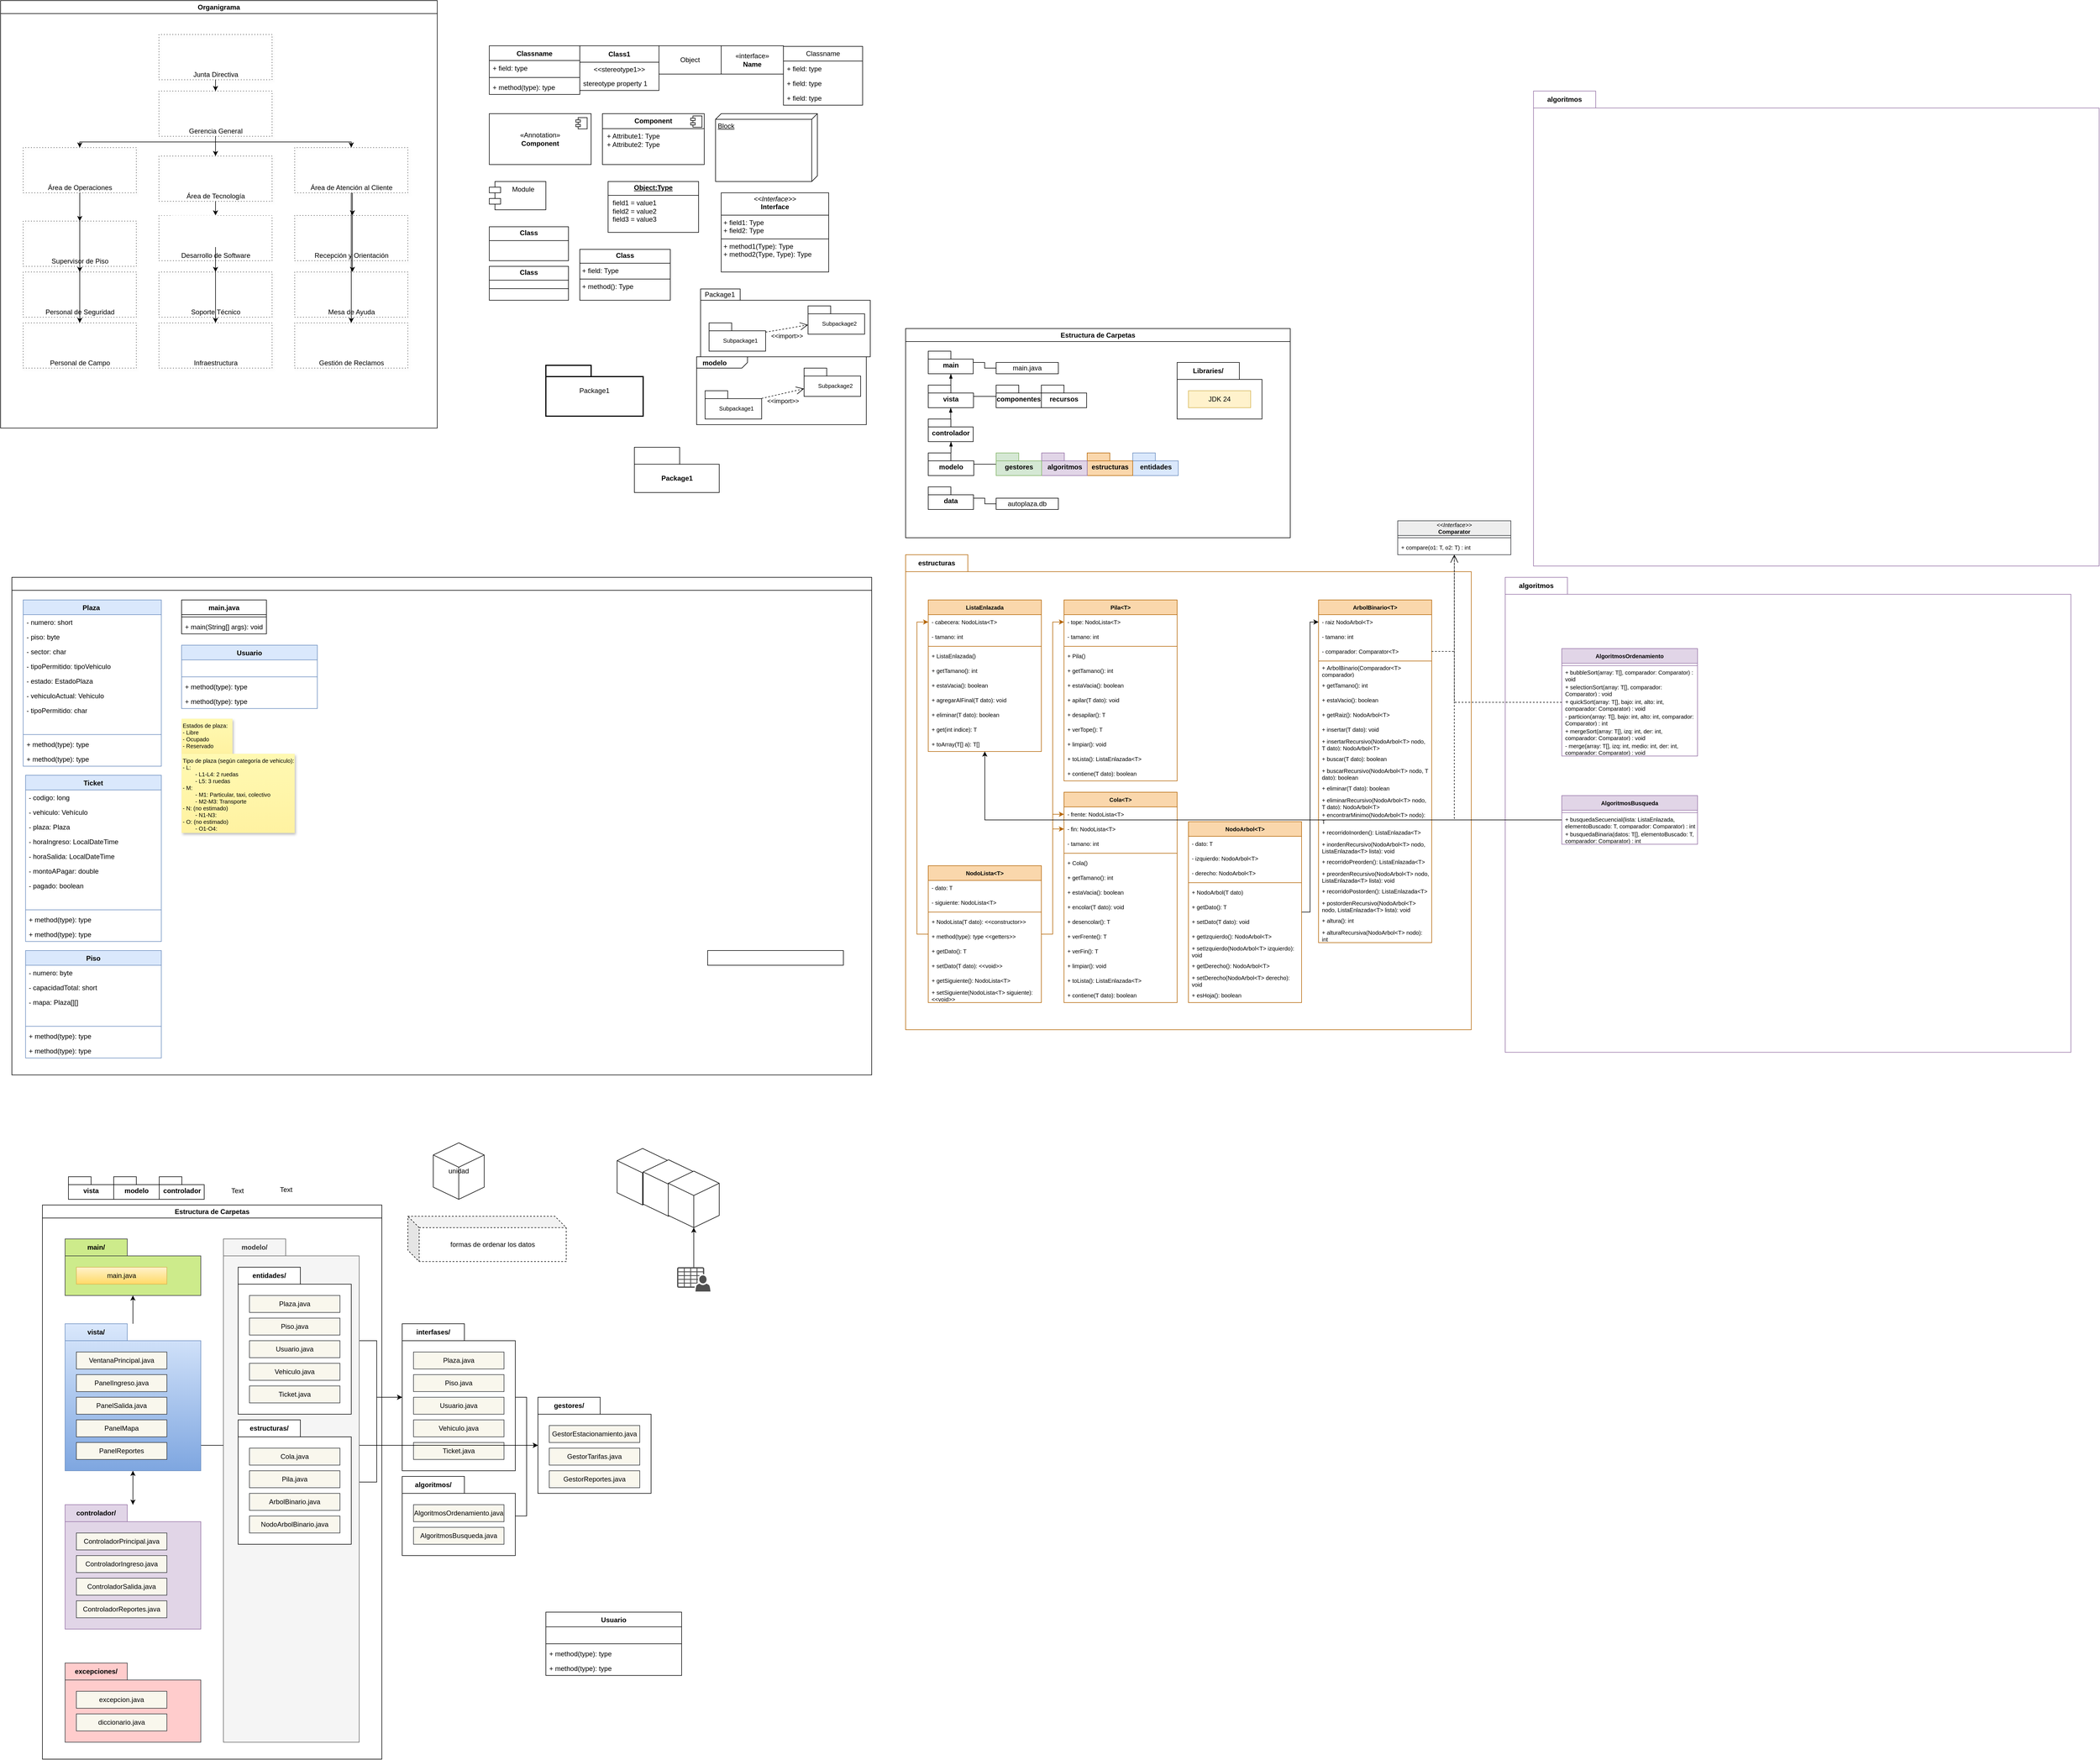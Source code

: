 <mxfile version="28.2.7">
  <diagram name="Página-1" id="cIHU0dxXWqZWaOvObGlX">
    <mxGraphModel dx="1394" dy="2718" grid="1" gridSize="10" guides="1" tooltips="1" connect="1" arrows="1" fold="1" page="1" pageScale="1" pageWidth="827" pageHeight="1169" math="0" shadow="0">
      <root>
        <mxCell id="0" />
        <mxCell id="1" style="" parent="0" />
        <mxCell id="vrDfNK2nrc3gdXkp-nxU-1" value="Classname" style="swimlane;fontStyle=1;align=center;verticalAlign=top;childLayout=stackLayout;horizontal=1;startSize=26;horizontalStack=0;resizeParent=1;resizeParentMax=0;resizeLast=0;collapsible=1;marginBottom=0;whiteSpace=wrap;html=1;" parent="1" vertex="1">
          <mxGeometry x="904" y="-820" width="160" height="86" as="geometry" />
        </mxCell>
        <mxCell id="vrDfNK2nrc3gdXkp-nxU-2" value="+ field: type" style="text;strokeColor=none;fillColor=none;align=left;verticalAlign=top;spacingLeft=4;spacingRight=4;overflow=hidden;rotatable=0;points=[[0,0.5],[1,0.5]];portConstraint=eastwest;whiteSpace=wrap;html=1;" parent="vrDfNK2nrc3gdXkp-nxU-1" vertex="1">
          <mxGeometry y="26" width="160" height="26" as="geometry" />
        </mxCell>
        <mxCell id="vrDfNK2nrc3gdXkp-nxU-3" value="" style="line;strokeWidth=1;fillColor=none;align=left;verticalAlign=middle;spacingTop=-1;spacingLeft=3;spacingRight=3;rotatable=0;labelPosition=right;points=[];portConstraint=eastwest;strokeColor=inherit;" parent="vrDfNK2nrc3gdXkp-nxU-1" vertex="1">
          <mxGeometry y="52" width="160" height="8" as="geometry" />
        </mxCell>
        <mxCell id="vrDfNK2nrc3gdXkp-nxU-4" value="+ method(type): type" style="text;strokeColor=none;fillColor=none;align=left;verticalAlign=top;spacingLeft=4;spacingRight=4;overflow=hidden;rotatable=0;points=[[0,0.5],[1,0.5]];portConstraint=eastwest;whiteSpace=wrap;html=1;" parent="vrDfNK2nrc3gdXkp-nxU-1" vertex="1">
          <mxGeometry y="60" width="160" height="26" as="geometry" />
        </mxCell>
        <mxCell id="vrDfNK2nrc3gdXkp-nxU-5" value="Class1" style="swimlane;fontStyle=1;align=center;verticalAlign=middle;childLayout=stackLayout;horizontal=1;startSize=29;horizontalStack=0;resizeParent=1;resizeParentMax=0;resizeLast=0;collapsible=0;marginBottom=0;html=1;whiteSpace=wrap;" parent="1" vertex="1">
          <mxGeometry x="1064" y="-820" width="140" height="79" as="geometry" />
        </mxCell>
        <mxCell id="vrDfNK2nrc3gdXkp-nxU-6" value="&amp;lt;&amp;lt;stereotype1&amp;gt;&amp;gt;" style="text;html=1;strokeColor=none;fillColor=none;align=center;verticalAlign=middle;spacingLeft=4;spacingRight=4;overflow=hidden;rotatable=0;points=[[0,0.5],[1,0.5]];portConstraint=eastwest;whiteSpace=wrap;" parent="vrDfNK2nrc3gdXkp-nxU-5" vertex="1">
          <mxGeometry y="29" width="140" height="25" as="geometry" />
        </mxCell>
        <mxCell id="vrDfNK2nrc3gdXkp-nxU-7" value="stereotype property 1" style="text;html=1;strokeColor=none;fillColor=none;align=left;verticalAlign=middle;spacingLeft=4;spacingRight=4;overflow=hidden;rotatable=0;points=[[0,0.5],[1,0.5]];portConstraint=eastwest;whiteSpace=wrap;" parent="vrDfNK2nrc3gdXkp-nxU-5" vertex="1">
          <mxGeometry y="54" width="140" height="25" as="geometry" />
        </mxCell>
        <mxCell id="vrDfNK2nrc3gdXkp-nxU-9" value="Object" style="html=1;whiteSpace=wrap;" parent="1" vertex="1">
          <mxGeometry x="1204" y="-820" width="110" height="50" as="geometry" />
        </mxCell>
        <mxCell id="vrDfNK2nrc3gdXkp-nxU-10" value="&amp;laquo;interface&amp;raquo;&lt;br&gt;&lt;b&gt;Name&lt;/b&gt;" style="html=1;whiteSpace=wrap;" parent="1" vertex="1">
          <mxGeometry x="1314" y="-820" width="110" height="50" as="geometry" />
        </mxCell>
        <mxCell id="vrDfNK2nrc3gdXkp-nxU-11" value="Classname" style="swimlane;fontStyle=0;childLayout=stackLayout;horizontal=1;startSize=26;fillColor=none;horizontalStack=0;resizeParent=1;resizeParentMax=0;resizeLast=0;collapsible=1;marginBottom=0;whiteSpace=wrap;html=1;" parent="1" vertex="1">
          <mxGeometry x="1424" y="-819" width="140" height="104" as="geometry" />
        </mxCell>
        <mxCell id="vrDfNK2nrc3gdXkp-nxU-12" value="+ field: type" style="text;strokeColor=none;fillColor=none;align=left;verticalAlign=top;spacingLeft=4;spacingRight=4;overflow=hidden;rotatable=0;points=[[0,0.5],[1,0.5]];portConstraint=eastwest;whiteSpace=wrap;html=1;" parent="vrDfNK2nrc3gdXkp-nxU-11" vertex="1">
          <mxGeometry y="26" width="140" height="26" as="geometry" />
        </mxCell>
        <mxCell id="vrDfNK2nrc3gdXkp-nxU-13" value="+ field: type" style="text;strokeColor=none;fillColor=none;align=left;verticalAlign=top;spacingLeft=4;spacingRight=4;overflow=hidden;rotatable=0;points=[[0,0.5],[1,0.5]];portConstraint=eastwest;whiteSpace=wrap;html=1;" parent="vrDfNK2nrc3gdXkp-nxU-11" vertex="1">
          <mxGeometry y="52" width="140" height="26" as="geometry" />
        </mxCell>
        <mxCell id="vrDfNK2nrc3gdXkp-nxU-14" value="+ field: type" style="text;strokeColor=none;fillColor=none;align=left;verticalAlign=top;spacingLeft=4;spacingRight=4;overflow=hidden;rotatable=0;points=[[0,0.5],[1,0.5]];portConstraint=eastwest;whiteSpace=wrap;html=1;" parent="vrDfNK2nrc3gdXkp-nxU-11" vertex="1">
          <mxGeometry y="78" width="140" height="26" as="geometry" />
        </mxCell>
        <mxCell id="vrDfNK2nrc3gdXkp-nxU-16" value="&amp;laquo;Annotation&amp;raquo;&lt;br/&gt;&lt;b&gt;Component&lt;/b&gt;" style="html=1;dropTarget=0;whiteSpace=wrap;" parent="1" vertex="1">
          <mxGeometry x="904" y="-700" width="180" height="90" as="geometry" />
        </mxCell>
        <mxCell id="vrDfNK2nrc3gdXkp-nxU-17" value="" style="shape=module;jettyWidth=8;jettyHeight=4;" parent="vrDfNK2nrc3gdXkp-nxU-16" vertex="1">
          <mxGeometry x="1" width="20" height="20" relative="1" as="geometry">
            <mxPoint x="-27" y="7" as="offset" />
          </mxGeometry>
        </mxCell>
        <mxCell id="vrDfNK2nrc3gdXkp-nxU-18" value="&lt;p style=&quot;margin:0px;margin-top:6px;text-align:center;&quot;&gt;&lt;b&gt;Component&lt;/b&gt;&lt;/p&gt;&lt;hr size=&quot;1&quot; style=&quot;border-style:solid;&quot;/&gt;&lt;p style=&quot;margin:0px;margin-left:8px;&quot;&gt;+ Attribute1: Type&lt;br/&gt;+ Attribute2: Type&lt;/p&gt;" style="align=left;overflow=fill;html=1;dropTarget=0;whiteSpace=wrap;" parent="1" vertex="1">
          <mxGeometry x="1104" y="-700" width="180" height="90" as="geometry" />
        </mxCell>
        <mxCell id="vrDfNK2nrc3gdXkp-nxU-19" value="" style="shape=component;jettyWidth=8;jettyHeight=4;" parent="vrDfNK2nrc3gdXkp-nxU-18" vertex="1">
          <mxGeometry x="1" width="20" height="20" relative="1" as="geometry">
            <mxPoint x="-24" y="4" as="offset" />
          </mxGeometry>
        </mxCell>
        <mxCell id="vrDfNK2nrc3gdXkp-nxU-20" value="Block" style="verticalAlign=top;align=left;spacingTop=8;spacingLeft=2;spacingRight=12;shape=cube;size=10;direction=south;fontStyle=4;html=1;whiteSpace=wrap;" parent="1" vertex="1">
          <mxGeometry x="1304" y="-700" width="180" height="120" as="geometry" />
        </mxCell>
        <mxCell id="vrDfNK2nrc3gdXkp-nxU-21" value="Module" style="shape=module;align=left;spacingLeft=20;align=center;verticalAlign=top;whiteSpace=wrap;html=1;" parent="1" vertex="1">
          <mxGeometry x="904" y="-580" width="100" height="50" as="geometry" />
        </mxCell>
        <mxCell id="vrDfNK2nrc3gdXkp-nxU-22" value="modelo" style="shape=folder;fontStyle=1;spacingTop=10;tabWidth=40;tabHeight=14;tabPosition=left;html=1;whiteSpace=wrap;" parent="1" vertex="1">
          <mxGeometry x="240" y="1180" width="80.5" height="40" as="geometry" />
        </mxCell>
        <mxCell id="vrDfNK2nrc3gdXkp-nxU-23" value="&lt;p style=&quot;margin:0px;margin-top:4px;text-align:center;text-decoration:underline;&quot;&gt;&lt;b&gt;Object:Type&lt;/b&gt;&lt;/p&gt;&lt;hr size=&quot;1&quot; style=&quot;border-style:solid;&quot;/&gt;&lt;p style=&quot;margin:0px;margin-left:8px;&quot;&gt;field1 = value1&lt;br/&gt;field2 = value2&lt;br&gt;field3 = value3&lt;/p&gt;" style="verticalAlign=top;align=left;overflow=fill;html=1;whiteSpace=wrap;" parent="1" vertex="1">
          <mxGeometry x="1114" y="-580" width="160" height="90" as="geometry" />
        </mxCell>
        <mxCell id="vrDfNK2nrc3gdXkp-nxU-24" value="&lt;p style=&quot;margin:0px;margin-top:4px;text-align:center;&quot;&gt;&lt;b&gt;Class&lt;/b&gt;&lt;/p&gt;&lt;hr size=&quot;1&quot; style=&quot;border-style:solid;&quot;/&gt;&lt;div style=&quot;height:2px;&quot;&gt;&lt;/div&gt;" style="verticalAlign=top;align=left;overflow=fill;html=1;whiteSpace=wrap;" parent="1" vertex="1">
          <mxGeometry x="904" y="-500" width="140" height="60" as="geometry" />
        </mxCell>
        <mxCell id="vrDfNK2nrc3gdXkp-nxU-25" value="&lt;p style=&quot;margin:0px;margin-top:4px;text-align:center;&quot;&gt;&lt;b&gt;Class&lt;/b&gt;&lt;/p&gt;&lt;hr size=&quot;1&quot; style=&quot;border-style:solid;&quot;/&gt;&lt;div style=&quot;height:2px;&quot;&gt;&lt;/div&gt;&lt;hr size=&quot;1&quot; style=&quot;border-style:solid;&quot;/&gt;&lt;div style=&quot;height:2px;&quot;&gt;&lt;/div&gt;" style="verticalAlign=top;align=left;overflow=fill;html=1;whiteSpace=wrap;" parent="1" vertex="1">
          <mxGeometry x="904" y="-430" width="140" height="60" as="geometry" />
        </mxCell>
        <mxCell id="vrDfNK2nrc3gdXkp-nxU-26" value="&lt;p style=&quot;margin:0px;margin-top:4px;text-align:center;&quot;&gt;&lt;b&gt;Class&lt;/b&gt;&lt;/p&gt;&lt;hr size=&quot;1&quot; style=&quot;border-style:solid;&quot;/&gt;&lt;p style=&quot;margin:0px;margin-left:4px;&quot;&gt;+ field: Type&lt;/p&gt;&lt;hr size=&quot;1&quot; style=&quot;border-style:solid;&quot;/&gt;&lt;p style=&quot;margin:0px;margin-left:4px;&quot;&gt;+ method(): Type&lt;/p&gt;" style="verticalAlign=top;align=left;overflow=fill;html=1;whiteSpace=wrap;" parent="1" vertex="1">
          <mxGeometry x="1064" y="-460" width="160" height="90" as="geometry" />
        </mxCell>
        <mxCell id="vrDfNK2nrc3gdXkp-nxU-28" value="&lt;p style=&quot;margin:0px;margin-top:4px;text-align:center;&quot;&gt;&lt;i&gt;&amp;lt;&amp;lt;Interface&amp;gt;&amp;gt;&lt;/i&gt;&lt;br/&gt;&lt;b&gt;Interface&lt;/b&gt;&lt;/p&gt;&lt;hr size=&quot;1&quot; style=&quot;border-style:solid;&quot;/&gt;&lt;p style=&quot;margin:0px;margin-left:4px;&quot;&gt;+ field1: Type&lt;br/&gt;+ field2: Type&lt;/p&gt;&lt;hr size=&quot;1&quot; style=&quot;border-style:solid;&quot;/&gt;&lt;p style=&quot;margin:0px;margin-left:4px;&quot;&gt;+ method1(Type): Type&lt;br/&gt;+ method2(Type, Type): Type&lt;/p&gt;" style="verticalAlign=top;align=left;overflow=fill;html=1;whiteSpace=wrap;" parent="1" vertex="1">
          <mxGeometry x="1314" y="-560" width="190" height="140" as="geometry" />
        </mxCell>
        <mxCell id="vrDfNK2nrc3gdXkp-nxU-62" value="Package1" style="shape=folder;xSize=90;align=left;spacingLeft=10;align=left;verticalAlign=top;spacingLeft=5;spacingTop=-4;tabWidth=70;tabHeight=20;tabPosition=left;html=1;recursiveResize=0;" parent="1" vertex="1">
          <mxGeometry x="1277.5" y="-390" width="300" height="120" as="geometry" />
        </mxCell>
        <mxCell id="vrDfNK2nrc3gdXkp-nxU-63" value="&#xa;Subpackage1" style="strokeColor=inherit;fillColor=inherit;gradientColor=inherit;shape=folder;spacingLeft=10;tabWidth=40;tabHeight=14;tabPosition=left;fontSize=10;html=1;whiteSpace=wrap;" parent="vrDfNK2nrc3gdXkp-nxU-62" vertex="1">
          <mxGeometry x="15" y="60" width="100" height="50" as="geometry" />
        </mxCell>
        <mxCell id="vrDfNK2nrc3gdXkp-nxU-64" value="&#xa;Subpackage2" style="strokeColor=inherit;fillColor=inherit;gradientColor=inherit;shape=folder;spacingLeft=10;tabWidth=40;tabHeight=14;tabPosition=left;fontSize=10;html=1;whiteSpace=wrap;" parent="vrDfNK2nrc3gdXkp-nxU-62" vertex="1">
          <mxGeometry x="190" y="30" width="100" height="50" as="geometry" />
        </mxCell>
        <mxCell id="vrDfNK2nrc3gdXkp-nxU-65" value="&amp;lt;&amp;lt;import&amp;gt;&amp;gt;" style="strokeColor=inherit;fillColor=inherit;gradientColor=inherit;edgeStyle=none;endArrow=open;dashed=1;verticalAlign=top;labelBackgroundColor=none;endSize=12;html=1;rounded=0;" parent="vrDfNK2nrc3gdXkp-nxU-62" source="vrDfNK2nrc3gdXkp-nxU-63" target="vrDfNK2nrc3gdXkp-nxU-64" edge="1">
          <mxGeometry relative="1" as="geometry" />
        </mxCell>
        <mxCell id="vrDfNK2nrc3gdXkp-nxU-70" value="Package1" style="shape=folder;tabWidth=80;tabHeight=20;tabPosition=left;strokeWidth=2;html=1;whiteSpace=wrap;align=center;" parent="1" vertex="1">
          <mxGeometry x="1004" y="-255" width="172" height="90" as="geometry" />
        </mxCell>
        <mxCell id="vrDfNK2nrc3gdXkp-nxU-61" value="Package1" style="shape=folder;fontStyle=1;tabWidth=80;tabHeight=30;tabPosition=left;html=1;boundedLbl=1;whiteSpace=wrap;" parent="1" vertex="1">
          <mxGeometry x="1160.5" y="-110" width="150" height="80" as="geometry" />
        </mxCell>
        <mxCell id="vrDfNK2nrc3gdXkp-nxU-75" value="vista" style="shape=folder;fontStyle=1;spacingTop=10;tabWidth=40;tabHeight=14;tabPosition=left;html=1;whiteSpace=wrap;" parent="1" vertex="1">
          <mxGeometry x="160" y="1180" width="80" height="40" as="geometry" />
        </mxCell>
        <mxCell id="vrDfNK2nrc3gdXkp-nxU-76" value="controlador" style="shape=folder;fontStyle=1;spacingTop=10;tabWidth=40;tabHeight=14;tabPosition=left;html=1;whiteSpace=wrap;" parent="1" vertex="1">
          <mxGeometry x="320.5" y="1180" width="79.5" height="40" as="geometry" />
        </mxCell>
        <mxCell id="vrDfNK2nrc3gdXkp-nxU-77" value="&lt;p style=&quot;margin:0px;margin-top:4px;margin-left:10px;text-align:left;&quot;&gt;&lt;b&gt;modelo&lt;/b&gt;&lt;/p&gt;" style="html=1;shape=mxgraph.sysml.package;xSize=90;align=left;spacingLeft=10;overflow=fill;recursiveResize=0;" parent="1" vertex="1">
          <mxGeometry x="1270.5" y="-270" width="300" height="120" as="geometry" />
        </mxCell>
        <mxCell id="vrDfNK2nrc3gdXkp-nxU-78" value="&#xa;Subpackage1" style="strokeColor=inherit;fillColor=inherit;gradientColor=inherit;shape=folder;spacingLeft=10;tabWidth=40;tabHeight=14;tabPosition=left;fontSize=10;html=1;whiteSpace=wrap;" parent="vrDfNK2nrc3gdXkp-nxU-77" vertex="1">
          <mxGeometry x="15" y="60" width="100" height="50" as="geometry" />
        </mxCell>
        <mxCell id="vrDfNK2nrc3gdXkp-nxU-79" value="&#xa;Subpackage2" style="strokeColor=inherit;fillColor=inherit;gradientColor=inherit;shape=folder;spacingLeft=10;tabWidth=40;tabHeight=14;tabPosition=left;fontSize=10;html=1;whiteSpace=wrap;" parent="vrDfNK2nrc3gdXkp-nxU-77" vertex="1">
          <mxGeometry x="190" y="20" width="100" height="50" as="geometry" />
        </mxCell>
        <mxCell id="vrDfNK2nrc3gdXkp-nxU-80" value="&amp;lt;&amp;lt;import&amp;gt;&amp;gt;" style="strokeColor=inherit;fillColor=inherit;gradientColor=inherit;edgeStyle=none;endArrow=open;dashed=1;verticalAlign=top;labelBackgroundColor=none;endSize=12;html=1;rounded=0;" parent="vrDfNK2nrc3gdXkp-nxU-77" source="vrDfNK2nrc3gdXkp-nxU-78" target="vrDfNK2nrc3gdXkp-nxU-79" edge="1">
          <mxGeometry relative="1" as="geometry" />
        </mxCell>
        <mxCell id="wcQ3GJ2d_ISAX4huMk6m-1" value="Organigrama" style="swimlane;whiteSpace=wrap;html=1;" parent="1" vertex="1">
          <mxGeometry x="40" y="-900" width="772" height="756" as="geometry" />
        </mxCell>
        <mxCell id="wcQ3GJ2d_ISAX4huMk6m-113" style="edgeStyle=elbowEdgeStyle;rounded=0;orthogonalLoop=1;jettySize=auto;html=1;entryX=0.5;entryY=0;entryDx=0;entryDy=0;elbow=vertical;" parent="wcQ3GJ2d_ISAX4huMk6m-1" source="wcQ3GJ2d_ISAX4huMk6m-12" target="wcQ3GJ2d_ISAX4huMk6m-31" edge="1">
          <mxGeometry relative="1" as="geometry" />
        </mxCell>
        <mxCell id="wcQ3GJ2d_ISAX4huMk6m-115" style="edgeStyle=elbowEdgeStyle;rounded=0;orthogonalLoop=1;jettySize=auto;html=1;elbow=vertical;entryX=0.5;entryY=0;entryDx=0;entryDy=0;" parent="wcQ3GJ2d_ISAX4huMk6m-1" source="wcQ3GJ2d_ISAX4huMk6m-12" target="wcQ3GJ2d_ISAX4huMk6m-37" edge="1">
          <mxGeometry relative="1" as="geometry">
            <mxPoint x="650" y="240" as="targetPoint" />
          </mxGeometry>
        </mxCell>
        <mxCell id="wcQ3GJ2d_ISAX4huMk6m-12" value="" style="swimlane;startSize=0;rounded=1;arcSize=50;glass=0;strokeColor=default;shadow=1;swimlaneLine=0;dashed=1;dashPattern=1 4;" parent="wcQ3GJ2d_ISAX4huMk6m-1" vertex="1">
          <mxGeometry x="280" y="160" width="200" height="80" as="geometry">
            <mxRectangle x="280" y="180" width="50" height="40" as="alternateBounds" />
          </mxGeometry>
        </mxCell>
        <mxCell id="wcQ3GJ2d_ISAX4huMk6m-13" value="Gerencia General" style="text;html=1;align=center;verticalAlign=bottom;resizable=0;points=[];autosize=1;strokeColor=none;fillColor=none;" parent="wcQ3GJ2d_ISAX4huMk6m-12" vertex="1">
          <mxGeometry x="40" y="50" width="120" height="30" as="geometry" />
        </mxCell>
        <mxCell id="wcQ3GJ2d_ISAX4huMk6m-7" value="" style="shape=image;html=1;verticalAlign=top;verticalLabelPosition=bottom;labelBackgroundColor=#ffffff;imageAspect=0;aspect=fixed;image=https://icons.diagrams.net/icon-cache1/Ionicons-2627/icon-person-stalker-1371.svg;clipPath=inset(12% 6.33% 28.33% 6%);" parent="wcQ3GJ2d_ISAX4huMk6m-12" vertex="1">
          <mxGeometry x="20" width="82" height="55.808" as="geometry" />
        </mxCell>
        <mxCell id="wcQ3GJ2d_ISAX4huMk6m-6" value="" style="shape=image;html=1;verticalAlign=top;verticalLabelPosition=bottom;labelBackgroundColor=#ffffff;imageAspect=0;aspect=fixed;image=https://icons.diagrams.net/icon-cache1/Ionicons-2627/icon-ios7-person-1293.svg;clipPath=inset(18.33% 18.67% 18.67% 18.33%);" parent="wcQ3GJ2d_ISAX4huMk6m-12" vertex="1">
          <mxGeometry x="120" y="10" width="45.81" height="45.81" as="geometry" />
        </mxCell>
        <mxCell id="wcQ3GJ2d_ISAX4huMk6m-5" value=" " style="shape=image;html=1;verticalAlign=top;verticalLabelPosition=bottom;labelBackgroundColor=#ffffff;imageAspect=0;aspect=fixed;image=https://icons.diagrams.net/icon-cache1/Ionicons-2627/icon-person-1372.svg;clipPath=inset(12% 12.33% 12.33% 12%);" parent="wcQ3GJ2d_ISAX4huMk6m-12" vertex="1">
          <mxGeometry x="89.5" y="10" width="45.81" height="45.81" as="geometry" />
        </mxCell>
        <mxCell id="wcQ3GJ2d_ISAX4huMk6m-14" value=" " style="shape=image;html=1;verticalAlign=top;verticalLabelPosition=bottom;labelBackgroundColor=#ffffff;imageAspect=0;aspect=fixed;image=https://icons.diagrams.net/icon-cache1/Ionicons-2627/icon-person-1372.svg;clipPath=inset(12% 12.33% 12.33% 12%);" parent="wcQ3GJ2d_ISAX4huMk6m-12" vertex="1">
          <mxGeometry x="150" y="10" width="45.81" height="45.81" as="geometry" />
        </mxCell>
        <mxCell id="wcQ3GJ2d_ISAX4huMk6m-15" value="" style="swimlane;startSize=0;rounded=1;arcSize=50;glass=0;strokeColor=default;shadow=1;swimlaneLine=0;dashed=1;dashPattern=1 4;" parent="wcQ3GJ2d_ISAX4huMk6m-1" vertex="1">
          <mxGeometry x="280" y="60" width="200" height="80" as="geometry">
            <mxRectangle x="280" y="180" width="50" height="40" as="alternateBounds" />
          </mxGeometry>
        </mxCell>
        <mxCell id="wcQ3GJ2d_ISAX4huMk6m-16" value="Junta Directiva" style="text;html=1;align=center;verticalAlign=bottom;resizable=0;points=[];autosize=1;strokeColor=none;fillColor=none;" parent="wcQ3GJ2d_ISAX4huMk6m-15" vertex="1">
          <mxGeometry x="49.99" y="50" width="100" height="30" as="geometry" />
        </mxCell>
        <mxCell id="wcQ3GJ2d_ISAX4huMk6m-21" value="" style="shape=image;html=1;verticalAlign=top;verticalLabelPosition=bottom;labelBackgroundColor=#ffffff;imageAspect=0;aspect=fixed;image=https://icons.diagrams.net/icon-cache1/Ionicons-2627/icon-ios7-person-1293.svg;clipPath=inset(18.33% 18.67% 18.67% 18.33%);" parent="wcQ3GJ2d_ISAX4huMk6m-15" vertex="1">
          <mxGeometry x="72.09" width="55.81" height="55.81" as="geometry" />
        </mxCell>
        <mxCell id="wcQ3GJ2d_ISAX4huMk6m-22" value=" " style="shape=image;html=1;verticalAlign=top;verticalLabelPosition=bottom;labelBackgroundColor=#ffffff;imageAspect=0;aspect=fixed;image=https://icons.diagrams.net/icon-cache1/Ionicons-2627/icon-person-1372.svg;clipPath=inset(12% 12.33% 12.33% 12%);" parent="wcQ3GJ2d_ISAX4huMk6m-15" vertex="1">
          <mxGeometry x="30" width="55.81" height="55.81" as="geometry" />
        </mxCell>
        <mxCell id="wcQ3GJ2d_ISAX4huMk6m-23" value=" " style="shape=image;html=1;verticalAlign=top;verticalLabelPosition=bottom;labelBackgroundColor=#ffffff;imageAspect=0;aspect=fixed;image=https://icons.diagrams.net/icon-cache1/Ionicons-2627/icon-person-1372.svg;clipPath=inset(12% 12.33% 12.33% 12%);" parent="wcQ3GJ2d_ISAX4huMk6m-15" vertex="1">
          <mxGeometry x="120" width="55.81" height="55.81" as="geometry" />
        </mxCell>
        <mxCell id="wcQ3GJ2d_ISAX4huMk6m-110" style="edgeStyle=elbowEdgeStyle;rounded=0;orthogonalLoop=1;jettySize=auto;html=1;entryX=0.5;entryY=0;entryDx=0;entryDy=0;" parent="wcQ3GJ2d_ISAX4huMk6m-1" source="wcQ3GJ2d_ISAX4huMk6m-24" target="wcQ3GJ2d_ISAX4huMk6m-62" edge="1">
          <mxGeometry relative="1" as="geometry" />
        </mxCell>
        <mxCell id="wcQ3GJ2d_ISAX4huMk6m-111" style="edgeStyle=elbowEdgeStyle;rounded=0;orthogonalLoop=1;jettySize=auto;html=1;entryX=0.5;entryY=0;entryDx=0;entryDy=0;" parent="wcQ3GJ2d_ISAX4huMk6m-1" source="wcQ3GJ2d_ISAX4huMk6m-24" target="wcQ3GJ2d_ISAX4huMk6m-68" edge="1">
          <mxGeometry relative="1" as="geometry" />
        </mxCell>
        <mxCell id="wcQ3GJ2d_ISAX4huMk6m-112" style="edgeStyle=elbowEdgeStyle;rounded=0;orthogonalLoop=1;jettySize=auto;html=1;entryX=0.5;entryY=0;entryDx=0;entryDy=0;" parent="wcQ3GJ2d_ISAX4huMk6m-1" source="wcQ3GJ2d_ISAX4huMk6m-24" target="wcQ3GJ2d_ISAX4huMk6m-74" edge="1">
          <mxGeometry relative="1" as="geometry" />
        </mxCell>
        <mxCell id="wcQ3GJ2d_ISAX4huMk6m-24" value="" style="swimlane;startSize=0;rounded=1;arcSize=50;glass=0;strokeColor=default;shadow=1;swimlaneLine=0;dashed=1;dashPattern=1 4;" parent="wcQ3GJ2d_ISAX4huMk6m-1" vertex="1">
          <mxGeometry x="280" y="275" width="200" height="80" as="geometry">
            <mxRectangle x="280" y="180" width="50" height="40" as="alternateBounds" />
          </mxGeometry>
        </mxCell>
        <mxCell id="wcQ3GJ2d_ISAX4huMk6m-25" value="Área de Tecnología" style="text;html=1;align=center;verticalAlign=bottom;resizable=0;points=[];autosize=1;strokeColor=none;fillColor=none;" parent="wcQ3GJ2d_ISAX4huMk6m-24" vertex="1">
          <mxGeometry x="35" y="50" width="130" height="30" as="geometry" />
        </mxCell>
        <mxCell id="wcQ3GJ2d_ISAX4huMk6m-26" value="" style="shape=image;html=1;verticalAlign=top;verticalLabelPosition=bottom;labelBackgroundColor=#ffffff;imageAspect=0;aspect=fixed;image=https://icons.diagrams.net/icon-cache1/Ionicons-2627/icon-person-stalker-1371.svg;clipPath=inset(12% 6.33% 28.33% 6%);" parent="wcQ3GJ2d_ISAX4huMk6m-24" vertex="1">
          <mxGeometry x="20" width="82" height="55.808" as="geometry" />
        </mxCell>
        <mxCell id="wcQ3GJ2d_ISAX4huMk6m-27" value="" style="shape=image;html=1;verticalAlign=top;verticalLabelPosition=bottom;labelBackgroundColor=#ffffff;imageAspect=0;aspect=fixed;image=https://icons.diagrams.net/icon-cache1/Ionicons-2627/icon-ios7-person-1293.svg;clipPath=inset(18.33% 18.67% 18.67% 18.33%);" parent="wcQ3GJ2d_ISAX4huMk6m-24" vertex="1">
          <mxGeometry x="120" y="10" width="45.81" height="45.81" as="geometry" />
        </mxCell>
        <mxCell id="wcQ3GJ2d_ISAX4huMk6m-28" value=" " style="shape=image;html=1;verticalAlign=top;verticalLabelPosition=bottom;labelBackgroundColor=#ffffff;imageAspect=0;aspect=fixed;image=https://icons.diagrams.net/icon-cache1/Ionicons-2627/icon-person-1372.svg;clipPath=inset(12% 12.33% 12.33% 12%);" parent="wcQ3GJ2d_ISAX4huMk6m-24" vertex="1">
          <mxGeometry x="89.5" y="10" width="45.81" height="45.81" as="geometry" />
        </mxCell>
        <mxCell id="wcQ3GJ2d_ISAX4huMk6m-29" value=" " style="shape=image;html=1;verticalAlign=top;verticalLabelPosition=bottom;labelBackgroundColor=#ffffff;imageAspect=0;aspect=fixed;image=https://icons.diagrams.net/icon-cache1/Ionicons-2627/icon-person-1372.svg;clipPath=inset(12% 12.33% 12.33% 12%);" parent="wcQ3GJ2d_ISAX4huMk6m-24" vertex="1">
          <mxGeometry x="150" y="10" width="45.81" height="45.81" as="geometry" />
        </mxCell>
        <mxCell id="wcQ3GJ2d_ISAX4huMk6m-116" style="edgeStyle=elbowEdgeStyle;rounded=0;orthogonalLoop=1;jettySize=auto;html=1;entryX=0.5;entryY=0;entryDx=0;entryDy=0;" parent="wcQ3GJ2d_ISAX4huMk6m-1" source="wcQ3GJ2d_ISAX4huMk6m-31" target="wcQ3GJ2d_ISAX4huMk6m-44" edge="1">
          <mxGeometry relative="1" as="geometry" />
        </mxCell>
        <mxCell id="wcQ3GJ2d_ISAX4huMk6m-118" style="edgeStyle=elbowEdgeStyle;rounded=0;orthogonalLoop=1;jettySize=auto;html=1;entryX=0.5;entryY=0;entryDx=0;entryDy=0;" parent="wcQ3GJ2d_ISAX4huMk6m-1" source="wcQ3GJ2d_ISAX4huMk6m-31" target="wcQ3GJ2d_ISAX4huMk6m-50" edge="1">
          <mxGeometry relative="1" as="geometry" />
        </mxCell>
        <mxCell id="wcQ3GJ2d_ISAX4huMk6m-121" style="edgeStyle=elbowEdgeStyle;rounded=0;orthogonalLoop=1;jettySize=auto;html=1;entryX=0.5;entryY=0;entryDx=0;entryDy=0;" parent="wcQ3GJ2d_ISAX4huMk6m-1" source="wcQ3GJ2d_ISAX4huMk6m-31" target="wcQ3GJ2d_ISAX4huMk6m-56" edge="1">
          <mxGeometry relative="1" as="geometry" />
        </mxCell>
        <mxCell id="wcQ3GJ2d_ISAX4huMk6m-31" value="" style="swimlane;startSize=0;rounded=1;arcSize=50;glass=0;strokeColor=default;shadow=1;swimlaneLine=0;dashed=1;dashPattern=1 4;" parent="wcQ3GJ2d_ISAX4huMk6m-1" vertex="1">
          <mxGeometry x="40" y="260" width="200" height="80" as="geometry">
            <mxRectangle x="280" y="180" width="50" height="40" as="alternateBounds" />
          </mxGeometry>
        </mxCell>
        <mxCell id="wcQ3GJ2d_ISAX4huMk6m-32" value="Área de Operaciones" style="text;html=1;align=center;verticalAlign=bottom;resizable=0;points=[];autosize=1;strokeColor=none;fillColor=none;" parent="wcQ3GJ2d_ISAX4huMk6m-31" vertex="1">
          <mxGeometry x="30" y="50" width="140" height="30" as="geometry" />
        </mxCell>
        <mxCell id="wcQ3GJ2d_ISAX4huMk6m-33" value="" style="shape=image;html=1;verticalAlign=top;verticalLabelPosition=bottom;labelBackgroundColor=#ffffff;imageAspect=0;aspect=fixed;image=https://icons.diagrams.net/icon-cache1/Ionicons-2627/icon-person-stalker-1371.svg;clipPath=inset(12% 6.33% 28.33% 6%);" parent="wcQ3GJ2d_ISAX4huMk6m-31" vertex="1">
          <mxGeometry x="20" width="82" height="55.808" as="geometry" />
        </mxCell>
        <mxCell id="wcQ3GJ2d_ISAX4huMk6m-34" value="" style="shape=image;html=1;verticalAlign=top;verticalLabelPosition=bottom;labelBackgroundColor=#ffffff;imageAspect=0;aspect=fixed;image=https://icons.diagrams.net/icon-cache1/Ionicons-2627/icon-ios7-person-1293.svg;clipPath=inset(18.33% 18.67% 18.67% 18.33%);" parent="wcQ3GJ2d_ISAX4huMk6m-31" vertex="1">
          <mxGeometry x="120" y="10" width="45.81" height="45.81" as="geometry" />
        </mxCell>
        <mxCell id="wcQ3GJ2d_ISAX4huMk6m-35" value=" " style="shape=image;html=1;verticalAlign=top;verticalLabelPosition=bottom;labelBackgroundColor=#ffffff;imageAspect=0;aspect=fixed;image=https://icons.diagrams.net/icon-cache1/Ionicons-2627/icon-person-1372.svg;clipPath=inset(12% 12.33% 12.33% 12%);" parent="wcQ3GJ2d_ISAX4huMk6m-31" vertex="1">
          <mxGeometry x="89.5" y="10" width="45.81" height="45.81" as="geometry" />
        </mxCell>
        <mxCell id="wcQ3GJ2d_ISAX4huMk6m-36" value=" " style="shape=image;html=1;verticalAlign=top;verticalLabelPosition=bottom;labelBackgroundColor=#ffffff;imageAspect=0;aspect=fixed;image=https://icons.diagrams.net/icon-cache1/Ionicons-2627/icon-person-1372.svg;clipPath=inset(12% 12.33% 12.33% 12%);" parent="wcQ3GJ2d_ISAX4huMk6m-31" vertex="1">
          <mxGeometry x="150" y="10" width="45.81" height="45.81" as="geometry" />
        </mxCell>
        <mxCell id="wcQ3GJ2d_ISAX4huMk6m-125" style="edgeStyle=elbowEdgeStyle;rounded=0;orthogonalLoop=1;jettySize=auto;html=1;entryX=1;entryY=0;entryDx=0;entryDy=0;" parent="wcQ3GJ2d_ISAX4huMk6m-1" source="wcQ3GJ2d_ISAX4huMk6m-37" target="wcQ3GJ2d_ISAX4huMk6m-88" edge="1">
          <mxGeometry relative="1" as="geometry" />
        </mxCell>
        <mxCell id="wcQ3GJ2d_ISAX4huMk6m-126" style="edgeStyle=elbowEdgeStyle;rounded=0;orthogonalLoop=1;jettySize=auto;html=1;entryX=1;entryY=0;entryDx=0;entryDy=0;" parent="wcQ3GJ2d_ISAX4huMk6m-1" source="wcQ3GJ2d_ISAX4huMk6m-37" target="wcQ3GJ2d_ISAX4huMk6m-82" edge="1">
          <mxGeometry relative="1" as="geometry" />
        </mxCell>
        <mxCell id="wcQ3GJ2d_ISAX4huMk6m-37" value="" style="swimlane;startSize=0;rounded=1;arcSize=50;glass=0;strokeColor=default;shadow=1;swimlaneLine=0;dashed=1;dashPattern=1 4;" parent="wcQ3GJ2d_ISAX4huMk6m-1" vertex="1">
          <mxGeometry x="520" y="260" width="200" height="80" as="geometry">
            <mxRectangle x="280" y="180" width="50" height="40" as="alternateBounds" />
          </mxGeometry>
        </mxCell>
        <mxCell id="wcQ3GJ2d_ISAX4huMk6m-38" value="Área de Atención al Cliente" style="text;html=1;align=center;verticalAlign=bottom;resizable=0;points=[];autosize=1;strokeColor=none;fillColor=none;" parent="wcQ3GJ2d_ISAX4huMk6m-37" vertex="1">
          <mxGeometry x="15" y="50" width="170" height="30" as="geometry" />
        </mxCell>
        <mxCell id="wcQ3GJ2d_ISAX4huMk6m-39" value="" style="shape=image;html=1;verticalAlign=top;verticalLabelPosition=bottom;labelBackgroundColor=#ffffff;imageAspect=0;aspect=fixed;image=https://icons.diagrams.net/icon-cache1/Ionicons-2627/icon-person-stalker-1371.svg;clipPath=inset(12% 6.33% 28.33% 6%);" parent="wcQ3GJ2d_ISAX4huMk6m-37" vertex="1">
          <mxGeometry x="20" width="82" height="55.808" as="geometry" />
        </mxCell>
        <mxCell id="wcQ3GJ2d_ISAX4huMk6m-40" value="" style="shape=image;html=1;verticalAlign=top;verticalLabelPosition=bottom;labelBackgroundColor=#ffffff;imageAspect=0;aspect=fixed;image=https://icons.diagrams.net/icon-cache1/Ionicons-2627/icon-ios7-person-1293.svg;clipPath=inset(18.33% 18.67% 18.67% 18.33%);" parent="wcQ3GJ2d_ISAX4huMk6m-37" vertex="1">
          <mxGeometry x="120" y="10" width="45.81" height="45.81" as="geometry" />
        </mxCell>
        <mxCell id="wcQ3GJ2d_ISAX4huMk6m-41" value=" " style="shape=image;html=1;verticalAlign=top;verticalLabelPosition=bottom;labelBackgroundColor=#ffffff;imageAspect=0;aspect=fixed;image=https://icons.diagrams.net/icon-cache1/Ionicons-2627/icon-person-1372.svg;clipPath=inset(12% 12.33% 12.33% 12%);" parent="wcQ3GJ2d_ISAX4huMk6m-37" vertex="1">
          <mxGeometry x="89.5" y="10" width="45.81" height="45.81" as="geometry" />
        </mxCell>
        <mxCell id="wcQ3GJ2d_ISAX4huMk6m-42" value=" " style="shape=image;html=1;verticalAlign=top;verticalLabelPosition=bottom;labelBackgroundColor=#ffffff;imageAspect=0;aspect=fixed;image=https://icons.diagrams.net/icon-cache1/Ionicons-2627/icon-person-1372.svg;clipPath=inset(12% 12.33% 12.33% 12%);" parent="wcQ3GJ2d_ISAX4huMk6m-37" vertex="1">
          <mxGeometry x="150" y="10" width="45.81" height="45.81" as="geometry" />
        </mxCell>
        <mxCell id="wcQ3GJ2d_ISAX4huMk6m-44" value="" style="swimlane;startSize=0;rounded=1;arcSize=50;glass=0;strokeColor=default;shadow=1;swimlaneLine=0;dashed=1;dashPattern=1 4;" parent="wcQ3GJ2d_ISAX4huMk6m-1" vertex="1">
          <mxGeometry x="40" y="390" width="200" height="80" as="geometry">
            <mxRectangle x="280" y="180" width="50" height="40" as="alternateBounds" />
          </mxGeometry>
        </mxCell>
        <mxCell id="wcQ3GJ2d_ISAX4huMk6m-45" value="Supervisor de Piso" style="text;html=1;align=center;verticalAlign=bottom;resizable=0;points=[];autosize=1;strokeColor=none;fillColor=none;" parent="wcQ3GJ2d_ISAX4huMk6m-44" vertex="1">
          <mxGeometry x="40" y="50" width="120" height="30" as="geometry" />
        </mxCell>
        <mxCell id="wcQ3GJ2d_ISAX4huMk6m-46" value="" style="shape=image;html=1;verticalAlign=top;verticalLabelPosition=bottom;labelBackgroundColor=#ffffff;imageAspect=0;aspect=fixed;image=https://icons.diagrams.net/icon-cache1/Ionicons-2627/icon-person-stalker-1371.svg;clipPath=inset(12% 6.33% 28.33% 6%);" parent="wcQ3GJ2d_ISAX4huMk6m-44" vertex="1">
          <mxGeometry x="20" width="82" height="55.808" as="geometry" />
        </mxCell>
        <mxCell id="wcQ3GJ2d_ISAX4huMk6m-47" value="" style="shape=image;html=1;verticalAlign=top;verticalLabelPosition=bottom;labelBackgroundColor=#ffffff;imageAspect=0;aspect=fixed;image=https://icons.diagrams.net/icon-cache1/Ionicons-2627/icon-ios7-person-1293.svg;clipPath=inset(18.33% 18.67% 18.67% 18.33%);" parent="wcQ3GJ2d_ISAX4huMk6m-44" vertex="1">
          <mxGeometry x="120" y="10" width="45.81" height="45.81" as="geometry" />
        </mxCell>
        <mxCell id="wcQ3GJ2d_ISAX4huMk6m-48" value=" " style="shape=image;html=1;verticalAlign=top;verticalLabelPosition=bottom;labelBackgroundColor=#ffffff;imageAspect=0;aspect=fixed;image=https://icons.diagrams.net/icon-cache1/Ionicons-2627/icon-person-1372.svg;clipPath=inset(12% 12.33% 12.33% 12%);" parent="wcQ3GJ2d_ISAX4huMk6m-44" vertex="1">
          <mxGeometry x="89.5" y="10" width="45.81" height="45.81" as="geometry" />
        </mxCell>
        <mxCell id="wcQ3GJ2d_ISAX4huMk6m-49" value=" " style="shape=image;html=1;verticalAlign=top;verticalLabelPosition=bottom;labelBackgroundColor=#ffffff;imageAspect=0;aspect=fixed;image=https://icons.diagrams.net/icon-cache1/Ionicons-2627/icon-person-1372.svg;clipPath=inset(12% 12.33% 12.33% 12%);" parent="wcQ3GJ2d_ISAX4huMk6m-44" vertex="1">
          <mxGeometry x="150" y="10" width="45.81" height="45.81" as="geometry" />
        </mxCell>
        <mxCell id="wcQ3GJ2d_ISAX4huMk6m-50" value="" style="swimlane;startSize=0;rounded=1;arcSize=50;glass=0;strokeColor=default;shadow=1;swimlaneLine=0;dashed=1;dashPattern=1 4;" parent="wcQ3GJ2d_ISAX4huMk6m-1" vertex="1">
          <mxGeometry x="40" y="480" width="200" height="80" as="geometry">
            <mxRectangle x="280" y="180" width="50" height="40" as="alternateBounds" />
          </mxGeometry>
        </mxCell>
        <mxCell id="wcQ3GJ2d_ISAX4huMk6m-51" value="Personal de Seguridad" style="text;html=1;align=center;verticalAlign=bottom;resizable=0;points=[];autosize=1;strokeColor=none;fillColor=none;" parent="wcQ3GJ2d_ISAX4huMk6m-50" vertex="1">
          <mxGeometry x="25" y="50" width="150" height="30" as="geometry" />
        </mxCell>
        <mxCell id="wcQ3GJ2d_ISAX4huMk6m-52" value="" style="shape=image;html=1;verticalAlign=top;verticalLabelPosition=bottom;labelBackgroundColor=#ffffff;imageAspect=0;aspect=fixed;image=https://icons.diagrams.net/icon-cache1/Ionicons-2627/icon-person-stalker-1371.svg;clipPath=inset(12% 6.33% 28.33% 6%);" parent="wcQ3GJ2d_ISAX4huMk6m-50" vertex="1">
          <mxGeometry x="20" width="82" height="55.808" as="geometry" />
        </mxCell>
        <mxCell id="wcQ3GJ2d_ISAX4huMk6m-53" value="" style="shape=image;html=1;verticalAlign=top;verticalLabelPosition=bottom;labelBackgroundColor=#ffffff;imageAspect=0;aspect=fixed;image=https://icons.diagrams.net/icon-cache1/Ionicons-2627/icon-ios7-person-1293.svg;clipPath=inset(18.33% 18.67% 18.67% 18.33%);" parent="wcQ3GJ2d_ISAX4huMk6m-50" vertex="1">
          <mxGeometry x="120" y="10" width="45.81" height="45.81" as="geometry" />
        </mxCell>
        <mxCell id="wcQ3GJ2d_ISAX4huMk6m-54" value=" " style="shape=image;html=1;verticalAlign=top;verticalLabelPosition=bottom;labelBackgroundColor=#ffffff;imageAspect=0;aspect=fixed;image=https://icons.diagrams.net/icon-cache1/Ionicons-2627/icon-person-1372.svg;clipPath=inset(12% 12.33% 12.33% 12%);" parent="wcQ3GJ2d_ISAX4huMk6m-50" vertex="1">
          <mxGeometry x="89.5" y="10" width="45.81" height="45.81" as="geometry" />
        </mxCell>
        <mxCell id="wcQ3GJ2d_ISAX4huMk6m-55" value=" " style="shape=image;html=1;verticalAlign=top;verticalLabelPosition=bottom;labelBackgroundColor=#ffffff;imageAspect=0;aspect=fixed;image=https://icons.diagrams.net/icon-cache1/Ionicons-2627/icon-person-1372.svg;clipPath=inset(12% 12.33% 12.33% 12%);" parent="wcQ3GJ2d_ISAX4huMk6m-50" vertex="1">
          <mxGeometry x="150" y="10" width="45.81" height="45.81" as="geometry" />
        </mxCell>
        <mxCell id="wcQ3GJ2d_ISAX4huMk6m-56" value="" style="swimlane;startSize=0;rounded=1;arcSize=50;glass=0;strokeColor=default;shadow=1;swimlaneLine=0;dashed=1;dashPattern=1 4;" parent="wcQ3GJ2d_ISAX4huMk6m-1" vertex="1">
          <mxGeometry x="40" y="570" width="200" height="80" as="geometry">
            <mxRectangle x="280" y="180" width="50" height="40" as="alternateBounds" />
          </mxGeometry>
        </mxCell>
        <mxCell id="wcQ3GJ2d_ISAX4huMk6m-57" value="Personal de Campo" style="text;html=1;align=center;verticalAlign=bottom;resizable=0;points=[];autosize=1;strokeColor=none;fillColor=none;" parent="wcQ3GJ2d_ISAX4huMk6m-56" vertex="1">
          <mxGeometry x="35" y="50" width="130" height="30" as="geometry" />
        </mxCell>
        <mxCell id="wcQ3GJ2d_ISAX4huMk6m-58" value="" style="shape=image;html=1;verticalAlign=top;verticalLabelPosition=bottom;labelBackgroundColor=#ffffff;imageAspect=0;aspect=fixed;image=https://icons.diagrams.net/icon-cache1/Ionicons-2627/icon-person-stalker-1371.svg;clipPath=inset(12% 6.33% 28.33% 6%);" parent="wcQ3GJ2d_ISAX4huMk6m-56" vertex="1">
          <mxGeometry x="20" width="82" height="55.808" as="geometry" />
        </mxCell>
        <mxCell id="wcQ3GJ2d_ISAX4huMk6m-59" value="" style="shape=image;html=1;verticalAlign=top;verticalLabelPosition=bottom;labelBackgroundColor=#ffffff;imageAspect=0;aspect=fixed;image=https://icons.diagrams.net/icon-cache1/Ionicons-2627/icon-ios7-person-1293.svg;clipPath=inset(18.33% 18.67% 18.67% 18.33%);" parent="wcQ3GJ2d_ISAX4huMk6m-56" vertex="1">
          <mxGeometry x="120" y="10" width="45.81" height="45.81" as="geometry" />
        </mxCell>
        <mxCell id="wcQ3GJ2d_ISAX4huMk6m-60" value=" " style="shape=image;html=1;verticalAlign=top;verticalLabelPosition=bottom;labelBackgroundColor=#ffffff;imageAspect=0;aspect=fixed;image=https://icons.diagrams.net/icon-cache1/Ionicons-2627/icon-person-1372.svg;clipPath=inset(12% 12.33% 12.33% 12%);" parent="wcQ3GJ2d_ISAX4huMk6m-56" vertex="1">
          <mxGeometry x="89.5" y="10" width="45.81" height="45.81" as="geometry" />
        </mxCell>
        <mxCell id="wcQ3GJ2d_ISAX4huMk6m-61" value=" " style="shape=image;html=1;verticalAlign=top;verticalLabelPosition=bottom;labelBackgroundColor=#ffffff;imageAspect=0;aspect=fixed;image=https://icons.diagrams.net/icon-cache1/Ionicons-2627/icon-person-1372.svg;clipPath=inset(12% 12.33% 12.33% 12%);" parent="wcQ3GJ2d_ISAX4huMk6m-56" vertex="1">
          <mxGeometry x="150" y="10" width="45.81" height="45.81" as="geometry" />
        </mxCell>
        <mxCell id="wcQ3GJ2d_ISAX4huMk6m-62" value="" style="swimlane;startSize=0;rounded=1;arcSize=50;glass=1;shadow=0;swimlaneLine=0;dashed=1;dashPattern=1 4;swimlaneFillColor=none;fillColor=none;strokeColor=default;" parent="wcQ3GJ2d_ISAX4huMk6m-1" vertex="1">
          <mxGeometry x="280" y="380" width="200" height="80" as="geometry">
            <mxRectangle x="280" y="180" width="50" height="40" as="alternateBounds" />
          </mxGeometry>
        </mxCell>
        <mxCell id="wcQ3GJ2d_ISAX4huMk6m-63" value="Desarrollo de Software" style="text;html=1;align=center;verticalAlign=bottom;resizable=0;points=[];autosize=1;strokeColor=none;fillColor=none;" parent="wcQ3GJ2d_ISAX4huMk6m-62" vertex="1">
          <mxGeometry x="25" y="50" width="150" height="30" as="geometry" />
        </mxCell>
        <mxCell id="wcQ3GJ2d_ISAX4huMk6m-64" value="" style="shape=image;html=1;verticalAlign=top;verticalLabelPosition=bottom;labelBackgroundColor=#ffffff;imageAspect=0;aspect=fixed;image=https://icons.diagrams.net/icon-cache1/Ionicons-2627/icon-person-stalker-1371.svg;clipPath=inset(12% 6.33% 28.33% 6%);imageBackground=default;" parent="wcQ3GJ2d_ISAX4huMk6m-62" vertex="1">
          <mxGeometry x="20" width="82" height="55.808" as="geometry" />
        </mxCell>
        <mxCell id="wcQ3GJ2d_ISAX4huMk6m-65" value="" style="shape=image;html=1;verticalAlign=top;verticalLabelPosition=bottom;labelBackgroundColor=#ffffff;imageAspect=0;aspect=fixed;image=https://icons.diagrams.net/icon-cache1/Ionicons-2627/icon-ios7-person-1293.svg;clipPath=inset(18.33% 18.67% 18.67% 18.33%);imageBackground=default;" parent="wcQ3GJ2d_ISAX4huMk6m-62" vertex="1">
          <mxGeometry x="120" y="10" width="45.81" height="45.81" as="geometry" />
        </mxCell>
        <mxCell id="wcQ3GJ2d_ISAX4huMk6m-66" value=" " style="shape=image;html=1;verticalAlign=top;verticalLabelPosition=bottom;labelBackgroundColor=#ffffff;imageAspect=0;aspect=fixed;image=https://icons.diagrams.net/icon-cache1/Ionicons-2627/icon-person-1372.svg;clipPath=inset(12% 12.33% 12.33% 12%);imageBackground=default;" parent="wcQ3GJ2d_ISAX4huMk6m-62" vertex="1">
          <mxGeometry x="89.5" y="10" width="45.81" height="45.81" as="geometry" />
        </mxCell>
        <mxCell id="wcQ3GJ2d_ISAX4huMk6m-67" value=" " style="shape=image;html=1;verticalAlign=top;verticalLabelPosition=bottom;labelBackgroundColor=#ffffff;imageAspect=0;aspect=fixed;image=https://icons.diagrams.net/icon-cache1/Ionicons-2627/icon-person-1372.svg;clipPath=inset(12% 12.33% 12.33% 12%);imageBackground=default;" parent="wcQ3GJ2d_ISAX4huMk6m-62" vertex="1">
          <mxGeometry x="150" y="10" width="45.81" height="45.81" as="geometry" />
        </mxCell>
        <mxCell id="wcQ3GJ2d_ISAX4huMk6m-68" value="" style="swimlane;startSize=0;rounded=1;arcSize=50;glass=0;strokeColor=default;shadow=1;swimlaneLine=0;dashed=1;dashPattern=1 4;" parent="wcQ3GJ2d_ISAX4huMk6m-1" vertex="1">
          <mxGeometry x="280" y="480" width="200" height="80" as="geometry">
            <mxRectangle x="280" y="180" width="50" height="40" as="alternateBounds" />
          </mxGeometry>
        </mxCell>
        <mxCell id="wcQ3GJ2d_ISAX4huMk6m-69" value="Soporte Técnico" style="text;html=1;align=center;verticalAlign=bottom;resizable=0;points=[];autosize=1;strokeColor=none;fillColor=none;" parent="wcQ3GJ2d_ISAX4huMk6m-68" vertex="1">
          <mxGeometry x="45" y="50" width="110" height="30" as="geometry" />
        </mxCell>
        <mxCell id="wcQ3GJ2d_ISAX4huMk6m-70" value="" style="shape=image;html=1;verticalAlign=top;verticalLabelPosition=bottom;labelBackgroundColor=#ffffff;imageAspect=0;aspect=fixed;image=https://icons.diagrams.net/icon-cache1/Ionicons-2627/icon-person-stalker-1371.svg;clipPath=inset(12% 6.33% 28.33% 6%);" parent="wcQ3GJ2d_ISAX4huMk6m-68" vertex="1">
          <mxGeometry x="20" width="82" height="55.808" as="geometry" />
        </mxCell>
        <mxCell id="wcQ3GJ2d_ISAX4huMk6m-71" value="" style="shape=image;html=1;verticalAlign=top;verticalLabelPosition=bottom;labelBackgroundColor=#ffffff;imageAspect=0;aspect=fixed;image=https://icons.diagrams.net/icon-cache1/Ionicons-2627/icon-ios7-person-1293.svg;clipPath=inset(18.33% 18.67% 18.67% 18.33%);" parent="wcQ3GJ2d_ISAX4huMk6m-68" vertex="1">
          <mxGeometry x="120" y="10" width="45.81" height="45.81" as="geometry" />
        </mxCell>
        <mxCell id="wcQ3GJ2d_ISAX4huMk6m-72" value=" " style="shape=image;html=1;verticalAlign=top;verticalLabelPosition=bottom;labelBackgroundColor=#ffffff;imageAspect=0;aspect=fixed;image=https://icons.diagrams.net/icon-cache1/Ionicons-2627/icon-person-1372.svg;clipPath=inset(12% 12.33% 12.33% 12%);" parent="wcQ3GJ2d_ISAX4huMk6m-68" vertex="1">
          <mxGeometry x="89.5" y="10" width="45.81" height="45.81" as="geometry" />
        </mxCell>
        <mxCell id="wcQ3GJ2d_ISAX4huMk6m-73" value=" " style="shape=image;html=1;verticalAlign=top;verticalLabelPosition=bottom;labelBackgroundColor=#ffffff;imageAspect=0;aspect=fixed;image=https://icons.diagrams.net/icon-cache1/Ionicons-2627/icon-person-1372.svg;clipPath=inset(12% 12.33% 12.33% 12%);" parent="wcQ3GJ2d_ISAX4huMk6m-68" vertex="1">
          <mxGeometry x="150" y="10" width="45.81" height="45.81" as="geometry" />
        </mxCell>
        <mxCell id="wcQ3GJ2d_ISAX4huMk6m-74" value="" style="swimlane;startSize=0;rounded=1;arcSize=50;glass=0;strokeColor=default;shadow=1;swimlaneLine=0;dashed=1;dashPattern=1 4;" parent="wcQ3GJ2d_ISAX4huMk6m-1" vertex="1">
          <mxGeometry x="280" y="570" width="200" height="80" as="geometry">
            <mxRectangle x="280" y="180" width="50" height="40" as="alternateBounds" />
          </mxGeometry>
        </mxCell>
        <mxCell id="wcQ3GJ2d_ISAX4huMk6m-75" value="Infraestructura" style="text;html=1;align=center;verticalAlign=bottom;resizable=0;points=[];autosize=1;strokeColor=none;fillColor=none;" parent="wcQ3GJ2d_ISAX4huMk6m-74" vertex="1">
          <mxGeometry x="50" y="50" width="100" height="30" as="geometry" />
        </mxCell>
        <mxCell id="wcQ3GJ2d_ISAX4huMk6m-76" value="" style="shape=image;html=1;verticalAlign=top;verticalLabelPosition=bottom;labelBackgroundColor=#ffffff;imageAspect=0;aspect=fixed;image=https://icons.diagrams.net/icon-cache1/Ionicons-2627/icon-person-stalker-1371.svg;clipPath=inset(12% 6.33% 28.33% 6%);" parent="wcQ3GJ2d_ISAX4huMk6m-74" vertex="1">
          <mxGeometry x="20" width="82" height="55.808" as="geometry" />
        </mxCell>
        <mxCell id="wcQ3GJ2d_ISAX4huMk6m-77" value="" style="shape=image;html=1;verticalAlign=top;verticalLabelPosition=bottom;labelBackgroundColor=#ffffff;imageAspect=0;aspect=fixed;image=https://icons.diagrams.net/icon-cache1/Ionicons-2627/icon-ios7-person-1293.svg;clipPath=inset(18.33% 18.67% 18.67% 18.33%);" parent="wcQ3GJ2d_ISAX4huMk6m-74" vertex="1">
          <mxGeometry x="120" y="10" width="45.81" height="45.81" as="geometry" />
        </mxCell>
        <mxCell id="wcQ3GJ2d_ISAX4huMk6m-78" value=" " style="shape=image;html=1;verticalAlign=top;verticalLabelPosition=bottom;labelBackgroundColor=#ffffff;imageAspect=0;aspect=fixed;image=https://icons.diagrams.net/icon-cache1/Ionicons-2627/icon-person-1372.svg;clipPath=inset(12% 12.33% 12.33% 12%);" parent="wcQ3GJ2d_ISAX4huMk6m-74" vertex="1">
          <mxGeometry x="89.5" y="10" width="45.81" height="45.81" as="geometry" />
        </mxCell>
        <mxCell id="wcQ3GJ2d_ISAX4huMk6m-79" value=" " style="shape=image;html=1;verticalAlign=top;verticalLabelPosition=bottom;labelBackgroundColor=#ffffff;imageAspect=0;aspect=fixed;image=https://icons.diagrams.net/icon-cache1/Ionicons-2627/icon-person-1372.svg;clipPath=inset(12% 12.33% 12.33% 12%);" parent="wcQ3GJ2d_ISAX4huMk6m-74" vertex="1">
          <mxGeometry x="150" y="10" width="45.81" height="45.81" as="geometry" />
        </mxCell>
        <mxCell id="wcQ3GJ2d_ISAX4huMk6m-80" value="" style="swimlane;startSize=0;rounded=1;arcSize=50;glass=0;strokeColor=default;shadow=1;swimlaneLine=0;dashed=1;dashPattern=1 4;" parent="wcQ3GJ2d_ISAX4huMk6m-1" vertex="1">
          <mxGeometry x="520" y="380" width="200" height="80" as="geometry">
            <mxRectangle x="280" y="180" width="50" height="40" as="alternateBounds" />
          </mxGeometry>
        </mxCell>
        <mxCell id="wcQ3GJ2d_ISAX4huMk6m-81" value="Recepción y Orientación" style="text;html=1;align=center;verticalAlign=bottom;resizable=0;points=[];autosize=1;strokeColor=none;fillColor=none;" parent="wcQ3GJ2d_ISAX4huMk6m-80" vertex="1">
          <mxGeometry x="25" y="50" width="150" height="30" as="geometry" />
        </mxCell>
        <mxCell id="wcQ3GJ2d_ISAX4huMk6m-82" value="" style="shape=image;html=1;verticalAlign=top;verticalLabelPosition=bottom;labelBackgroundColor=#ffffff;imageAspect=0;aspect=fixed;image=https://icons.diagrams.net/icon-cache1/Ionicons-2627/icon-person-stalker-1371.svg;clipPath=inset(12% 6.33% 28.33% 6%);" parent="wcQ3GJ2d_ISAX4huMk6m-80" vertex="1">
          <mxGeometry x="20" width="82" height="55.808" as="geometry" />
        </mxCell>
        <mxCell id="wcQ3GJ2d_ISAX4huMk6m-83" value="" style="shape=image;html=1;verticalAlign=top;verticalLabelPosition=bottom;labelBackgroundColor=#ffffff;imageAspect=0;aspect=fixed;image=https://icons.diagrams.net/icon-cache1/Ionicons-2627/icon-ios7-person-1293.svg;clipPath=inset(18.33% 18.67% 18.67% 18.33%);" parent="wcQ3GJ2d_ISAX4huMk6m-80" vertex="1">
          <mxGeometry x="120" y="10" width="45.81" height="45.81" as="geometry" />
        </mxCell>
        <mxCell id="wcQ3GJ2d_ISAX4huMk6m-84" value=" " style="shape=image;html=1;verticalAlign=top;verticalLabelPosition=bottom;labelBackgroundColor=#ffffff;imageAspect=0;aspect=fixed;image=https://icons.diagrams.net/icon-cache1/Ionicons-2627/icon-person-1372.svg;clipPath=inset(12% 12.33% 12.33% 12%);" parent="wcQ3GJ2d_ISAX4huMk6m-80" vertex="1">
          <mxGeometry x="89.5" y="10" width="45.81" height="45.81" as="geometry" />
        </mxCell>
        <mxCell id="wcQ3GJ2d_ISAX4huMk6m-85" value=" " style="shape=image;html=1;verticalAlign=top;verticalLabelPosition=bottom;labelBackgroundColor=#ffffff;imageAspect=0;aspect=fixed;image=https://icons.diagrams.net/icon-cache1/Ionicons-2627/icon-person-1372.svg;clipPath=inset(12% 12.33% 12.33% 12%);" parent="wcQ3GJ2d_ISAX4huMk6m-80" vertex="1">
          <mxGeometry x="150" y="10" width="45.81" height="45.81" as="geometry" />
        </mxCell>
        <mxCell id="wcQ3GJ2d_ISAX4huMk6m-86" value="" style="swimlane;startSize=0;rounded=1;arcSize=50;glass=0;strokeColor=default;shadow=1;swimlaneLine=0;dashed=1;dashPattern=1 4;" parent="wcQ3GJ2d_ISAX4huMk6m-1" vertex="1">
          <mxGeometry x="520" y="480" width="200" height="80" as="geometry">
            <mxRectangle x="280" y="180" width="50" height="40" as="alternateBounds" />
          </mxGeometry>
        </mxCell>
        <mxCell id="wcQ3GJ2d_ISAX4huMk6m-87" value="Mesa de Ayuda" style="text;html=1;align=center;verticalAlign=bottom;resizable=0;points=[];autosize=1;strokeColor=none;fillColor=none;" parent="wcQ3GJ2d_ISAX4huMk6m-86" vertex="1">
          <mxGeometry x="45" y="50" width="110" height="30" as="geometry" />
        </mxCell>
        <mxCell id="wcQ3GJ2d_ISAX4huMk6m-88" value="" style="shape=image;html=1;verticalAlign=top;verticalLabelPosition=bottom;labelBackgroundColor=#ffffff;imageAspect=0;aspect=fixed;image=https://icons.diagrams.net/icon-cache1/Ionicons-2627/icon-person-stalker-1371.svg;clipPath=inset(12% 6.33% 28.33% 6%);" parent="wcQ3GJ2d_ISAX4huMk6m-86" vertex="1">
          <mxGeometry x="20" width="82" height="55.808" as="geometry" />
        </mxCell>
        <mxCell id="wcQ3GJ2d_ISAX4huMk6m-89" value="" style="shape=image;html=1;verticalAlign=top;verticalLabelPosition=bottom;labelBackgroundColor=#ffffff;imageAspect=0;aspect=fixed;image=https://icons.diagrams.net/icon-cache1/Ionicons-2627/icon-ios7-person-1293.svg;clipPath=inset(18.33% 18.67% 18.67% 18.33%);" parent="wcQ3GJ2d_ISAX4huMk6m-86" vertex="1">
          <mxGeometry x="120" y="10" width="45.81" height="45.81" as="geometry" />
        </mxCell>
        <mxCell id="wcQ3GJ2d_ISAX4huMk6m-90" value=" " style="shape=image;html=1;verticalAlign=top;verticalLabelPosition=bottom;labelBackgroundColor=#ffffff;imageAspect=0;aspect=fixed;image=https://icons.diagrams.net/icon-cache1/Ionicons-2627/icon-person-1372.svg;clipPath=inset(12% 12.33% 12.33% 12%);" parent="wcQ3GJ2d_ISAX4huMk6m-86" vertex="1">
          <mxGeometry x="89.5" y="10" width="45.81" height="45.81" as="geometry" />
        </mxCell>
        <mxCell id="wcQ3GJ2d_ISAX4huMk6m-91" value=" " style="shape=image;html=1;verticalAlign=top;verticalLabelPosition=bottom;labelBackgroundColor=#ffffff;imageAspect=0;aspect=fixed;image=https://icons.diagrams.net/icon-cache1/Ionicons-2627/icon-person-1372.svg;clipPath=inset(12% 12.33% 12.33% 12%);" parent="wcQ3GJ2d_ISAX4huMk6m-86" vertex="1">
          <mxGeometry x="150" y="10" width="45.81" height="45.81" as="geometry" />
        </mxCell>
        <mxCell id="wcQ3GJ2d_ISAX4huMk6m-98" value="" style="swimlane;startSize=0;rounded=1;arcSize=50;glass=0;strokeColor=default;shadow=1;swimlaneLine=0;dashed=1;dashPattern=1 4;" parent="wcQ3GJ2d_ISAX4huMk6m-1" vertex="1">
          <mxGeometry x="520" y="570" width="200" height="80" as="geometry">
            <mxRectangle x="280" y="180" width="50" height="40" as="alternateBounds" />
          </mxGeometry>
        </mxCell>
        <mxCell id="wcQ3GJ2d_ISAX4huMk6m-99" value="Gestión de Reclamos" style="text;html=1;align=center;verticalAlign=bottom;resizable=0;points=[];autosize=1;strokeColor=none;fillColor=none;" parent="wcQ3GJ2d_ISAX4huMk6m-98" vertex="1">
          <mxGeometry x="30" y="50" width="140" height="30" as="geometry" />
        </mxCell>
        <mxCell id="wcQ3GJ2d_ISAX4huMk6m-100" value="" style="shape=image;html=1;verticalAlign=top;verticalLabelPosition=bottom;labelBackgroundColor=#ffffff;imageAspect=0;aspect=fixed;image=https://icons.diagrams.net/icon-cache1/Ionicons-2627/icon-person-stalker-1371.svg;clipPath=inset(12% 6.33% 28.33% 6%);" parent="wcQ3GJ2d_ISAX4huMk6m-98" vertex="1">
          <mxGeometry x="20" width="82" height="55.808" as="geometry" />
        </mxCell>
        <mxCell id="wcQ3GJ2d_ISAX4huMk6m-101" value="" style="shape=image;html=1;verticalAlign=top;verticalLabelPosition=bottom;labelBackgroundColor=#ffffff;imageAspect=0;aspect=fixed;image=https://icons.diagrams.net/icon-cache1/Ionicons-2627/icon-ios7-person-1293.svg;clipPath=inset(18.33% 18.67% 18.67% 18.33%);" parent="wcQ3GJ2d_ISAX4huMk6m-98" vertex="1">
          <mxGeometry x="120" y="10" width="45.81" height="45.81" as="geometry" />
        </mxCell>
        <mxCell id="wcQ3GJ2d_ISAX4huMk6m-102" value=" " style="shape=image;html=1;verticalAlign=top;verticalLabelPosition=bottom;labelBackgroundColor=#ffffff;imageAspect=0;aspect=fixed;image=https://icons.diagrams.net/icon-cache1/Ionicons-2627/icon-person-1372.svg;clipPath=inset(12% 12.33% 12.33% 12%);" parent="wcQ3GJ2d_ISAX4huMk6m-98" vertex="1">
          <mxGeometry x="89.5" y="10" width="45.81" height="45.81" as="geometry" />
        </mxCell>
        <mxCell id="wcQ3GJ2d_ISAX4huMk6m-103" value=" " style="shape=image;html=1;verticalAlign=top;verticalLabelPosition=bottom;labelBackgroundColor=#ffffff;imageAspect=0;aspect=fixed;image=https://icons.diagrams.net/icon-cache1/Ionicons-2627/icon-person-1372.svg;clipPath=inset(12% 12.33% 12.33% 12%);" parent="wcQ3GJ2d_ISAX4huMk6m-98" vertex="1">
          <mxGeometry x="150" y="10" width="45.81" height="45.81" as="geometry" />
        </mxCell>
        <mxCell id="wcQ3GJ2d_ISAX4huMk6m-104" style="edgeStyle=orthogonalEdgeStyle;rounded=0;orthogonalLoop=1;jettySize=auto;html=1;entryX=0.5;entryY=0;entryDx=0;entryDy=0;" parent="wcQ3GJ2d_ISAX4huMk6m-1" source="wcQ3GJ2d_ISAX4huMk6m-16" target="wcQ3GJ2d_ISAX4huMk6m-12" edge="1">
          <mxGeometry relative="1" as="geometry">
            <mxPoint x="590.0" y="180" as="targetPoint" />
          </mxGeometry>
        </mxCell>
        <mxCell id="wcQ3GJ2d_ISAX4huMk6m-106" style="edgeStyle=orthogonalEdgeStyle;rounded=0;orthogonalLoop=1;jettySize=auto;html=1;entryX=0.5;entryY=0;entryDx=0;entryDy=0;" parent="wcQ3GJ2d_ISAX4huMk6m-1" source="wcQ3GJ2d_ISAX4huMk6m-13" target="wcQ3GJ2d_ISAX4huMk6m-24" edge="1">
          <mxGeometry relative="1" as="geometry" />
        </mxCell>
        <mxCell id="wcQ3GJ2d_ISAX4huMk6m-127" style="edgeStyle=elbowEdgeStyle;rounded=0;orthogonalLoop=1;jettySize=auto;html=1;entryX=0.5;entryY=0;entryDx=0;entryDy=0;" parent="wcQ3GJ2d_ISAX4huMk6m-1" source="wcQ3GJ2d_ISAX4huMk6m-38" target="wcQ3GJ2d_ISAX4huMk6m-98" edge="1">
          <mxGeometry relative="1" as="geometry" />
        </mxCell>
        <mxCell id="wcQ3GJ2d_ISAX4huMk6m-129" value=" " style="swimlane;whiteSpace=wrap;html=1;strokeColor=default;startSize=23;fontSize=10;verticalAlign=middle;" parent="1" vertex="1">
          <mxGeometry x="60" y="120" width="1520" height="880" as="geometry" />
        </mxCell>
        <mxCell id="vrDfNK2nrc3gdXkp-nxU-154" value="main.java" style="swimlane;fontStyle=1;align=center;verticalAlign=top;childLayout=stackLayout;horizontal=1;startSize=26;horizontalStack=0;resizeParent=1;resizeParentMax=0;resizeLast=0;collapsible=1;marginBottom=0;whiteSpace=wrap;html=1;" parent="wcQ3GJ2d_ISAX4huMk6m-129" vertex="1">
          <mxGeometry x="300" y="40" width="150" height="60" as="geometry" />
        </mxCell>
        <mxCell id="vrDfNK2nrc3gdXkp-nxU-156" value="" style="line;strokeWidth=1;fillColor=none;align=left;verticalAlign=middle;spacingTop=-1;spacingLeft=3;spacingRight=3;rotatable=0;labelPosition=right;points=[];portConstraint=eastwest;strokeColor=inherit;" parent="vrDfNK2nrc3gdXkp-nxU-154" vertex="1">
          <mxGeometry y="26" width="150" height="8" as="geometry" />
        </mxCell>
        <mxCell id="vrDfNK2nrc3gdXkp-nxU-157" value="+ main(String[] args): void" style="text;strokeColor=none;fillColor=none;align=left;verticalAlign=top;spacingLeft=4;spacingRight=4;overflow=hidden;rotatable=0;points=[[0,0.5],[1,0.5]];portConstraint=eastwest;whiteSpace=wrap;html=1;" parent="vrDfNK2nrc3gdXkp-nxU-154" vertex="1">
          <mxGeometry y="34" width="150" height="26" as="geometry" />
        </mxCell>
        <mxCell id="vrDfNK2nrc3gdXkp-nxU-158" value="Plaza&amp;nbsp;" style="swimlane;fontStyle=1;align=center;verticalAlign=top;childLayout=stackLayout;horizontal=1;startSize=26;horizontalStack=0;resizeParent=1;resizeParentMax=0;resizeLast=0;collapsible=1;marginBottom=0;whiteSpace=wrap;html=1;swimlaneFillColor=default;fillColor=#dae8fc;strokeColor=#6c8ebf;" parent="wcQ3GJ2d_ISAX4huMk6m-129" vertex="1">
          <mxGeometry x="20" y="40" width="244.19" height="294" as="geometry" />
        </mxCell>
        <mxCell id="vrDfNK2nrc3gdXkp-nxU-159" value="- numero: short" style="text;align=left;verticalAlign=top;spacingLeft=4;spacingRight=4;overflow=hidden;rotatable=0;points=[[0,0.5],[1,0.5]];portConstraint=eastwest;whiteSpace=wrap;html=1;" parent="vrDfNK2nrc3gdXkp-nxU-158" vertex="1">
          <mxGeometry y="26" width="244.19" height="26" as="geometry" />
        </mxCell>
        <mxCell id="vrDfNK2nrc3gdXkp-nxU-165" value="- piso: byte" style="text;align=left;verticalAlign=top;spacingLeft=4;spacingRight=4;overflow=hidden;rotatable=0;points=[[0,0.5],[1,0.5]];portConstraint=eastwest;whiteSpace=wrap;html=1;" parent="vrDfNK2nrc3gdXkp-nxU-158" vertex="1">
          <mxGeometry y="52" width="244.19" height="26" as="geometry" />
        </mxCell>
        <mxCell id="vrDfNK2nrc3gdXkp-nxU-166" value="- sector: char" style="text;align=left;verticalAlign=top;spacingLeft=4;spacingRight=4;overflow=hidden;rotatable=0;points=[[0,0.5],[1,0.5]];portConstraint=eastwest;whiteSpace=wrap;html=1;" parent="vrDfNK2nrc3gdXkp-nxU-158" vertex="1">
          <mxGeometry y="78" width="244.19" height="26" as="geometry" />
        </mxCell>
        <mxCell id="vrDfNK2nrc3gdXkp-nxU-167" value="- tipoPermitido: tipoVehiculo" style="text;align=left;verticalAlign=top;spacingLeft=4;spacingRight=4;overflow=hidden;rotatable=0;points=[[0,0.5],[1,0.5]];portConstraint=eastwest;whiteSpace=wrap;html=1;" parent="vrDfNK2nrc3gdXkp-nxU-158" vertex="1">
          <mxGeometry y="104" width="244.19" height="26" as="geometry" />
        </mxCell>
        <mxCell id="vrDfNK2nrc3gdXkp-nxU-168" value="- estado: EstadoPlaza" style="text;align=left;verticalAlign=top;spacingLeft=4;spacingRight=4;overflow=hidden;rotatable=0;points=[[0,0.5],[1,0.5]];portConstraint=eastwest;whiteSpace=wrap;html=1;" parent="vrDfNK2nrc3gdXkp-nxU-158" vertex="1">
          <mxGeometry y="130" width="244.19" height="26" as="geometry" />
        </mxCell>
        <mxCell id="vrDfNK2nrc3gdXkp-nxU-169" value="- vehiculoActual: Vehiculo" style="text;align=left;verticalAlign=top;spacingLeft=4;spacingRight=4;overflow=hidden;rotatable=0;points=[[0,0.5],[1,0.5]];portConstraint=eastwest;whiteSpace=wrap;html=1;" parent="vrDfNK2nrc3gdXkp-nxU-158" vertex="1">
          <mxGeometry y="156" width="244.19" height="26" as="geometry" />
        </mxCell>
        <mxCell id="vrDfNK2nrc3gdXkp-nxU-170" value="- tipoPermitido: char" style="text;align=left;verticalAlign=top;spacingLeft=4;spacingRight=4;overflow=hidden;rotatable=0;points=[[0,0.5],[1,0.5]];portConstraint=eastwest;whiteSpace=wrap;html=1;" parent="vrDfNK2nrc3gdXkp-nxU-158" vertex="1">
          <mxGeometry y="182" width="244.19" height="26" as="geometry" />
        </mxCell>
        <mxCell id="vrDfNK2nrc3gdXkp-nxU-163" style="text;align=left;verticalAlign=top;spacingLeft=4;spacingRight=4;overflow=hidden;rotatable=0;points=[[0,0.5],[1,0.5]];portConstraint=eastwest;whiteSpace=wrap;html=1;" parent="vrDfNK2nrc3gdXkp-nxU-158" vertex="1">
          <mxGeometry y="208" width="244.19" height="26" as="geometry" />
        </mxCell>
        <mxCell id="vrDfNK2nrc3gdXkp-nxU-160" value="" style="line;strokeWidth=1;fillColor=none;align=left;verticalAlign=middle;spacingTop=-1;spacingLeft=3;spacingRight=3;rotatable=0;labelPosition=right;points=[];portConstraint=eastwest;strokeColor=inherit;" parent="vrDfNK2nrc3gdXkp-nxU-158" vertex="1">
          <mxGeometry y="234" width="244.19" height="8" as="geometry" />
        </mxCell>
        <mxCell id="GR3QFACgrRJP4gwVEiyg-1" value="+ method(type): type" style="text;strokeColor=none;fillColor=none;align=left;verticalAlign=top;spacingLeft=4;spacingRight=4;overflow=hidden;rotatable=0;points=[[0,0.5],[1,0.5]];portConstraint=eastwest;whiteSpace=wrap;html=1;" parent="vrDfNK2nrc3gdXkp-nxU-158" vertex="1">
          <mxGeometry y="242" width="244.19" height="26" as="geometry" />
        </mxCell>
        <mxCell id="vrDfNK2nrc3gdXkp-nxU-161" value="+ method(type): type" style="text;strokeColor=none;fillColor=none;align=left;verticalAlign=top;spacingLeft=4;spacingRight=4;overflow=hidden;rotatable=0;points=[[0,0.5],[1,0.5]];portConstraint=eastwest;whiteSpace=wrap;html=1;" parent="vrDfNK2nrc3gdXkp-nxU-158" vertex="1">
          <mxGeometry y="268" width="244.19" height="26" as="geometry" />
        </mxCell>
        <mxCell id="vrDfNK2nrc3gdXkp-nxU-171" value="&lt;div&gt;&lt;span style=&quot;background-color: transparent; color: light-dark(rgb(0, 0, 0), rgb(237, 237, 237));&quot;&gt;Estados de plaza:&lt;/span&gt;&lt;/div&gt;&lt;div&gt;- Libre&lt;/div&gt;&lt;div&gt;- Ocupado&lt;/div&gt;&lt;div&gt;- Reservado&lt;/div&gt;" style="shape=note;whiteSpace=wrap;html=1;backgroundOutline=1;fontColor=#000000;darkOpacity=0.05;fillColor=#FFF9B2;strokeColor=none;fillStyle=solid;direction=west;gradientDirection=north;gradientColor=#FFF2A1;shadow=1;size=0;pointerEvents=1;align=left;verticalAlign=top;fontSize=10;fontStyle=0" parent="wcQ3GJ2d_ISAX4huMk6m-129" vertex="1">
          <mxGeometry x="300" y="250" width="90" height="62" as="geometry" />
        </mxCell>
        <mxCell id="vrDfNK2nrc3gdXkp-nxU-172" value="&lt;div&gt;&lt;span style=&quot;background-color: transparent; color: light-dark(rgb(0, 0, 0), rgb(237, 237, 237));&quot;&gt;Tipo de plaza (según categoría de vehiculo):&lt;/span&gt;&lt;/div&gt;&lt;div&gt;- L:&amp;nbsp;&lt;/div&gt;&lt;div&gt;&lt;span style=&quot;white-space: pre;&quot;&gt;&#x9;&lt;/span&gt;- L1-L4: 2 ruedas&lt;br&gt;&lt;/div&gt;&lt;div&gt;&lt;span style=&quot;white-space: pre;&quot;&gt;&#x9;&lt;/span&gt;- L5: 3 ruedas&lt;br&gt;&lt;/div&gt;&lt;div&gt;- M:&amp;nbsp;&lt;/div&gt;&lt;div&gt;&lt;span style=&quot;white-space: pre;&quot;&gt;&#x9;&lt;/span&gt;- M1: Particular, taxi, colectivo&lt;br&gt;&lt;/div&gt;&lt;div&gt;&lt;span style=&quot;white-space: pre;&quot;&gt;&#x9;&lt;/span&gt;- M2-M3: Transporte&amp;nbsp;&amp;nbsp;&lt;br&gt;&lt;/div&gt;&lt;div&gt;- N: (no estimado)&lt;/div&gt;&lt;div&gt;&lt;span style=&quot;white-space: pre;&quot;&gt;&#x9;&lt;/span&gt;- N1-N3:&lt;br&gt;&lt;/div&gt;&lt;div&gt;- O: (no estimado)&lt;/div&gt;&lt;div&gt;&lt;span style=&quot;white-space: pre;&quot;&gt;&#x9;&lt;/span&gt;- O1-O4:&lt;br&gt;&lt;/div&gt;" style="shape=note;whiteSpace=wrap;html=1;backgroundOutline=1;fontColor=#000000;darkOpacity=0.05;fillColor=#FFF9B2;strokeColor=none;fillStyle=solid;direction=west;gradientDirection=north;gradientColor=#FFF2A1;shadow=1;size=0;pointerEvents=1;align=left;fontSize=10;verticalAlign=top;spacingTop=0;horizontal=1;" parent="wcQ3GJ2d_ISAX4huMk6m-129" vertex="1">
          <mxGeometry x="300" y="312" width="200" height="140" as="geometry" />
        </mxCell>
        <mxCell id="GR3QFACgrRJP4gwVEiyg-2" value="Piso" style="swimlane;fontStyle=1;align=center;verticalAlign=top;childLayout=stackLayout;horizontal=1;startSize=26;horizontalStack=0;resizeParent=1;resizeParentMax=0;resizeLast=0;collapsible=1;marginBottom=0;whiteSpace=wrap;html=1;fillColor=#dae8fc;strokeColor=#6c8ebf;swimlaneFillColor=default;" parent="wcQ3GJ2d_ISAX4huMk6m-129" vertex="1">
          <mxGeometry x="24.19" y="660" width="240" height="190" as="geometry" />
        </mxCell>
        <mxCell id="GR3QFACgrRJP4gwVEiyg-3" value="- numero: byte" style="text;align=left;verticalAlign=top;spacingLeft=4;spacingRight=4;overflow=hidden;rotatable=0;points=[[0,0.5],[1,0.5]];portConstraint=eastwest;whiteSpace=wrap;html=1;" parent="GR3QFACgrRJP4gwVEiyg-2" vertex="1">
          <mxGeometry y="26" width="240" height="26" as="geometry" />
        </mxCell>
        <mxCell id="GR3QFACgrRJP4gwVEiyg-4" value="- capacidadTotal: short" style="text;align=left;verticalAlign=top;spacingLeft=4;spacingRight=4;overflow=hidden;rotatable=0;points=[[0,0.5],[1,0.5]];portConstraint=eastwest;whiteSpace=wrap;html=1;" parent="GR3QFACgrRJP4gwVEiyg-2" vertex="1">
          <mxGeometry y="52" width="240" height="26" as="geometry" />
        </mxCell>
        <mxCell id="GR3QFACgrRJP4gwVEiyg-5" value="- mapa: Plaza[][]" style="text;align=left;verticalAlign=top;spacingLeft=4;spacingRight=4;overflow=hidden;rotatable=0;points=[[0,0.5],[1,0.5]];portConstraint=eastwest;whiteSpace=wrap;html=1;" parent="GR3QFACgrRJP4gwVEiyg-2" vertex="1">
          <mxGeometry y="78" width="240" height="26" as="geometry" />
        </mxCell>
        <mxCell id="GR3QFACgrRJP4gwVEiyg-10" style="text;align=left;verticalAlign=top;spacingLeft=4;spacingRight=4;overflow=hidden;rotatable=0;points=[[0,0.5],[1,0.5]];portConstraint=eastwest;whiteSpace=wrap;html=1;" parent="GR3QFACgrRJP4gwVEiyg-2" vertex="1">
          <mxGeometry y="104" width="240" height="26" as="geometry" />
        </mxCell>
        <mxCell id="GR3QFACgrRJP4gwVEiyg-11" value="" style="line;strokeWidth=1;fillColor=none;align=left;verticalAlign=middle;spacingTop=-1;spacingLeft=3;spacingRight=3;rotatable=0;labelPosition=right;points=[];portConstraint=eastwest;strokeColor=inherit;" parent="GR3QFACgrRJP4gwVEiyg-2" vertex="1">
          <mxGeometry y="130" width="240" height="8" as="geometry" />
        </mxCell>
        <mxCell id="GR3QFACgrRJP4gwVEiyg-12" value="+ method(type): type" style="text;strokeColor=none;fillColor=none;align=left;verticalAlign=top;spacingLeft=4;spacingRight=4;overflow=hidden;rotatable=0;points=[[0,0.5],[1,0.5]];portConstraint=eastwest;whiteSpace=wrap;html=1;" parent="GR3QFACgrRJP4gwVEiyg-2" vertex="1">
          <mxGeometry y="138" width="240" height="26" as="geometry" />
        </mxCell>
        <mxCell id="GR3QFACgrRJP4gwVEiyg-13" value="+ method(type): type" style="text;strokeColor=none;fillColor=none;align=left;verticalAlign=top;spacingLeft=4;spacingRight=4;overflow=hidden;rotatable=0;points=[[0,0.5],[1,0.5]];portConstraint=eastwest;whiteSpace=wrap;html=1;" parent="GR3QFACgrRJP4gwVEiyg-2" vertex="1">
          <mxGeometry y="164" width="240" height="26" as="geometry" />
        </mxCell>
        <mxCell id="GR3QFACgrRJP4gwVEiyg-16" value="Ticket" style="swimlane;fontStyle=1;align=center;verticalAlign=top;childLayout=stackLayout;horizontal=1;startSize=26;horizontalStack=0;resizeParent=1;resizeParentMax=0;resizeLast=0;collapsible=1;marginBottom=0;whiteSpace=wrap;html=1;fillColor=#dae8fc;strokeColor=#6c8ebf;swimlaneFillColor=default;" parent="wcQ3GJ2d_ISAX4huMk6m-129" vertex="1">
          <mxGeometry x="24.19" y="350" width="240" height="294" as="geometry" />
        </mxCell>
        <mxCell id="GR3QFACgrRJP4gwVEiyg-17" value="- codigo: long" style="text;align=left;verticalAlign=top;spacingLeft=4;spacingRight=4;overflow=hidden;rotatable=0;points=[[0,0.5],[1,0.5]];portConstraint=eastwest;whiteSpace=wrap;html=1;" parent="GR3QFACgrRJP4gwVEiyg-16" vertex="1">
          <mxGeometry y="26" width="240" height="26" as="geometry" />
        </mxCell>
        <mxCell id="GR3QFACgrRJP4gwVEiyg-18" value="- vehiculo: Vehículo" style="text;align=left;verticalAlign=top;spacingLeft=4;spacingRight=4;overflow=hidden;rotatable=0;points=[[0,0.5],[1,0.5]];portConstraint=eastwest;whiteSpace=wrap;html=1;" parent="GR3QFACgrRJP4gwVEiyg-16" vertex="1">
          <mxGeometry y="52" width="240" height="26" as="geometry" />
        </mxCell>
        <mxCell id="GR3QFACgrRJP4gwVEiyg-24" value="- plaza: Plaza" style="text;align=left;verticalAlign=top;spacingLeft=4;spacingRight=4;overflow=hidden;rotatable=0;points=[[0,0.5],[1,0.5]];portConstraint=eastwest;whiteSpace=wrap;html=1;" parent="GR3QFACgrRJP4gwVEiyg-16" vertex="1">
          <mxGeometry y="78" width="240" height="26" as="geometry" />
        </mxCell>
        <mxCell id="GR3QFACgrRJP4gwVEiyg-25" value="- horaIngreso: LocalDateTime" style="text;align=left;verticalAlign=top;spacingLeft=4;spacingRight=4;overflow=hidden;rotatable=0;points=[[0,0.5],[1,0.5]];portConstraint=eastwest;whiteSpace=wrap;html=1;" parent="GR3QFACgrRJP4gwVEiyg-16" vertex="1">
          <mxGeometry y="104" width="240" height="26" as="geometry" />
        </mxCell>
        <mxCell id="GR3QFACgrRJP4gwVEiyg-26" value="- horaSalida: LocalDateTime" style="text;align=left;verticalAlign=top;spacingLeft=4;spacingRight=4;overflow=hidden;rotatable=0;points=[[0,0.5],[1,0.5]];portConstraint=eastwest;whiteSpace=wrap;html=1;" parent="GR3QFACgrRJP4gwVEiyg-16" vertex="1">
          <mxGeometry y="130" width="240" height="26" as="geometry" />
        </mxCell>
        <mxCell id="GR3QFACgrRJP4gwVEiyg-27" value="- montoAPagar: double" style="text;align=left;verticalAlign=top;spacingLeft=4;spacingRight=4;overflow=hidden;rotatable=0;points=[[0,0.5],[1,0.5]];portConstraint=eastwest;whiteSpace=wrap;html=1;" parent="GR3QFACgrRJP4gwVEiyg-16" vertex="1">
          <mxGeometry y="156" width="240" height="26" as="geometry" />
        </mxCell>
        <mxCell id="GR3QFACgrRJP4gwVEiyg-28" value="- pagado: boolean" style="text;align=left;verticalAlign=top;spacingLeft=4;spacingRight=4;overflow=hidden;rotatable=0;points=[[0,0.5],[1,0.5]];portConstraint=eastwest;whiteSpace=wrap;html=1;" parent="GR3QFACgrRJP4gwVEiyg-16" vertex="1">
          <mxGeometry y="182" width="240" height="26" as="geometry" />
        </mxCell>
        <mxCell id="GR3QFACgrRJP4gwVEiyg-20" style="text;align=left;verticalAlign=top;spacingLeft=4;spacingRight=4;overflow=hidden;rotatable=0;points=[[0,0.5],[1,0.5]];portConstraint=eastwest;whiteSpace=wrap;html=1;" parent="GR3QFACgrRJP4gwVEiyg-16" vertex="1">
          <mxGeometry y="208" width="240" height="26" as="geometry" />
        </mxCell>
        <mxCell id="GR3QFACgrRJP4gwVEiyg-21" value="" style="line;strokeWidth=1;fillColor=none;align=left;verticalAlign=middle;spacingTop=-1;spacingLeft=3;spacingRight=3;rotatable=0;labelPosition=right;points=[];portConstraint=eastwest;strokeColor=inherit;" parent="GR3QFACgrRJP4gwVEiyg-16" vertex="1">
          <mxGeometry y="234" width="240" height="8" as="geometry" />
        </mxCell>
        <mxCell id="GR3QFACgrRJP4gwVEiyg-22" value="+ method(type): type" style="text;strokeColor=none;fillColor=none;align=left;verticalAlign=top;spacingLeft=4;spacingRight=4;overflow=hidden;rotatable=0;points=[[0,0.5],[1,0.5]];portConstraint=eastwest;whiteSpace=wrap;html=1;" parent="GR3QFACgrRJP4gwVEiyg-16" vertex="1">
          <mxGeometry y="242" width="240" height="26" as="geometry" />
        </mxCell>
        <mxCell id="GR3QFACgrRJP4gwVEiyg-23" value="+ method(type): type" style="text;strokeColor=none;fillColor=none;align=left;verticalAlign=top;spacingLeft=4;spacingRight=4;overflow=hidden;rotatable=0;points=[[0,0.5],[1,0.5]];portConstraint=eastwest;whiteSpace=wrap;html=1;" parent="GR3QFACgrRJP4gwVEiyg-16" vertex="1">
          <mxGeometry y="268" width="240" height="26" as="geometry" />
        </mxCell>
        <mxCell id="GR3QFACgrRJP4gwVEiyg-29" value="Usuario" style="swimlane;fontStyle=1;align=center;verticalAlign=top;childLayout=stackLayout;horizontal=1;startSize=26;horizontalStack=0;resizeParent=1;resizeParentMax=0;resizeLast=0;collapsible=1;marginBottom=0;whiteSpace=wrap;html=1;fillColor=#dae8fc;strokeColor=#6c8ebf;swimlaneFillColor=default;" parent="wcQ3GJ2d_ISAX4huMk6m-129" vertex="1">
          <mxGeometry x="300" y="120" width="240" height="112" as="geometry" />
        </mxCell>
        <mxCell id="GR3QFACgrRJP4gwVEiyg-33" style="text;align=left;verticalAlign=top;spacingLeft=4;spacingRight=4;overflow=hidden;rotatable=0;points=[[0,0.5],[1,0.5]];portConstraint=eastwest;whiteSpace=wrap;html=1;" parent="GR3QFACgrRJP4gwVEiyg-29" vertex="1">
          <mxGeometry y="26" width="240" height="26" as="geometry" />
        </mxCell>
        <mxCell id="GR3QFACgrRJP4gwVEiyg-34" value="" style="line;strokeWidth=1;fillColor=none;align=left;verticalAlign=middle;spacingTop=-1;spacingLeft=3;spacingRight=3;rotatable=0;labelPosition=right;points=[];portConstraint=eastwest;strokeColor=inherit;" parent="GR3QFACgrRJP4gwVEiyg-29" vertex="1">
          <mxGeometry y="52" width="240" height="8" as="geometry" />
        </mxCell>
        <mxCell id="GR3QFACgrRJP4gwVEiyg-35" value="+ method(type): type" style="text;strokeColor=none;fillColor=none;align=left;verticalAlign=top;spacingLeft=4;spacingRight=4;overflow=hidden;rotatable=0;points=[[0,0.5],[1,0.5]];portConstraint=eastwest;whiteSpace=wrap;html=1;" parent="GR3QFACgrRJP4gwVEiyg-29" vertex="1">
          <mxGeometry y="60" width="240" height="26" as="geometry" />
        </mxCell>
        <mxCell id="GR3QFACgrRJP4gwVEiyg-36" value="+ method(type): type" style="text;strokeColor=none;fillColor=none;align=left;verticalAlign=top;spacingLeft=4;spacingRight=4;overflow=hidden;rotatable=0;points=[[0,0.5],[1,0.5]];portConstraint=eastwest;whiteSpace=wrap;html=1;" parent="GR3QFACgrRJP4gwVEiyg-29" vertex="1">
          <mxGeometry y="86" width="240" height="26" as="geometry" />
        </mxCell>
        <mxCell id="Zt4G3mC0SEz_Hpj1JdIt-304" style="text;align=left;verticalAlign=top;spacingLeft=4;spacingRight=4;overflow=hidden;rotatable=0;points=[[0,0.5],[1,0.5]];portConstraint=eastwest;whiteSpace=wrap;html=1;strokeColor=default;" vertex="1" parent="wcQ3GJ2d_ISAX4huMk6m-129">
          <mxGeometry x="1230" y="660" width="240" height="26" as="geometry" />
        </mxCell>
        <mxCell id="GR3QFACgrRJP4gwVEiyg-37" value="Usuario" style="swimlane;fontStyle=1;align=center;verticalAlign=top;childLayout=stackLayout;horizontal=1;startSize=26;horizontalStack=0;resizeParent=1;resizeParentMax=0;resizeLast=0;collapsible=1;marginBottom=0;whiteSpace=wrap;html=1;" parent="1" vertex="1">
          <mxGeometry x="1004" y="1950" width="240" height="112" as="geometry" />
        </mxCell>
        <mxCell id="GR3QFACgrRJP4gwVEiyg-38" style="text;align=left;verticalAlign=top;spacingLeft=4;spacingRight=4;overflow=hidden;rotatable=0;points=[[0,0.5],[1,0.5]];portConstraint=eastwest;whiteSpace=wrap;html=1;" parent="GR3QFACgrRJP4gwVEiyg-37" vertex="1">
          <mxGeometry y="26" width="240" height="26" as="geometry" />
        </mxCell>
        <mxCell id="GR3QFACgrRJP4gwVEiyg-39" value="" style="line;strokeWidth=1;fillColor=none;align=left;verticalAlign=middle;spacingTop=-1;spacingLeft=3;spacingRight=3;rotatable=0;labelPosition=right;points=[];portConstraint=eastwest;strokeColor=inherit;" parent="GR3QFACgrRJP4gwVEiyg-37" vertex="1">
          <mxGeometry y="52" width="240" height="8" as="geometry" />
        </mxCell>
        <mxCell id="GR3QFACgrRJP4gwVEiyg-40" value="+ method(type): type" style="text;strokeColor=none;fillColor=none;align=left;verticalAlign=top;spacingLeft=4;spacingRight=4;overflow=hidden;rotatable=0;points=[[0,0.5],[1,0.5]];portConstraint=eastwest;whiteSpace=wrap;html=1;" parent="GR3QFACgrRJP4gwVEiyg-37" vertex="1">
          <mxGeometry y="60" width="240" height="26" as="geometry" />
        </mxCell>
        <mxCell id="GR3QFACgrRJP4gwVEiyg-41" value="+ method(type): type" style="text;strokeColor=none;fillColor=none;align=left;verticalAlign=top;spacingLeft=4;spacingRight=4;overflow=hidden;rotatable=0;points=[[0,0.5],[1,0.5]];portConstraint=eastwest;whiteSpace=wrap;html=1;" parent="GR3QFACgrRJP4gwVEiyg-37" vertex="1">
          <mxGeometry y="86" width="240" height="26" as="geometry" />
        </mxCell>
        <mxCell id="xXqXXejLjJme7oSrl19K-10" style="edgeStyle=orthogonalEdgeStyle;rounded=0;orthogonalLoop=1;jettySize=auto;html=1;" parent="1" source="xXqXXejLjJme7oSrl19K-1" target="vrDfNK2nrc3gdXkp-nxU-91" edge="1">
          <mxGeometry relative="1" as="geometry" />
        </mxCell>
        <mxCell id="xXqXXejLjJme7oSrl19K-1" value="interfases/" style="shape=folder;fontStyle=1;tabWidth=110;tabHeight=30;tabPosition=left;html=1;boundedLbl=1;labelInHeader=1;container=1;collapsible=0;whiteSpace=wrap;" parent="1" vertex="1">
          <mxGeometry x="750" y="1440" width="200" height="260" as="geometry" />
        </mxCell>
        <mxCell id="xXqXXejLjJme7oSrl19K-2" value="Vehiculo.java" style="html=1;whiteSpace=wrap;imageAspect=0;fillColor=#f9f7ed;strokeColor=#36393d;" parent="xXqXXejLjJme7oSrl19K-1" vertex="1">
          <mxGeometry x="20" y="170" width="160" height="30" as="geometry" />
        </mxCell>
        <mxCell id="xXqXXejLjJme7oSrl19K-3" value="Piso.java" style="html=1;whiteSpace=wrap;imageAspect=1;fillColor=#f9f7ed;strokeColor=#36393d;" parent="xXqXXejLjJme7oSrl19K-1" vertex="1">
          <mxGeometry x="20" y="90.0" width="160" height="30" as="geometry" />
        </mxCell>
        <mxCell id="xXqXXejLjJme7oSrl19K-4" value="Plaza.java" style="html=1;whiteSpace=wrap;imageAspect=1;fillColor=#f9f7ed;strokeColor=#36393d;" parent="xXqXXejLjJme7oSrl19K-1" vertex="1">
          <mxGeometry x="20" y="50" width="160" height="30" as="geometry" />
        </mxCell>
        <mxCell id="xXqXXejLjJme7oSrl19K-5" value="Usuario.java" style="html=1;whiteSpace=wrap;imageAspect=1;fillColor=#f9f7ed;strokeColor=#36393d;" parent="xXqXXejLjJme7oSrl19K-1" vertex="1">
          <mxGeometry x="20" y="130.0" width="160" height="30" as="geometry" />
        </mxCell>
        <mxCell id="xXqXXejLjJme7oSrl19K-6" value="Ticket.java" style="html=1;whiteSpace=wrap;imageAspect=1;fillColor=#f9f7ed;strokeColor=#36393d;" parent="xXqXXejLjJme7oSrl19K-1" vertex="1">
          <mxGeometry x="20" y="210" width="160" height="30" as="geometry" />
        </mxCell>
        <mxCell id="xXqXXejLjJme7oSrl19K-7" style="edgeStyle=orthogonalEdgeStyle;rounded=0;orthogonalLoop=1;jettySize=auto;html=1;" parent="1" source="vrDfNK2nrc3gdXkp-nxU-53" target="xXqXXejLjJme7oSrl19K-1" edge="1">
          <mxGeometry relative="1" as="geometry" />
        </mxCell>
        <mxCell id="xXqXXejLjJme7oSrl19K-8" style="edgeStyle=orthogonalEdgeStyle;rounded=0;orthogonalLoop=1;jettySize=auto;html=1;" parent="1" source="vrDfNK2nrc3gdXkp-nxU-139" target="xXqXXejLjJme7oSrl19K-1" edge="1">
          <mxGeometry relative="1" as="geometry" />
        </mxCell>
        <mxCell id="xXqXXejLjJme7oSrl19K-9" style="edgeStyle=orthogonalEdgeStyle;rounded=0;orthogonalLoop=1;jettySize=auto;html=1;" parent="1" source="vrDfNK2nrc3gdXkp-nxU-89" target="vrDfNK2nrc3gdXkp-nxU-91" edge="1">
          <mxGeometry relative="1" as="geometry" />
        </mxCell>
        <mxCell id="vrDfNK2nrc3gdXkp-nxU-89" value="algoritmos/" style="shape=folder;fontStyle=1;tabWidth=110;tabHeight=30;tabPosition=left;html=1;boundedLbl=1;labelInHeader=1;container=1;collapsible=0;whiteSpace=wrap;" parent="1" vertex="1">
          <mxGeometry x="750" y="1710" width="200" height="140" as="geometry" />
        </mxCell>
        <mxCell id="vrDfNK2nrc3gdXkp-nxU-146" value="AlgoritmosOrdenamiento.java" style="html=1;whiteSpace=wrap;imageAspect=1;fillColor=#f9f7ed;strokeColor=#36393d;" parent="vrDfNK2nrc3gdXkp-nxU-89" vertex="1">
          <mxGeometry x="20" y="50.003" width="160" height="30" as="geometry" />
        </mxCell>
        <mxCell id="vrDfNK2nrc3gdXkp-nxU-147" value="AlgoritmosBusqueda.java" style="html=1;whiteSpace=wrap;imageAspect=1;fillColor=#f9f7ed;strokeColor=#36393d;" parent="vrDfNK2nrc3gdXkp-nxU-89" vertex="1">
          <mxGeometry x="20" y="90" width="160" height="30" as="geometry" />
        </mxCell>
        <mxCell id="xXqXXejLjJme7oSrl19K-20" style="edgeStyle=orthogonalEdgeStyle;rounded=0;orthogonalLoop=1;jettySize=auto;html=1;" parent="1" source="vrDfNK2nrc3gdXkp-nxU-91" target="vrDfNK2nrc3gdXkp-nxU-82" edge="1">
          <mxGeometry relative="1" as="geometry" />
        </mxCell>
        <mxCell id="vrDfNK2nrc3gdXkp-nxU-91" value="gestores/" style="shape=folder;fontStyle=1;tabWidth=110;tabHeight=30;tabPosition=left;html=1;boundedLbl=1;labelInHeader=1;container=1;collapsible=0;whiteSpace=wrap;" parent="1" vertex="1">
          <mxGeometry x="990" y="1570" width="200" height="170" as="geometry" />
        </mxCell>
        <mxCell id="vrDfNK2nrc3gdXkp-nxU-148" value="GestorEstacionamiento.java" style="html=1;whiteSpace=wrap;imageAspect=1;fillColor=#f9f7ed;strokeColor=#36393d;" parent="vrDfNK2nrc3gdXkp-nxU-91" vertex="1">
          <mxGeometry x="20" y="50" width="160" height="30" as="geometry" />
        </mxCell>
        <mxCell id="vrDfNK2nrc3gdXkp-nxU-149" value="GestorTarifas.java" style="html=1;whiteSpace=wrap;imageAspect=1;fillColor=#f9f7ed;strokeColor=#36393d;" parent="vrDfNK2nrc3gdXkp-nxU-91" vertex="1">
          <mxGeometry x="20" y="90" width="160" height="30" as="geometry" />
        </mxCell>
        <mxCell id="vrDfNK2nrc3gdXkp-nxU-150" value="GestorReportes.java" style="html=1;whiteSpace=wrap;imageAspect=1;fillColor=#f9f7ed;strokeColor=#36393d;" parent="vrDfNK2nrc3gdXkp-nxU-91" vertex="1">
          <mxGeometry x="20" y="130" width="160" height="30" as="geometry" />
        </mxCell>
        <mxCell id="xXqXXejLjJme7oSrl19K-13" value="unidad" style="html=1;whiteSpace=wrap;shape=isoCube2;backgroundOutline=1;isoAngle=15;" parent="1" vertex="1">
          <mxGeometry x="805" y="1120" width="90" height="100" as="geometry" />
        </mxCell>
        <mxCell id="xXqXXejLjJme7oSrl19K-14" value="formas de ordenar los datos" style="shape=cube;whiteSpace=wrap;html=1;boundedLbl=1;backgroundOutline=1;darkOpacity=0.05;darkOpacity2=0.1;dashed=1;" parent="1" vertex="1">
          <mxGeometry x="760" y="1250" width="280" height="80" as="geometry" />
        </mxCell>
        <mxCell id="xXqXXejLjJme7oSrl19K-15" value="" style="html=1;whiteSpace=wrap;shape=isoCube2;backgroundOutline=1;isoAngle=15;" parent="1" vertex="1">
          <mxGeometry x="1130" y="1130" width="90" height="100" as="geometry" />
        </mxCell>
        <mxCell id="xXqXXejLjJme7oSrl19K-16" value="" style="html=1;whiteSpace=wrap;shape=isoCube2;backgroundOutline=1;isoAngle=15;" parent="1" vertex="1">
          <mxGeometry x="1176" y="1150" width="90" height="100" as="geometry" />
        </mxCell>
        <mxCell id="xXqXXejLjJme7oSrl19K-17" value="" style="html=1;whiteSpace=wrap;shape=isoCube2;backgroundOutline=1;isoAngle=15;" parent="1" vertex="1">
          <mxGeometry x="1220.5" y="1170" width="90" height="100" as="geometry" />
        </mxCell>
        <mxCell id="xXqXXejLjJme7oSrl19K-19" style="edgeStyle=orthogonalEdgeStyle;rounded=0;orthogonalLoop=1;jettySize=auto;html=1;" parent="1" source="xXqXXejLjJme7oSrl19K-18" target="xXqXXejLjJme7oSrl19K-17" edge="1">
          <mxGeometry relative="1" as="geometry" />
        </mxCell>
        <mxCell id="xXqXXejLjJme7oSrl19K-18" value="" style="sketch=0;pointerEvents=1;shadow=0;dashed=0;html=1;strokeColor=none;fillColor=#505050;labelPosition=center;verticalLabelPosition=bottom;verticalAlign=top;outlineConnect=0;align=center;shape=mxgraph.office.users.csv_file;" parent="1" vertex="1">
          <mxGeometry x="1236" y="1340" width="59" height="43" as="geometry" />
        </mxCell>
        <mxCell id="Zt4G3mC0SEz_Hpj1JdIt-1" value="estructuras" style="shape=folder;fontStyle=1;tabWidth=110;tabHeight=30;tabPosition=left;html=1;boundedLbl=1;labelInHeader=1;container=1;collapsible=0;recursiveResize=0;whiteSpace=wrap;fillColor=none;strokeColor=#b46504;gradientColor=none;" vertex="1" parent="1">
          <mxGeometry x="1640" y="80" width="1000" height="840" as="geometry" />
        </mxCell>
        <mxCell id="8ny5EwJe3-n7vBKi941V-1" value="ArbolBinario&amp;lt;T&amp;gt;" style="swimlane;fontStyle=1;align=center;verticalAlign=middle;childLayout=stackLayout;horizontal=1;startSize=26;horizontalStack=0;resizeParent=1;resizeParentMax=0;resizeLast=0;collapsible=1;marginBottom=0;whiteSpace=wrap;html=1;fillColor=#fad7ac;strokeColor=#b46504;swimlaneFillColor=default;fontSize=10;" parent="Zt4G3mC0SEz_Hpj1JdIt-1" vertex="1">
          <mxGeometry x="730" y="80" width="200" height="606" as="geometry" />
        </mxCell>
        <mxCell id="8ny5EwJe3-n7vBKi941V-2" value="&lt;span&gt;- raiz NodoArbol&amp;lt;T&amp;gt;&lt;/span&gt;" style="text;align=left;verticalAlign=middle;spacingLeft=4;spacingRight=4;overflow=hidden;rotatable=0;points=[[0,0.5],[1,0.5]];portConstraint=eastwest;whiteSpace=wrap;html=1;fontSize=10;" parent="8ny5EwJe3-n7vBKi941V-1" vertex="1">
          <mxGeometry y="26" width="200" height="26" as="geometry" />
        </mxCell>
        <mxCell id="uA9QtGb-VmGv2mz4b00I-7" value="&lt;span&gt;- tamano: int&lt;/span&gt;" style="text;align=left;verticalAlign=middle;spacingLeft=4;spacingRight=4;overflow=hidden;rotatable=0;points=[[0,0.5],[1,0.5]];portConstraint=eastwest;whiteSpace=wrap;html=1;fontSize=10;" parent="8ny5EwJe3-n7vBKi941V-1" vertex="1">
          <mxGeometry y="52" width="200" height="26" as="geometry" />
        </mxCell>
        <mxCell id="uA9QtGb-VmGv2mz4b00I-8" value="- comparador: Comparator&amp;lt;T&amp;gt;" style="text;align=left;verticalAlign=middle;spacingLeft=4;spacingRight=4;overflow=hidden;rotatable=0;points=[[0,0.5],[1,0.5]];portConstraint=eastwest;whiteSpace=wrap;html=1;fontSize=10;" parent="8ny5EwJe3-n7vBKi941V-1" vertex="1">
          <mxGeometry y="78" width="200" height="26" as="geometry" />
        </mxCell>
        <mxCell id="8ny5EwJe3-n7vBKi941V-3" value="" style="line;strokeWidth=1;fillColor=none;align=left;verticalAlign=middle;spacingTop=-1;spacingLeft=3;spacingRight=3;rotatable=0;labelPosition=right;points=[];portConstraint=eastwest;strokeColor=inherit;fontSize=10;" parent="8ny5EwJe3-n7vBKi941V-1" vertex="1">
          <mxGeometry y="104" width="200" height="8" as="geometry" />
        </mxCell>
        <mxCell id="uA9QtGb-VmGv2mz4b00I-9" value="+&amp;nbsp;ArbolBinario(Comparador&amp;lt;T&amp;gt; comparador)" style="text;strokeColor=none;fillColor=none;align=left;verticalAlign=middle;spacingLeft=4;spacingRight=4;overflow=hidden;rotatable=0;points=[[0,0.5],[1,0.5]];portConstraint=eastwest;whiteSpace=wrap;html=1;fontSize=10;" parent="8ny5EwJe3-n7vBKi941V-1" vertex="1">
          <mxGeometry y="112" width="200" height="26" as="geometry" />
        </mxCell>
        <mxCell id="uA9QtGb-VmGv2mz4b00I-10" value="+&amp;nbsp;getTamano(): int" style="text;strokeColor=none;fillColor=none;align=left;verticalAlign=middle;spacingLeft=4;spacingRight=4;overflow=hidden;rotatable=0;points=[[0,0.5],[1,0.5]];portConstraint=eastwest;whiteSpace=wrap;html=1;fontSize=10;" parent="8ny5EwJe3-n7vBKi941V-1" vertex="1">
          <mxGeometry y="138" width="200" height="26" as="geometry" />
        </mxCell>
        <mxCell id="uA9QtGb-VmGv2mz4b00I-11" value="+&amp;nbsp;estaVacio(): boolean" style="text;strokeColor=none;fillColor=none;align=left;verticalAlign=middle;spacingLeft=4;spacingRight=4;overflow=hidden;rotatable=0;points=[[0,0.5],[1,0.5]];portConstraint=eastwest;whiteSpace=wrap;html=1;fontSize=10;" parent="8ny5EwJe3-n7vBKi941V-1" vertex="1">
          <mxGeometry y="164" width="200" height="26" as="geometry" />
        </mxCell>
        <mxCell id="uA9QtGb-VmGv2mz4b00I-12" value="+&amp;nbsp;getRaiz():&amp;nbsp;NodoArbol&amp;lt;T&amp;gt;" style="text;strokeColor=none;fillColor=none;align=left;verticalAlign=middle;spacingLeft=4;spacingRight=4;overflow=hidden;rotatable=0;points=[[0,0.5],[1,0.5]];portConstraint=eastwest;whiteSpace=wrap;html=1;fontSize=10;" parent="8ny5EwJe3-n7vBKi941V-1" vertex="1">
          <mxGeometry y="190" width="200" height="26" as="geometry" />
        </mxCell>
        <mxCell id="uA9QtGb-VmGv2mz4b00I-13" value="+&amp;nbsp;insertar(T dato): void" style="text;strokeColor=none;fillColor=none;align=left;verticalAlign=middle;spacingLeft=4;spacingRight=4;overflow=hidden;rotatable=0;points=[[0,0.5],[1,0.5]];portConstraint=eastwest;whiteSpace=wrap;html=1;fontSize=10;" parent="8ny5EwJe3-n7vBKi941V-1" vertex="1">
          <mxGeometry y="216" width="200" height="26" as="geometry" />
        </mxCell>
        <mxCell id="uA9QtGb-VmGv2mz4b00I-14" value="+&amp;nbsp;insertarRecursivo(NodoArbol&amp;lt;T&amp;gt; nodo, T dato):&amp;nbsp;NodoArbol&amp;lt;T&amp;gt;" style="text;strokeColor=none;fillColor=none;align=left;verticalAlign=middle;spacingLeft=4;spacingRight=4;overflow=hidden;rotatable=0;points=[[0,0.5],[1,0.5]];portConstraint=eastwest;whiteSpace=wrap;html=1;fontSize=10;" parent="8ny5EwJe3-n7vBKi941V-1" vertex="1">
          <mxGeometry y="242" width="200" height="26" as="geometry" />
        </mxCell>
        <mxCell id="uA9QtGb-VmGv2mz4b00I-15" value="+&amp;nbsp;buscar(T dato): boolean" style="text;strokeColor=none;fillColor=none;align=left;verticalAlign=middle;spacingLeft=4;spacingRight=4;overflow=hidden;rotatable=0;points=[[0,0.5],[1,0.5]];portConstraint=eastwest;whiteSpace=wrap;html=1;fontSize=10;" parent="8ny5EwJe3-n7vBKi941V-1" vertex="1">
          <mxGeometry y="268" width="200" height="26" as="geometry" />
        </mxCell>
        <mxCell id="uA9QtGb-VmGv2mz4b00I-16" value="+&amp;nbsp;buscarRecursivo(NodoArbol&amp;lt;T&amp;gt; nodo, T dato): boolean" style="text;strokeColor=none;fillColor=none;align=left;verticalAlign=middle;spacingLeft=4;spacingRight=4;overflow=hidden;rotatable=0;points=[[0,0.5],[1,0.5]];portConstraint=eastwest;whiteSpace=wrap;html=1;fontSize=10;" parent="8ny5EwJe3-n7vBKi941V-1" vertex="1">
          <mxGeometry y="294" width="200" height="26" as="geometry" />
        </mxCell>
        <mxCell id="uA9QtGb-VmGv2mz4b00I-17" value="+&amp;nbsp;eliminar(T dato): boolean" style="text;strokeColor=none;fillColor=none;align=left;verticalAlign=middle;spacingLeft=4;spacingRight=4;overflow=hidden;rotatable=0;points=[[0,0.5],[1,0.5]];portConstraint=eastwest;whiteSpace=wrap;html=1;fontSize=10;" parent="8ny5EwJe3-n7vBKi941V-1" vertex="1">
          <mxGeometry y="320" width="200" height="26" as="geometry" />
        </mxCell>
        <mxCell id="uA9QtGb-VmGv2mz4b00I-18" value="+&amp;nbsp;eliminarRecursivo(NodoArbol&amp;lt;T&amp;gt; nodo, T dato):&amp;nbsp;NodoArbol&amp;lt;T&amp;gt;" style="text;strokeColor=none;fillColor=none;align=left;verticalAlign=middle;spacingLeft=4;spacingRight=4;overflow=hidden;rotatable=0;points=[[0,0.5],[1,0.5]];portConstraint=eastwest;whiteSpace=wrap;html=1;fontSize=10;" parent="8ny5EwJe3-n7vBKi941V-1" vertex="1">
          <mxGeometry y="346" width="200" height="26" as="geometry" />
        </mxCell>
        <mxCell id="uA9QtGb-VmGv2mz4b00I-20" value="+&amp;nbsp;encontrarMinimo(NodoArbol&amp;lt;T&amp;gt; nodo): T" style="text;strokeColor=none;fillColor=none;align=left;verticalAlign=middle;spacingLeft=4;spacingRight=4;overflow=hidden;rotatable=0;points=[[0,0.5],[1,0.5]];portConstraint=eastwest;whiteSpace=wrap;html=1;fontSize=10;" parent="8ny5EwJe3-n7vBKi941V-1" vertex="1">
          <mxGeometry y="372" width="200" height="26" as="geometry" />
        </mxCell>
        <mxCell id="uA9QtGb-VmGv2mz4b00I-21" value="+&amp;nbsp;recorridoInorden():&amp;nbsp;ListaEnlazada&amp;lt;T&amp;gt;" style="text;strokeColor=none;fillColor=none;align=left;verticalAlign=middle;spacingLeft=4;spacingRight=4;overflow=hidden;rotatable=0;points=[[0,0.5],[1,0.5]];portConstraint=eastwest;whiteSpace=wrap;html=1;fontSize=10;" parent="8ny5EwJe3-n7vBKi941V-1" vertex="1">
          <mxGeometry y="398" width="200" height="26" as="geometry" />
        </mxCell>
        <mxCell id="uA9QtGb-VmGv2mz4b00I-22" value="+&amp;nbsp;inordenRecursivo(NodoArbol&amp;lt;T&amp;gt; nodo, ListaEnlazada&amp;lt;T&amp;gt; lista): void" style="text;strokeColor=none;fillColor=none;align=left;verticalAlign=middle;spacingLeft=4;spacingRight=4;overflow=hidden;rotatable=0;points=[[0,0.5],[1,0.5]];portConstraint=eastwest;whiteSpace=wrap;html=1;fontSize=10;" parent="8ny5EwJe3-n7vBKi941V-1" vertex="1">
          <mxGeometry y="424" width="200" height="26" as="geometry" />
        </mxCell>
        <mxCell id="uA9QtGb-VmGv2mz4b00I-23" value="+&amp;nbsp;recorridoPreorden():&amp;nbsp;ListaEnlazada&amp;lt;T&amp;gt;" style="text;strokeColor=none;fillColor=none;align=left;verticalAlign=middle;spacingLeft=4;spacingRight=4;overflow=hidden;rotatable=0;points=[[0,0.5],[1,0.5]];portConstraint=eastwest;whiteSpace=wrap;html=1;fontSize=10;" parent="8ny5EwJe3-n7vBKi941V-1" vertex="1">
          <mxGeometry y="450" width="200" height="26" as="geometry" />
        </mxCell>
        <mxCell id="uA9QtGb-VmGv2mz4b00I-24" value="+&amp;nbsp;preordenRecursivo(NodoArbol&amp;lt;T&amp;gt; nodo, ListaEnlazada&amp;lt;T&amp;gt; lista): void" style="text;strokeColor=none;fillColor=none;align=left;verticalAlign=middle;spacingLeft=4;spacingRight=4;overflow=hidden;rotatable=0;points=[[0,0.5],[1,0.5]];portConstraint=eastwest;whiteSpace=wrap;html=1;fontSize=10;" parent="8ny5EwJe3-n7vBKi941V-1" vertex="1">
          <mxGeometry y="476" width="200" height="26" as="geometry" />
        </mxCell>
        <mxCell id="uA9QtGb-VmGv2mz4b00I-19" value="+&amp;nbsp;recorridoPostorden():&amp;nbsp;ListaEnlazada&amp;lt;T&amp;gt;" style="text;strokeColor=none;fillColor=none;align=left;verticalAlign=middle;spacingLeft=4;spacingRight=4;overflow=hidden;rotatable=0;points=[[0,0.5],[1,0.5]];portConstraint=eastwest;whiteSpace=wrap;html=1;fontSize=10;" parent="8ny5EwJe3-n7vBKi941V-1" vertex="1">
          <mxGeometry y="502" width="200" height="26" as="geometry" />
        </mxCell>
        <mxCell id="uA9QtGb-VmGv2mz4b00I-26" value="+&amp;nbsp;postordenRecursivo(NodoArbol&amp;lt;T&amp;gt; nodo, ListaEnlazada&amp;lt;T&amp;gt; lista): void" style="text;strokeColor=none;fillColor=none;align=left;verticalAlign=middle;spacingLeft=4;spacingRight=4;overflow=hidden;rotatable=0;points=[[0,0.5],[1,0.5]];portConstraint=eastwest;whiteSpace=wrap;html=1;fontSize=10;" parent="8ny5EwJe3-n7vBKi941V-1" vertex="1">
          <mxGeometry y="528" width="200" height="26" as="geometry" />
        </mxCell>
        <mxCell id="uA9QtGb-VmGv2mz4b00I-25" value="+&amp;nbsp;altura(): int" style="text;strokeColor=none;fillColor=none;align=left;verticalAlign=middle;spacingLeft=4;spacingRight=4;overflow=hidden;rotatable=0;points=[[0,0.5],[1,0.5]];portConstraint=eastwest;whiteSpace=wrap;html=1;fontSize=10;" parent="8ny5EwJe3-n7vBKi941V-1" vertex="1">
          <mxGeometry y="554" width="200" height="26" as="geometry" />
        </mxCell>
        <mxCell id="uA9QtGb-VmGv2mz4b00I-27" value="+&amp;nbsp;alturaRecursiva(NodoArbol&amp;lt;T&amp;gt; nodo): int" style="text;strokeColor=none;fillColor=none;align=left;verticalAlign=middle;spacingLeft=4;spacingRight=4;overflow=hidden;rotatable=0;points=[[0,0.5],[1,0.5]];portConstraint=eastwest;whiteSpace=wrap;html=1;fontSize=10;" parent="8ny5EwJe3-n7vBKi941V-1" vertex="1">
          <mxGeometry y="580" width="200" height="26" as="geometry" />
        </mxCell>
        <mxCell id="8ny5EwJe3-n7vBKi941V-83" value="Cola&amp;lt;T&amp;gt;" style="swimlane;fontStyle=1;align=center;verticalAlign=middle;childLayout=stackLayout;horizontal=1;startSize=26;horizontalStack=0;resizeParent=1;resizeParentMax=0;resizeLast=0;collapsible=1;marginBottom=0;whiteSpace=wrap;html=1;fillColor=#fad7ac;strokeColor=#b46504;swimlaneFillColor=default;fontSize=10;" parent="Zt4G3mC0SEz_Hpj1JdIt-1" vertex="1">
          <mxGeometry x="280" y="420" width="200" height="372" as="geometry" />
        </mxCell>
        <mxCell id="Zt4G3mC0SEz_Hpj1JdIt-82" value="- frente:&amp;nbsp;NodoLista&amp;lt;T&amp;gt;" style="text;align=left;verticalAlign=middle;spacingLeft=4;spacingRight=4;overflow=hidden;rotatable=0;points=[[0,0.5],[1,0.5]];portConstraint=eastwest;whiteSpace=wrap;html=1;fontSize=10;" vertex="1" parent="8ny5EwJe3-n7vBKi941V-83">
          <mxGeometry y="26" width="200" height="26" as="geometry" />
        </mxCell>
        <mxCell id="Zt4G3mC0SEz_Hpj1JdIt-83" value="- fin:&amp;nbsp;NodoLista&amp;lt;T&amp;gt;" style="text;align=left;verticalAlign=middle;spacingLeft=4;spacingRight=4;overflow=hidden;rotatable=0;points=[[0,0.5],[1,0.5]];portConstraint=eastwest;whiteSpace=wrap;html=1;fontSize=10;" vertex="1" parent="8ny5EwJe3-n7vBKi941V-83">
          <mxGeometry y="52" width="200" height="26" as="geometry" />
        </mxCell>
        <mxCell id="Zt4G3mC0SEz_Hpj1JdIt-84" value="- tamano: int" style="text;align=left;verticalAlign=middle;spacingLeft=4;spacingRight=4;overflow=hidden;rotatable=0;points=[[0,0.5],[1,0.5]];portConstraint=eastwest;whiteSpace=wrap;html=1;fontSize=10;" vertex="1" parent="8ny5EwJe3-n7vBKi941V-83">
          <mxGeometry y="78" width="200" height="26" as="geometry" />
        </mxCell>
        <mxCell id="8ny5EwJe3-n7vBKi941V-85" value="" style="line;strokeWidth=1;fillColor=none;align=left;verticalAlign=middle;spacingTop=-1;spacingLeft=3;spacingRight=3;rotatable=0;labelPosition=right;points=[];portConstraint=eastwest;strokeColor=inherit;fontSize=10;" parent="8ny5EwJe3-n7vBKi941V-83" vertex="1">
          <mxGeometry y="104" width="200" height="8" as="geometry" />
        </mxCell>
        <mxCell id="Zt4G3mC0SEz_Hpj1JdIt-86" value="+&amp;nbsp;Cola()" style="text;strokeColor=none;fillColor=none;align=left;verticalAlign=middle;spacingLeft=4;spacingRight=4;overflow=hidden;rotatable=0;points=[[0,0.5],[1,0.5]];portConstraint=eastwest;whiteSpace=wrap;html=1;fontSize=10;" vertex="1" parent="8ny5EwJe3-n7vBKi941V-83">
          <mxGeometry y="112" width="200" height="26" as="geometry" />
        </mxCell>
        <mxCell id="Zt4G3mC0SEz_Hpj1JdIt-87" value="+&amp;nbsp;getTamano(): int" style="text;strokeColor=none;fillColor=none;align=left;verticalAlign=middle;spacingLeft=4;spacingRight=4;overflow=hidden;rotatable=0;points=[[0,0.5],[1,0.5]];portConstraint=eastwest;whiteSpace=wrap;html=1;fontSize=10;" vertex="1" parent="8ny5EwJe3-n7vBKi941V-83">
          <mxGeometry y="138" width="200" height="26" as="geometry" />
        </mxCell>
        <mxCell id="Zt4G3mC0SEz_Hpj1JdIt-88" value="+&amp;nbsp;estaVacia(): boolean" style="text;strokeColor=none;fillColor=none;align=left;verticalAlign=middle;spacingLeft=4;spacingRight=4;overflow=hidden;rotatable=0;points=[[0,0.5],[1,0.5]];portConstraint=eastwest;whiteSpace=wrap;html=1;fontSize=10;" vertex="1" parent="8ny5EwJe3-n7vBKi941V-83">
          <mxGeometry y="164" width="200" height="26" as="geometry" />
        </mxCell>
        <mxCell id="Zt4G3mC0SEz_Hpj1JdIt-89" value="+&amp;nbsp;encolar(T dato): void" style="text;strokeColor=none;fillColor=none;align=left;verticalAlign=middle;spacingLeft=4;spacingRight=4;overflow=hidden;rotatable=0;points=[[0,0.5],[1,0.5]];portConstraint=eastwest;whiteSpace=wrap;html=1;fontSize=10;" vertex="1" parent="8ny5EwJe3-n7vBKi941V-83">
          <mxGeometry y="190" width="200" height="26" as="geometry" />
        </mxCell>
        <mxCell id="Zt4G3mC0SEz_Hpj1JdIt-90" value="+&amp;nbsp;desencolar(): T" style="text;strokeColor=none;fillColor=none;align=left;verticalAlign=middle;spacingLeft=4;spacingRight=4;overflow=hidden;rotatable=0;points=[[0,0.5],[1,0.5]];portConstraint=eastwest;whiteSpace=wrap;html=1;fontSize=10;" vertex="1" parent="8ny5EwJe3-n7vBKi941V-83">
          <mxGeometry y="216" width="200" height="26" as="geometry" />
        </mxCell>
        <mxCell id="Zt4G3mC0SEz_Hpj1JdIt-91" value="+&amp;nbsp;verFrente(): T" style="text;strokeColor=none;fillColor=none;align=left;verticalAlign=middle;spacingLeft=4;spacingRight=4;overflow=hidden;rotatable=0;points=[[0,0.5],[1,0.5]];portConstraint=eastwest;whiteSpace=wrap;html=1;fontSize=10;" vertex="1" parent="8ny5EwJe3-n7vBKi941V-83">
          <mxGeometry y="242" width="200" height="26" as="geometry" />
        </mxCell>
        <mxCell id="Zt4G3mC0SEz_Hpj1JdIt-92" value="+&amp;nbsp;verFin(): T" style="text;strokeColor=none;fillColor=none;align=left;verticalAlign=middle;spacingLeft=4;spacingRight=4;overflow=hidden;rotatable=0;points=[[0,0.5],[1,0.5]];portConstraint=eastwest;whiteSpace=wrap;html=1;fontSize=10;" vertex="1" parent="8ny5EwJe3-n7vBKi941V-83">
          <mxGeometry y="268" width="200" height="26" as="geometry" />
        </mxCell>
        <mxCell id="Zt4G3mC0SEz_Hpj1JdIt-93" value="+&amp;nbsp;limpiar(): void" style="text;strokeColor=none;fillColor=none;align=left;verticalAlign=middle;spacingLeft=4;spacingRight=4;overflow=hidden;rotatable=0;points=[[0,0.5],[1,0.5]];portConstraint=eastwest;whiteSpace=wrap;html=1;fontSize=10;" vertex="1" parent="8ny5EwJe3-n7vBKi941V-83">
          <mxGeometry y="294" width="200" height="26" as="geometry" />
        </mxCell>
        <mxCell id="Zt4G3mC0SEz_Hpj1JdIt-94" value="+&amp;nbsp;toLista():&amp;nbsp;ListaEnlazada&amp;lt;T&amp;gt;" style="text;strokeColor=none;fillColor=none;align=left;verticalAlign=middle;spacingLeft=4;spacingRight=4;overflow=hidden;rotatable=0;points=[[0,0.5],[1,0.5]];portConstraint=eastwest;whiteSpace=wrap;html=1;fontSize=10;" vertex="1" parent="8ny5EwJe3-n7vBKi941V-83">
          <mxGeometry y="320" width="200" height="26" as="geometry" />
        </mxCell>
        <mxCell id="8ny5EwJe3-n7vBKi941V-86" value="+&amp;nbsp;contiene(T dato): boolean" style="text;strokeColor=none;fillColor=none;align=left;verticalAlign=middle;spacingLeft=4;spacingRight=4;overflow=hidden;rotatable=0;points=[[0,0.5],[1,0.5]];portConstraint=eastwest;whiteSpace=wrap;html=1;fontSize=10;" parent="8ny5EwJe3-n7vBKi941V-83" vertex="1">
          <mxGeometry y="346" width="200" height="26" as="geometry" />
        </mxCell>
        <mxCell id="8ny5EwJe3-n7vBKi941V-14" value="ListaEnlazada" style="swimlane;fontStyle=1;align=center;verticalAlign=middle;childLayout=stackLayout;horizontal=1;startSize=26;horizontalStack=0;resizeParent=1;resizeParentMax=0;resizeLast=0;collapsible=1;marginBottom=0;whiteSpace=wrap;html=1;fillColor=#fad7ac;strokeColor=#b46504;swimlaneFillColor=default;fontSize=10;" parent="Zt4G3mC0SEz_Hpj1JdIt-1" vertex="1">
          <mxGeometry x="40" y="80" width="200" height="268" as="geometry" />
        </mxCell>
        <mxCell id="8ny5EwJe3-n7vBKi941V-119" value="- cabecera: NodoLista&amp;lt;T&amp;gt;" style="text;align=left;verticalAlign=middle;spacingLeft=4;spacingRight=4;overflow=hidden;rotatable=0;points=[[0,0.5],[1,0.5]];portConstraint=eastwest;whiteSpace=wrap;html=1;fontSize=10;" parent="8ny5EwJe3-n7vBKi941V-14" vertex="1">
          <mxGeometry y="26" width="200" height="26" as="geometry" />
        </mxCell>
        <mxCell id="8ny5EwJe3-n7vBKi941V-120" value="- tamano: int" style="text;align=left;verticalAlign=middle;spacingLeft=4;spacingRight=4;overflow=hidden;rotatable=0;points=[[0,0.5],[1,0.5]];portConstraint=eastwest;whiteSpace=wrap;html=1;fontSize=10;" parent="8ny5EwJe3-n7vBKi941V-14" vertex="1">
          <mxGeometry y="52" width="200" height="26" as="geometry" />
        </mxCell>
        <mxCell id="8ny5EwJe3-n7vBKi941V-16" value="" style="line;strokeWidth=1;fillColor=none;align=left;verticalAlign=middle;spacingTop=-1;spacingLeft=3;spacingRight=3;rotatable=0;labelPosition=right;points=[];portConstraint=eastwest;strokeColor=inherit;fontSize=10;" parent="8ny5EwJe3-n7vBKi941V-14" vertex="1">
          <mxGeometry y="78" width="200" height="8" as="geometry" />
        </mxCell>
        <mxCell id="8ny5EwJe3-n7vBKi941V-121" value="+ ListaEnlazada()" style="text;strokeColor=none;fillColor=none;align=left;verticalAlign=middle;spacingLeft=4;spacingRight=4;overflow=hidden;rotatable=0;points=[[0,0.5],[1,0.5]];portConstraint=eastwest;whiteSpace=wrap;html=1;fontSize=10;" parent="8ny5EwJe3-n7vBKi941V-14" vertex="1">
          <mxGeometry y="86" width="200" height="26" as="geometry" />
        </mxCell>
        <mxCell id="8ny5EwJe3-n7vBKi941V-17" value="+ getTamano(): int" style="text;strokeColor=none;fillColor=none;align=left;verticalAlign=middle;spacingLeft=4;spacingRight=4;overflow=hidden;rotatable=0;points=[[0,0.5],[1,0.5]];portConstraint=eastwest;whiteSpace=wrap;html=1;fontSize=10;" parent="8ny5EwJe3-n7vBKi941V-14" vertex="1">
          <mxGeometry y="112" width="200" height="26" as="geometry" />
        </mxCell>
        <mxCell id="8ny5EwJe3-n7vBKi941V-18" value="+ estaVacia(): boolean" style="text;strokeColor=none;fillColor=none;align=left;verticalAlign=middle;spacingLeft=4;spacingRight=4;overflow=hidden;rotatable=0;points=[[0,0.5],[1,0.5]];portConstraint=eastwest;whiteSpace=wrap;html=1;fontSize=10;" parent="8ny5EwJe3-n7vBKi941V-14" vertex="1">
          <mxGeometry y="138" width="200" height="26" as="geometry" />
        </mxCell>
        <mxCell id="8ny5EwJe3-n7vBKi941V-124" value="+ agregarAlFinal(T dato): void" style="text;strokeColor=none;fillColor=none;align=left;verticalAlign=middle;spacingLeft=4;spacingRight=4;overflow=hidden;rotatable=0;points=[[0,0.5],[1,0.5]];portConstraint=eastwest;whiteSpace=wrap;html=1;fontSize=10;" parent="8ny5EwJe3-n7vBKi941V-14" vertex="1">
          <mxGeometry y="164" width="200" height="26" as="geometry" />
        </mxCell>
        <mxCell id="8ny5EwJe3-n7vBKi941V-125" value="+ eliminar(T dato): boolean" style="text;strokeColor=none;fillColor=none;align=left;verticalAlign=middle;spacingLeft=4;spacingRight=4;overflow=hidden;rotatable=0;points=[[0,0.5],[1,0.5]];portConstraint=eastwest;whiteSpace=wrap;html=1;fontSize=10;" parent="8ny5EwJe3-n7vBKi941V-14" vertex="1">
          <mxGeometry y="190" width="200" height="26" as="geometry" />
        </mxCell>
        <mxCell id="8ny5EwJe3-n7vBKi941V-126" value="+ get(int indice): T" style="text;strokeColor=none;fillColor=none;align=left;verticalAlign=middle;spacingLeft=4;spacingRight=4;overflow=hidden;rotatable=0;points=[[0,0.5],[1,0.5]];portConstraint=eastwest;whiteSpace=wrap;html=1;fontSize=10;" parent="8ny5EwJe3-n7vBKi941V-14" vertex="1">
          <mxGeometry y="216" width="200" height="26" as="geometry" />
        </mxCell>
        <mxCell id="8ny5EwJe3-n7vBKi941V-127" value="+ toArray(T[] a):&amp;nbsp;T[]" style="text;strokeColor=none;fillColor=none;align=left;verticalAlign=middle;spacingLeft=4;spacingRight=4;overflow=hidden;rotatable=0;points=[[0,0.5],[1,0.5]];portConstraint=eastwest;whiteSpace=wrap;html=1;fontSize=10;" parent="8ny5EwJe3-n7vBKi941V-14" vertex="1">
          <mxGeometry y="242" width="200" height="26" as="geometry" />
        </mxCell>
        <mxCell id="Zt4G3mC0SEz_Hpj1JdIt-100" style="edgeStyle=elbowEdgeStyle;rounded=0;orthogonalLoop=1;jettySize=auto;html=1;" edge="1" parent="Zt4G3mC0SEz_Hpj1JdIt-1" source="8ny5EwJe3-n7vBKi941V-88" target="8ny5EwJe3-n7vBKi941V-2">
          <mxGeometry relative="1" as="geometry" />
        </mxCell>
        <mxCell id="8ny5EwJe3-n7vBKi941V-88" value="NodoArbol&amp;lt;T&amp;gt;" style="swimlane;fontStyle=1;align=center;verticalAlign=middle;childLayout=stackLayout;horizontal=1;startSize=26;horizontalStack=0;resizeParent=1;resizeParentMax=0;resizeLast=0;collapsible=1;marginBottom=0;whiteSpace=wrap;html=1;fillColor=#fad7ac;strokeColor=#b46504;swimlaneFillColor=default;fontSize=10;" parent="Zt4G3mC0SEz_Hpj1JdIt-1" vertex="1">
          <mxGeometry x="500" y="472" width="200" height="320" as="geometry" />
        </mxCell>
        <mxCell id="uA9QtGb-VmGv2mz4b00I-36" value="-&amp;nbsp;dato: T" style="text;align=left;verticalAlign=middle;spacingLeft=4;spacingRight=4;overflow=hidden;rotatable=0;points=[[0,0.5],[1,0.5]];portConstraint=eastwest;whiteSpace=wrap;html=1;fontSize=10;" parent="8ny5EwJe3-n7vBKi941V-88" vertex="1">
          <mxGeometry y="26" width="200" height="26" as="geometry" />
        </mxCell>
        <mxCell id="uA9QtGb-VmGv2mz4b00I-35" value="- izquierdo:&amp;nbsp;NodoArbol&amp;lt;T&amp;gt;" style="text;align=left;verticalAlign=middle;spacingLeft=4;spacingRight=4;overflow=hidden;rotatable=0;points=[[0,0.5],[1,0.5]];portConstraint=eastwest;whiteSpace=wrap;html=1;fontSize=10;" parent="8ny5EwJe3-n7vBKi941V-88" vertex="1">
          <mxGeometry y="52" width="200" height="26" as="geometry" />
        </mxCell>
        <mxCell id="uA9QtGb-VmGv2mz4b00I-34" value="- derecho:&amp;nbsp;NodoArbol&amp;lt;T&amp;gt;" style="text;align=left;verticalAlign=middle;spacingLeft=4;spacingRight=4;overflow=hidden;rotatable=0;points=[[0,0.5],[1,0.5]];portConstraint=eastwest;whiteSpace=wrap;html=1;fontSize=10;" parent="8ny5EwJe3-n7vBKi941V-88" vertex="1">
          <mxGeometry y="78" width="200" height="26" as="geometry" />
        </mxCell>
        <mxCell id="8ny5EwJe3-n7vBKi941V-90" value="" style="line;strokeWidth=1;fillColor=none;align=left;verticalAlign=middle;spacingTop=-1;spacingLeft=3;spacingRight=3;rotatable=0;labelPosition=right;points=[];portConstraint=eastwest;strokeColor=inherit;fontSize=10;" parent="8ny5EwJe3-n7vBKi941V-88" vertex="1">
          <mxGeometry y="104" width="200" height="8" as="geometry" />
        </mxCell>
        <mxCell id="uA9QtGb-VmGv2mz4b00I-44" value="+&amp;nbsp;NodoArbol(T dato)" style="text;strokeColor=none;fillColor=none;align=left;verticalAlign=middle;spacingLeft=4;spacingRight=4;overflow=hidden;rotatable=0;points=[[0,0.5],[1,0.5]];portConstraint=eastwest;whiteSpace=wrap;html=1;fontSize=10;" parent="8ny5EwJe3-n7vBKi941V-88" vertex="1">
          <mxGeometry y="112" width="200" height="26" as="geometry" />
        </mxCell>
        <mxCell id="uA9QtGb-VmGv2mz4b00I-45" value="+&amp;nbsp;getDato(): T" style="text;strokeColor=none;fillColor=none;align=left;verticalAlign=middle;spacingLeft=4;spacingRight=4;overflow=hidden;rotatable=0;points=[[0,0.5],[1,0.5]];portConstraint=eastwest;whiteSpace=wrap;html=1;fontSize=10;" parent="8ny5EwJe3-n7vBKi941V-88" vertex="1">
          <mxGeometry y="138" width="200" height="26" as="geometry" />
        </mxCell>
        <mxCell id="uA9QtGb-VmGv2mz4b00I-46" value="+&amp;nbsp;setDato(T dato): void" style="text;strokeColor=none;fillColor=none;align=left;verticalAlign=middle;spacingLeft=4;spacingRight=4;overflow=hidden;rotatable=0;points=[[0,0.5],[1,0.5]];portConstraint=eastwest;whiteSpace=wrap;html=1;fontSize=10;" parent="8ny5EwJe3-n7vBKi941V-88" vertex="1">
          <mxGeometry y="164" width="200" height="26" as="geometry" />
        </mxCell>
        <mxCell id="uA9QtGb-VmGv2mz4b00I-47" value="+&amp;nbsp;getIzquierdo():&amp;nbsp;NodoArbol&amp;lt;T&amp;gt;" style="text;strokeColor=none;fillColor=none;align=left;verticalAlign=middle;spacingLeft=4;spacingRight=4;overflow=hidden;rotatable=0;points=[[0,0.5],[1,0.5]];portConstraint=eastwest;whiteSpace=wrap;html=1;fontSize=10;" parent="8ny5EwJe3-n7vBKi941V-88" vertex="1">
          <mxGeometry y="190" width="200" height="26" as="geometry" />
        </mxCell>
        <mxCell id="uA9QtGb-VmGv2mz4b00I-48" value="+&amp;nbsp;setIzquierdo(NodoArbol&amp;lt;T&amp;gt; izquierdo): void" style="text;strokeColor=none;fillColor=none;align=left;verticalAlign=middle;spacingLeft=4;spacingRight=4;overflow=hidden;rotatable=0;points=[[0,0.5],[1,0.5]];portConstraint=eastwest;whiteSpace=wrap;html=1;fontSize=10;" parent="8ny5EwJe3-n7vBKi941V-88" vertex="1">
          <mxGeometry y="216" width="200" height="26" as="geometry" />
        </mxCell>
        <mxCell id="uA9QtGb-VmGv2mz4b00I-49" value="+ getDerecho():&amp;nbsp;NodoArbol&amp;lt;T&amp;gt;" style="text;strokeColor=none;fillColor=none;align=left;verticalAlign=middle;spacingLeft=4;spacingRight=4;overflow=hidden;rotatable=0;points=[[0,0.5],[1,0.5]];portConstraint=eastwest;whiteSpace=wrap;html=1;fontSize=10;" parent="8ny5EwJe3-n7vBKi941V-88" vertex="1">
          <mxGeometry y="242" width="200" height="26" as="geometry" />
        </mxCell>
        <mxCell id="uA9QtGb-VmGv2mz4b00I-50" value="+&amp;nbsp;setDerecho(NodoArbol&amp;lt;T&amp;gt; derecho): void" style="text;strokeColor=none;fillColor=none;align=left;verticalAlign=middle;spacingLeft=4;spacingRight=4;overflow=hidden;rotatable=0;points=[[0,0.5],[1,0.5]];portConstraint=eastwest;whiteSpace=wrap;html=1;fontSize=10;" parent="8ny5EwJe3-n7vBKi941V-88" vertex="1">
          <mxGeometry y="268" width="200" height="26" as="geometry" />
        </mxCell>
        <mxCell id="uA9QtGb-VmGv2mz4b00I-51" value="+&amp;nbsp;esHoja(): boolean" style="text;strokeColor=none;fillColor=none;align=left;verticalAlign=middle;spacingLeft=4;spacingRight=4;overflow=hidden;rotatable=0;points=[[0,0.5],[1,0.5]];portConstraint=eastwest;whiteSpace=wrap;html=1;fontSize=10;" parent="8ny5EwJe3-n7vBKi941V-88" vertex="1">
          <mxGeometry y="294" width="200" height="26" as="geometry" />
        </mxCell>
        <mxCell id="Zt4G3mC0SEz_Hpj1JdIt-95" style="edgeStyle=elbowEdgeStyle;rounded=0;orthogonalLoop=1;jettySize=auto;html=1;fillColor=#fad7ac;strokeColor=#b46504;" edge="1" parent="Zt4G3mC0SEz_Hpj1JdIt-1" source="8ny5EwJe3-n7vBKi941V-93" target="uA9QtGb-VmGv2mz4b00I-53">
          <mxGeometry relative="1" as="geometry" />
        </mxCell>
        <mxCell id="Zt4G3mC0SEz_Hpj1JdIt-98" style="edgeStyle=elbowEdgeStyle;rounded=0;orthogonalLoop=1;jettySize=auto;html=1;fillColor=#fad7ac;strokeColor=#b46504;" edge="1" parent="Zt4G3mC0SEz_Hpj1JdIt-1" source="8ny5EwJe3-n7vBKi941V-93" target="8ny5EwJe3-n7vBKi941V-119">
          <mxGeometry relative="1" as="geometry">
            <Array as="points">
              <mxPoint x="20" y="390" />
            </Array>
          </mxGeometry>
        </mxCell>
        <mxCell id="Zt4G3mC0SEz_Hpj1JdIt-99" style="edgeStyle=elbowEdgeStyle;rounded=0;orthogonalLoop=1;jettySize=auto;html=1;fillColor=#fad7ac;strokeColor=#b46504;" edge="1" parent="Zt4G3mC0SEz_Hpj1JdIt-1" source="8ny5EwJe3-n7vBKi941V-93" target="Zt4G3mC0SEz_Hpj1JdIt-83">
          <mxGeometry relative="1" as="geometry" />
        </mxCell>
        <mxCell id="8ny5EwJe3-n7vBKi941V-93" value="NodoLista&amp;lt;T&amp;gt;" style="swimlane;fontStyle=1;align=center;verticalAlign=middle;childLayout=stackLayout;horizontal=1;startSize=26;horizontalStack=0;resizeParent=1;resizeParentMax=0;resizeLast=0;collapsible=1;marginBottom=0;whiteSpace=wrap;html=1;fillColor=#fad7ac;strokeColor=#b46504;swimlaneFillColor=default;fontSize=10;" parent="Zt4G3mC0SEz_Hpj1JdIt-1" vertex="1">
          <mxGeometry x="40" y="550" width="200" height="242" as="geometry" />
        </mxCell>
        <mxCell id="8ny5EwJe3-n7vBKi941V-13" value="- dato: T" style="text;align=left;verticalAlign=middle;spacingLeft=4;spacingRight=4;overflow=hidden;rotatable=0;points=[[0,0.5],[1,0.5]];portConstraint=eastwest;whiteSpace=wrap;html=1;fontSize=10;" parent="8ny5EwJe3-n7vBKi941V-93" vertex="1">
          <mxGeometry y="26" width="200" height="26" as="geometry" />
        </mxCell>
        <mxCell id="8ny5EwJe3-n7vBKi941V-114" value="- siguiente: NodoLista&amp;lt;T&amp;gt;" style="text;align=left;verticalAlign=middle;spacingLeft=4;spacingRight=4;overflow=hidden;rotatable=0;points=[[0,0.5],[1,0.5]];portConstraint=eastwest;whiteSpace=wrap;html=1;fontSize=10;" parent="8ny5EwJe3-n7vBKi941V-93" vertex="1">
          <mxGeometry y="52" width="200" height="26" as="geometry" />
        </mxCell>
        <mxCell id="8ny5EwJe3-n7vBKi941V-95" value="" style="line;strokeWidth=1;fillColor=none;align=left;verticalAlign=middle;spacingTop=-1;spacingLeft=3;spacingRight=3;rotatable=0;labelPosition=right;points=[];portConstraint=eastwest;strokeColor=inherit;fontSize=10;" parent="8ny5EwJe3-n7vBKi941V-93" vertex="1">
          <mxGeometry y="78" width="200" height="8" as="geometry" />
        </mxCell>
        <mxCell id="8ny5EwJe3-n7vBKi941V-97" value="+ NodoLista(T dato): &amp;lt;&amp;lt;constructor&amp;gt;&amp;gt;" style="text;strokeColor=none;fillColor=none;align=left;verticalAlign=middle;spacingLeft=4;spacingRight=4;overflow=hidden;rotatable=0;points=[[0,0.5],[1,0.5]];portConstraint=eastwest;whiteSpace=wrap;html=1;fontSize=10;" parent="8ny5EwJe3-n7vBKi941V-93" vertex="1">
          <mxGeometry y="86" width="200" height="26" as="geometry" />
        </mxCell>
        <mxCell id="8ny5EwJe3-n7vBKi941V-96" value="+ method(type): type &amp;lt;&amp;lt;getters&amp;gt;&amp;gt;" style="text;strokeColor=none;fillColor=none;align=left;verticalAlign=middle;spacingLeft=4;spacingRight=4;overflow=hidden;rotatable=0;points=[[0,0.5],[1,0.5]];portConstraint=eastwest;whiteSpace=wrap;html=1;fontSize=10;" parent="8ny5EwJe3-n7vBKi941V-93" vertex="1">
          <mxGeometry y="112" width="200" height="26" as="geometry" />
        </mxCell>
        <mxCell id="8ny5EwJe3-n7vBKi941V-115" value="+ getDato(): T" style="text;strokeColor=none;fillColor=none;align=left;verticalAlign=middle;spacingLeft=4;spacingRight=4;overflow=hidden;rotatable=0;points=[[0,0.5],[1,0.5]];portConstraint=eastwest;whiteSpace=wrap;html=1;fontSize=10;" parent="8ny5EwJe3-n7vBKi941V-93" vertex="1">
          <mxGeometry y="138" width="200" height="26" as="geometry" />
        </mxCell>
        <mxCell id="8ny5EwJe3-n7vBKi941V-116" value="+ setDato(T dato): &amp;lt;&amp;lt;void&amp;gt;&amp;gt;" style="text;strokeColor=none;fillColor=none;align=left;verticalAlign=middle;spacingLeft=4;spacingRight=4;overflow=hidden;rotatable=0;points=[[0,0.5],[1,0.5]];portConstraint=eastwest;whiteSpace=wrap;html=1;fontSize=10;" parent="8ny5EwJe3-n7vBKi941V-93" vertex="1">
          <mxGeometry y="164" width="200" height="26" as="geometry" />
        </mxCell>
        <mxCell id="8ny5EwJe3-n7vBKi941V-117" value="+ getSiguiente():&amp;nbsp;NodoLista&amp;lt;T&amp;gt;" style="text;strokeColor=none;fillColor=none;align=left;verticalAlign=middle;spacingLeft=4;spacingRight=4;overflow=hidden;rotatable=0;points=[[0,0.5],[1,0.5]];portConstraint=eastwest;whiteSpace=wrap;html=1;fontSize=10;" parent="8ny5EwJe3-n7vBKi941V-93" vertex="1">
          <mxGeometry y="190" width="200" height="26" as="geometry" />
        </mxCell>
        <mxCell id="8ny5EwJe3-n7vBKi941V-118" value="+ setSiguiente(NodoLista&amp;lt;T&amp;gt; siguiente): &amp;lt;&amp;lt;void&amp;gt;&amp;gt;" style="text;strokeColor=none;fillColor=none;align=left;verticalAlign=middle;spacingLeft=4;spacingRight=4;overflow=hidden;rotatable=0;points=[[0,0.5],[1,0.5]];portConstraint=eastwest;whiteSpace=wrap;html=1;fontSize=10;" parent="8ny5EwJe3-n7vBKi941V-93" vertex="1">
          <mxGeometry y="216" width="200" height="26" as="geometry" />
        </mxCell>
        <mxCell id="8ny5EwJe3-n7vBKi941V-98" value="Pila&amp;lt;T&amp;gt;" style="swimlane;fontStyle=1;align=center;verticalAlign=middle;childLayout=stackLayout;horizontal=1;startSize=26;horizontalStack=0;resizeParent=1;resizeParentMax=0;resizeLast=0;collapsible=1;marginBottom=0;whiteSpace=wrap;html=1;fillColor=#fad7ac;strokeColor=#b46504;swimlaneFillColor=default;fontSize=10;" parent="Zt4G3mC0SEz_Hpj1JdIt-1" vertex="1">
          <mxGeometry x="280" y="80" width="200" height="320" as="geometry" />
        </mxCell>
        <mxCell id="uA9QtGb-VmGv2mz4b00I-53" value="-&amp;nbsp;tope:&amp;nbsp;NodoLista&amp;lt;T&amp;gt;" style="text;align=left;verticalAlign=middle;spacingLeft=4;spacingRight=4;overflow=hidden;rotatable=0;points=[[0,0.5],[1,0.5]];portConstraint=eastwest;whiteSpace=wrap;html=1;fontSize=10;" parent="8ny5EwJe3-n7vBKi941V-98" vertex="1">
          <mxGeometry y="26" width="200" height="26" as="geometry" />
        </mxCell>
        <mxCell id="uA9QtGb-VmGv2mz4b00I-54" value="-&amp;nbsp;tamano: int" style="text;align=left;verticalAlign=middle;spacingLeft=4;spacingRight=4;overflow=hidden;rotatable=0;points=[[0,0.5],[1,0.5]];portConstraint=eastwest;whiteSpace=wrap;html=1;fontSize=10;" parent="8ny5EwJe3-n7vBKi941V-98" vertex="1">
          <mxGeometry y="52" width="200" height="26" as="geometry" />
        </mxCell>
        <mxCell id="8ny5EwJe3-n7vBKi941V-100" value="" style="line;strokeWidth=1;fillColor=none;align=left;verticalAlign=middle;spacingTop=-1;spacingLeft=3;spacingRight=3;rotatable=0;labelPosition=right;points=[];portConstraint=eastwest;strokeColor=inherit;fontSize=10;" parent="8ny5EwJe3-n7vBKi941V-98" vertex="1">
          <mxGeometry y="78" width="200" height="8" as="geometry" />
        </mxCell>
        <mxCell id="uA9QtGb-VmGv2mz4b00I-59" value="+&amp;nbsp;Pila()" style="text;strokeColor=none;fillColor=none;align=left;verticalAlign=middle;spacingLeft=4;spacingRight=4;overflow=hidden;rotatable=0;points=[[0,0.5],[1,0.5]];portConstraint=eastwest;whiteSpace=wrap;html=1;fontSize=10;" parent="8ny5EwJe3-n7vBKi941V-98" vertex="1">
          <mxGeometry y="86" width="200" height="26" as="geometry" />
        </mxCell>
        <mxCell id="uA9QtGb-VmGv2mz4b00I-60" value="+&amp;nbsp;getTamano(): int" style="text;strokeColor=none;fillColor=none;align=left;verticalAlign=middle;spacingLeft=4;spacingRight=4;overflow=hidden;rotatable=0;points=[[0,0.5],[1,0.5]];portConstraint=eastwest;whiteSpace=wrap;html=1;fontSize=10;" parent="8ny5EwJe3-n7vBKi941V-98" vertex="1">
          <mxGeometry y="112" width="200" height="26" as="geometry" />
        </mxCell>
        <mxCell id="uA9QtGb-VmGv2mz4b00I-61" value="+ estaVacia(): boolean" style="text;strokeColor=none;fillColor=none;align=left;verticalAlign=middle;spacingLeft=4;spacingRight=4;overflow=hidden;rotatable=0;points=[[0,0.5],[1,0.5]];portConstraint=eastwest;whiteSpace=wrap;html=1;fontSize=10;" parent="8ny5EwJe3-n7vBKi941V-98" vertex="1">
          <mxGeometry y="138" width="200" height="26" as="geometry" />
        </mxCell>
        <mxCell id="uA9QtGb-VmGv2mz4b00I-62" value="+&amp;nbsp;apilar(T dato): void" style="text;strokeColor=none;fillColor=none;align=left;verticalAlign=middle;spacingLeft=4;spacingRight=4;overflow=hidden;rotatable=0;points=[[0,0.5],[1,0.5]];portConstraint=eastwest;whiteSpace=wrap;html=1;fontSize=10;" parent="8ny5EwJe3-n7vBKi941V-98" vertex="1">
          <mxGeometry y="164" width="200" height="26" as="geometry" />
        </mxCell>
        <mxCell id="uA9QtGb-VmGv2mz4b00I-63" value="+&amp;nbsp;desapilar(): T" style="text;strokeColor=none;fillColor=none;align=left;verticalAlign=middle;spacingLeft=4;spacingRight=4;overflow=hidden;rotatable=0;points=[[0,0.5],[1,0.5]];portConstraint=eastwest;whiteSpace=wrap;html=1;fontSize=10;" parent="8ny5EwJe3-n7vBKi941V-98" vertex="1">
          <mxGeometry y="190" width="200" height="26" as="geometry" />
        </mxCell>
        <mxCell id="uA9QtGb-VmGv2mz4b00I-64" value="+&amp;nbsp;verTope(): T" style="text;strokeColor=none;fillColor=none;align=left;verticalAlign=middle;spacingLeft=4;spacingRight=4;overflow=hidden;rotatable=0;points=[[0,0.5],[1,0.5]];portConstraint=eastwest;whiteSpace=wrap;html=1;fontSize=10;" parent="8ny5EwJe3-n7vBKi941V-98" vertex="1">
          <mxGeometry y="216" width="200" height="26" as="geometry" />
        </mxCell>
        <mxCell id="uA9QtGb-VmGv2mz4b00I-65" value="+&amp;nbsp;limpiar(): void" style="text;strokeColor=none;fillColor=none;align=left;verticalAlign=middle;spacingLeft=4;spacingRight=4;overflow=hidden;rotatable=0;points=[[0,0.5],[1,0.5]];portConstraint=eastwest;whiteSpace=wrap;html=1;fontSize=10;" parent="8ny5EwJe3-n7vBKi941V-98" vertex="1">
          <mxGeometry y="242" width="200" height="26" as="geometry" />
        </mxCell>
        <mxCell id="uA9QtGb-VmGv2mz4b00I-66" value="+&amp;nbsp;toLista():&amp;nbsp;ListaEnlazada&amp;lt;T&amp;gt;" style="text;strokeColor=none;fillColor=none;align=left;verticalAlign=middle;spacingLeft=4;spacingRight=4;overflow=hidden;rotatable=0;points=[[0,0.5],[1,0.5]];portConstraint=eastwest;whiteSpace=wrap;html=1;fontSize=10;" parent="8ny5EwJe3-n7vBKi941V-98" vertex="1">
          <mxGeometry y="268" width="200" height="26" as="geometry" />
        </mxCell>
        <mxCell id="8ny5EwJe3-n7vBKi941V-101" value="+&amp;nbsp;contiene(T dato): boolean" style="text;strokeColor=none;fillColor=none;align=left;verticalAlign=middle;spacingLeft=4;spacingRight=4;overflow=hidden;rotatable=0;points=[[0,0.5],[1,0.5]];portConstraint=eastwest;whiteSpace=wrap;html=1;fontSize=10;" parent="8ny5EwJe3-n7vBKi941V-98" vertex="1">
          <mxGeometry y="294" width="200" height="26" as="geometry" />
        </mxCell>
        <mxCell id="Zt4G3mC0SEz_Hpj1JdIt-96" style="edgeStyle=elbowEdgeStyle;rounded=0;orthogonalLoop=1;jettySize=auto;html=1;fillColor=#fad7ac;strokeColor=#b46504;" edge="1" parent="Zt4G3mC0SEz_Hpj1JdIt-1" source="8ny5EwJe3-n7vBKi941V-93" target="Zt4G3mC0SEz_Hpj1JdIt-82">
          <mxGeometry relative="1" as="geometry">
            <mxPoint x="480" y="430" as="sourcePoint" />
            <mxPoint x="340" y="547" as="targetPoint" />
          </mxGeometry>
        </mxCell>
        <mxCell id="Zt4G3mC0SEz_Hpj1JdIt-3" value="" style="endArrow=open;endSize=12;dashed=1;html=1;rounded=0;edgeStyle=orthogonalEdgeStyle;" edge="1" parent="1" source="uA9QtGb-VmGv2mz4b00I-8" target="Zt4G3mC0SEz_Hpj1JdIt-313">
          <mxGeometry width="160" relative="1" as="geometry">
            <mxPoint x="2010" y="10" as="sourcePoint" />
            <mxPoint x="2235" y="80" as="targetPoint" />
          </mxGeometry>
        </mxCell>
        <mxCell id="Zt4G3mC0SEz_Hpj1JdIt-101" value="Estructura de Carpetas" style="swimlane;whiteSpace=wrap;html=1;" vertex="1" parent="1">
          <mxGeometry x="1640" y="-320" width="680" height="370" as="geometry" />
        </mxCell>
        <mxCell id="Zt4G3mC0SEz_Hpj1JdIt-109" style="edgeStyle=orthogonalEdgeStyle;rounded=0;orthogonalLoop=1;jettySize=auto;html=1;endArrow=blockThin;endFill=1;" edge="1" parent="Zt4G3mC0SEz_Hpj1JdIt-101" source="8ny5EwJe3-n7vBKi941V-6" target="8ny5EwJe3-n7vBKi941V-8">
          <mxGeometry relative="1" as="geometry" />
        </mxCell>
        <mxCell id="Zt4G3mC0SEz_Hpj1JdIt-112" style="edgeStyle=orthogonalEdgeStyle;rounded=0;orthogonalLoop=1;jettySize=auto;html=1;endArrow=none;endFill=0;" edge="1" parent="Zt4G3mC0SEz_Hpj1JdIt-101" source="8ny5EwJe3-n7vBKi941V-6" target="uA9QtGb-VmGv2mz4b00I-4">
          <mxGeometry relative="1" as="geometry" />
        </mxCell>
        <mxCell id="8ny5EwJe3-n7vBKi941V-6" value="modelo" style="shape=folder;fontStyle=1;spacingTop=10;tabWidth=40;tabHeight=14;tabPosition=left;html=1;whiteSpace=wrap;" parent="Zt4G3mC0SEz_Hpj1JdIt-101" vertex="1">
          <mxGeometry x="40" y="220" width="80.5" height="40" as="geometry" />
        </mxCell>
        <mxCell id="Zt4G3mC0SEz_Hpj1JdIt-111" style="edgeStyle=orthogonalEdgeStyle;rounded=0;orthogonalLoop=1;jettySize=auto;html=1;endArrow=blockThin;endFill=1;" edge="1" parent="Zt4G3mC0SEz_Hpj1JdIt-101" source="8ny5EwJe3-n7vBKi941V-7" target="Zt4G3mC0SEz_Hpj1JdIt-106">
          <mxGeometry relative="1" as="geometry" />
        </mxCell>
        <mxCell id="Zt4G3mC0SEz_Hpj1JdIt-114" style="edgeStyle=orthogonalEdgeStyle;rounded=0;orthogonalLoop=1;jettySize=auto;html=1;endArrow=none;endFill=0;" edge="1" parent="Zt4G3mC0SEz_Hpj1JdIt-101" source="8ny5EwJe3-n7vBKi941V-7" target="uA9QtGb-VmGv2mz4b00I-2">
          <mxGeometry relative="1" as="geometry" />
        </mxCell>
        <mxCell id="8ny5EwJe3-n7vBKi941V-7" value="vista" style="shape=folder;fontStyle=1;spacingTop=10;tabWidth=40;tabHeight=14;tabPosition=left;html=1;whiteSpace=wrap;" parent="Zt4G3mC0SEz_Hpj1JdIt-101" vertex="1">
          <mxGeometry x="40" y="100" width="80" height="40" as="geometry" />
        </mxCell>
        <mxCell id="Zt4G3mC0SEz_Hpj1JdIt-110" style="edgeStyle=orthogonalEdgeStyle;rounded=0;orthogonalLoop=1;jettySize=auto;html=1;endArrow=blockThin;endFill=1;" edge="1" parent="Zt4G3mC0SEz_Hpj1JdIt-101" source="8ny5EwJe3-n7vBKi941V-8" target="8ny5EwJe3-n7vBKi941V-7">
          <mxGeometry relative="1" as="geometry" />
        </mxCell>
        <mxCell id="8ny5EwJe3-n7vBKi941V-8" value="controlador" style="shape=folder;fontStyle=1;spacingTop=10;tabWidth=40;tabHeight=14;tabPosition=left;html=1;whiteSpace=wrap;" parent="Zt4G3mC0SEz_Hpj1JdIt-101" vertex="1">
          <mxGeometry x="40" y="160" width="79.5" height="40" as="geometry" />
        </mxCell>
        <mxCell id="8ny5EwJe3-n7vBKi941V-9" value="entidades" style="shape=folder;fontStyle=1;spacingTop=10;tabWidth=40;tabHeight=14;tabPosition=left;html=1;whiteSpace=wrap;fillColor=#dae8fc;strokeColor=#6c8ebf;" parent="Zt4G3mC0SEz_Hpj1JdIt-101" vertex="1">
          <mxGeometry x="401.5" y="220" width="80.5" height="40" as="geometry" />
        </mxCell>
        <mxCell id="8ny5EwJe3-n7vBKi941V-10" value="estructuras" style="shape=folder;fontStyle=1;spacingTop=10;tabWidth=40;tabHeight=14;tabPosition=left;html=1;whiteSpace=wrap;fillColor=#fad7ac;strokeColor=#b46504;" parent="Zt4G3mC0SEz_Hpj1JdIt-101" vertex="1">
          <mxGeometry x="321" y="220" width="80.5" height="40" as="geometry" />
        </mxCell>
        <mxCell id="8ny5EwJe3-n7vBKi941V-11" value="algoritmos" style="shape=folder;fontStyle=1;spacingTop=10;tabWidth=40;tabHeight=14;tabPosition=left;html=1;whiteSpace=wrap;fillColor=#e1d5e7;strokeColor=#9673a6;" parent="Zt4G3mC0SEz_Hpj1JdIt-101" vertex="1">
          <mxGeometry x="240.5" y="220" width="80.5" height="40" as="geometry" />
        </mxCell>
        <mxCell id="Zt4G3mC0SEz_Hpj1JdIt-113" style="edgeStyle=orthogonalEdgeStyle;rounded=0;orthogonalLoop=1;jettySize=auto;html=1;endArrow=none;endFill=0;" edge="1" parent="Zt4G3mC0SEz_Hpj1JdIt-101" source="uA9QtGb-VmGv2mz4b00I-1" target="Zt4G3mC0SEz_Hpj1JdIt-2">
          <mxGeometry relative="1" as="geometry" />
        </mxCell>
        <mxCell id="uA9QtGb-VmGv2mz4b00I-1" value="data" style="shape=folder;fontStyle=1;spacingTop=10;tabWidth=40;tabHeight=14;tabPosition=left;html=1;whiteSpace=wrap;" parent="Zt4G3mC0SEz_Hpj1JdIt-101" vertex="1">
          <mxGeometry x="40" y="280" width="80" height="40" as="geometry" />
        </mxCell>
        <mxCell id="uA9QtGb-VmGv2mz4b00I-2" value="componentes" style="shape=folder;fontStyle=1;spacingTop=10;tabWidth=40;tabHeight=14;tabPosition=left;html=1;whiteSpace=wrap;" parent="Zt4G3mC0SEz_Hpj1JdIt-101" vertex="1">
          <mxGeometry x="160" y="100" width="80" height="40" as="geometry" />
        </mxCell>
        <mxCell id="uA9QtGb-VmGv2mz4b00I-3" value="recursos" style="shape=folder;fontStyle=1;spacingTop=10;tabWidth=40;tabHeight=14;tabPosition=left;html=1;whiteSpace=wrap;" parent="Zt4G3mC0SEz_Hpj1JdIt-101" vertex="1">
          <mxGeometry x="240" y="100" width="80" height="40" as="geometry" />
        </mxCell>
        <mxCell id="uA9QtGb-VmGv2mz4b00I-4" value="gestores" style="shape=folder;fontStyle=1;spacingTop=10;tabWidth=40;tabHeight=14;tabPosition=left;html=1;whiteSpace=wrap;fillColor=#d5e8d4;strokeColor=#82b366;" parent="Zt4G3mC0SEz_Hpj1JdIt-101" vertex="1">
          <mxGeometry x="160" y="220" width="80.5" height="40" as="geometry" />
        </mxCell>
        <mxCell id="Zt4G3mC0SEz_Hpj1JdIt-2" value="autoplaza.db" style="html=1;whiteSpace=wrap;" vertex="1" parent="Zt4G3mC0SEz_Hpj1JdIt-101">
          <mxGeometry width="110" height="20" relative="1" as="geometry">
            <mxPoint x="160" y="300" as="offset" />
          </mxGeometry>
        </mxCell>
        <mxCell id="Zt4G3mC0SEz_Hpj1JdIt-115" style="edgeStyle=orthogonalEdgeStyle;rounded=0;orthogonalLoop=1;jettySize=auto;html=1;endArrow=none;endFill=0;" edge="1" parent="Zt4G3mC0SEz_Hpj1JdIt-101" source="Zt4G3mC0SEz_Hpj1JdIt-106" target="Zt4G3mC0SEz_Hpj1JdIt-107">
          <mxGeometry relative="1" as="geometry" />
        </mxCell>
        <mxCell id="Zt4G3mC0SEz_Hpj1JdIt-106" value="main" style="shape=folder;fontStyle=1;spacingTop=10;tabWidth=40;tabHeight=14;tabPosition=left;html=1;whiteSpace=wrap;" vertex="1" parent="Zt4G3mC0SEz_Hpj1JdIt-101">
          <mxGeometry x="40" y="40" width="79.5" height="40" as="geometry" />
        </mxCell>
        <mxCell id="Zt4G3mC0SEz_Hpj1JdIt-107" value="main.java" style="html=1;whiteSpace=wrap;" vertex="1" parent="Zt4G3mC0SEz_Hpj1JdIt-101">
          <mxGeometry x="160" y="60" width="110" height="20" as="geometry" />
        </mxCell>
        <mxCell id="Zt4G3mC0SEz_Hpj1JdIt-116" value="Libraries/" style="shape=folder;fontStyle=1;tabWidth=110;tabHeight=30;tabPosition=left;html=1;boundedLbl=1;labelInHeader=1;container=1;collapsible=0;recursiveResize=0;whiteSpace=wrap;fillColor=default;" vertex="1" parent="Zt4G3mC0SEz_Hpj1JdIt-101">
          <mxGeometry x="480" y="60" width="150" height="100" as="geometry" />
        </mxCell>
        <mxCell id="Zt4G3mC0SEz_Hpj1JdIt-117" value="JDK 24" style="html=1;whiteSpace=wrap;fillColor=#fff2cc;strokeColor=#d6b656;" vertex="1" parent="Zt4G3mC0SEz_Hpj1JdIt-116">
          <mxGeometry width="110" height="30" relative="1" as="geometry">
            <mxPoint x="20" y="50" as="offset" />
          </mxGeometry>
        </mxCell>
        <mxCell id="Zt4G3mC0SEz_Hpj1JdIt-212" value="algoritmos" style="shape=folder;fontStyle=1;tabWidth=110;tabHeight=30;tabPosition=left;html=1;boundedLbl=1;labelInHeader=1;container=1;collapsible=0;recursiveResize=0;whiteSpace=wrap;fillColor=none;strokeColor=#9673a6;" vertex="1" parent="1">
          <mxGeometry x="2700" y="120" width="1000" height="840" as="geometry" />
        </mxCell>
        <mxCell id="Zt4G3mC0SEz_Hpj1JdIt-326" value="AlgoritmosOrdenamiento" style="swimlane;fontStyle=1;align=center;verticalAlign=middle;childLayout=stackLayout;horizontal=1;startSize=26;horizontalStack=0;resizeParent=1;resizeParentMax=0;resizeLast=0;collapsible=1;marginBottom=0;whiteSpace=wrap;html=1;fillColor=#e1d5e7;strokeColor=#9673a6;swimlaneFillColor=default;fontSize=10;" vertex="1" parent="Zt4G3mC0SEz_Hpj1JdIt-212">
          <mxGeometry x="100" y="126" width="240" height="190" as="geometry" />
        </mxCell>
        <mxCell id="Zt4G3mC0SEz_Hpj1JdIt-327" value="" style="line;strokeWidth=1;fillColor=none;align=left;verticalAlign=middle;spacingTop=-1;spacingLeft=3;spacingRight=3;rotatable=0;labelPosition=right;points=[];portConstraint=eastwest;strokeColor=inherit;fontSize=10;" vertex="1" parent="Zt4G3mC0SEz_Hpj1JdIt-326">
          <mxGeometry y="26" width="240" height="8" as="geometry" />
        </mxCell>
        <mxCell id="Zt4G3mC0SEz_Hpj1JdIt-332" value="+ bubbleSort(array: T[], comparador: Comparator) : void" style="text;strokeColor=none;fillColor=none;align=left;verticalAlign=middle;spacingLeft=4;spacingRight=4;overflow=hidden;rotatable=0;points=[[0,0.5],[1,0.5]];portConstraint=eastwest;whiteSpace=wrap;html=1;fontSize=10;" vertex="1" parent="Zt4G3mC0SEz_Hpj1JdIt-326">
          <mxGeometry y="34" width="240" height="26" as="geometry" />
        </mxCell>
        <mxCell id="Zt4G3mC0SEz_Hpj1JdIt-333" value="+ selectionSort(array: T[], comparador: Comparator) : void" style="text;strokeColor=none;fillColor=none;align=left;verticalAlign=middle;spacingLeft=4;spacingRight=4;overflow=hidden;rotatable=0;points=[[0,0.5],[1,0.5]];portConstraint=eastwest;whiteSpace=wrap;html=1;fontSize=10;" vertex="1" parent="Zt4G3mC0SEz_Hpj1JdIt-326">
          <mxGeometry y="60" width="240" height="26" as="geometry" />
        </mxCell>
        <mxCell id="Zt4G3mC0SEz_Hpj1JdIt-334" value="+ quickSort(array: T[], bajo: int, alto: int, comparador: Comparator) : void" style="text;strokeColor=none;fillColor=none;align=left;verticalAlign=middle;spacingLeft=4;spacingRight=4;overflow=hidden;rotatable=0;points=[[0,0.5],[1,0.5]];portConstraint=eastwest;whiteSpace=wrap;html=1;fontSize=10;" vertex="1" parent="Zt4G3mC0SEz_Hpj1JdIt-326">
          <mxGeometry y="86" width="240" height="26" as="geometry" />
        </mxCell>
        <mxCell id="Zt4G3mC0SEz_Hpj1JdIt-335" value="- particion(array: T[], bajo: int, alto: int, comparador: Comparator) : int" style="text;strokeColor=none;fillColor=none;align=left;verticalAlign=middle;spacingLeft=4;spacingRight=4;overflow=hidden;rotatable=0;points=[[0,0.5],[1,0.5]];portConstraint=eastwest;whiteSpace=wrap;html=1;fontSize=10;" vertex="1" parent="Zt4G3mC0SEz_Hpj1JdIt-326">
          <mxGeometry y="112" width="240" height="26" as="geometry" />
        </mxCell>
        <mxCell id="Zt4G3mC0SEz_Hpj1JdIt-336" value="+ mergeSort(array: T[], izq: int, der: int, comparador: Comparator) : void" style="text;strokeColor=none;fillColor=none;align=left;verticalAlign=middle;spacingLeft=4;spacingRight=4;overflow=hidden;rotatable=0;points=[[0,0.5],[1,0.5]];portConstraint=eastwest;whiteSpace=wrap;html=1;fontSize=10;" vertex="1" parent="Zt4G3mC0SEz_Hpj1JdIt-326">
          <mxGeometry y="138" width="240" height="26" as="geometry" />
        </mxCell>
        <mxCell id="Zt4G3mC0SEz_Hpj1JdIt-329" value="- merge(array: T[], izq: int, medio: int, der: int, comparador: Comparator) : void" style="text;strokeColor=none;fillColor=none;align=left;verticalAlign=middle;spacingLeft=4;spacingRight=4;overflow=hidden;rotatable=0;points=[[0,0.5],[1,0.5]];portConstraint=eastwest;whiteSpace=wrap;html=1;fontSize=10;" vertex="1" parent="Zt4G3mC0SEz_Hpj1JdIt-326">
          <mxGeometry y="164" width="240" height="26" as="geometry" />
        </mxCell>
        <mxCell id="8ny5EwJe3-n7vBKi941V-103" value="AlgoritmosBusqueda" style="swimlane;fontStyle=1;align=center;verticalAlign=middle;childLayout=stackLayout;horizontal=1;startSize=26;horizontalStack=0;resizeParent=1;resizeParentMax=0;resizeLast=0;collapsible=1;marginBottom=0;whiteSpace=wrap;html=1;fillColor=#e1d5e7;strokeColor=#9673a6;swimlaneFillColor=default;fontSize=10;" parent="Zt4G3mC0SEz_Hpj1JdIt-212" vertex="1">
          <mxGeometry x="100" y="386" width="240" height="86" as="geometry" />
        </mxCell>
        <mxCell id="8ny5EwJe3-n7vBKi941V-105" value="" style="line;strokeWidth=1;fillColor=none;align=left;verticalAlign=middle;spacingTop=-1;spacingLeft=3;spacingRight=3;rotatable=0;labelPosition=right;points=[];portConstraint=eastwest;strokeColor=inherit;fontSize=10;" parent="8ny5EwJe3-n7vBKi941V-103" vertex="1">
          <mxGeometry y="26" width="240" height="8" as="geometry" />
        </mxCell>
        <mxCell id="Zt4G3mC0SEz_Hpj1JdIt-305" value="+ busquedaSecuencial(lista: ListaEnlazada, elementoBuscado: T, comparador: Comparator) : int" style="text;strokeColor=none;fillColor=none;align=left;verticalAlign=middle;spacingLeft=4;spacingRight=4;overflow=hidden;rotatable=0;points=[[0,0.5],[1,0.5]];portConstraint=eastwest;whiteSpace=wrap;html=1;fontSize=10;" vertex="1" parent="8ny5EwJe3-n7vBKi941V-103">
          <mxGeometry y="34" width="240" height="26" as="geometry" />
        </mxCell>
        <mxCell id="Zt4G3mC0SEz_Hpj1JdIt-306" value="+ busquedaBinaria(datos: T[], elementoBuscado: T, comparador: Comparator) : int" style="text;strokeColor=none;fillColor=none;align=left;verticalAlign=middle;spacingLeft=4;spacingRight=4;overflow=hidden;rotatable=0;points=[[0,0.5],[1,0.5]];portConstraint=eastwest;whiteSpace=wrap;html=1;fontSize=10;" vertex="1" parent="8ny5EwJe3-n7vBKi941V-103">
          <mxGeometry y="60" width="240" height="26" as="geometry" />
        </mxCell>
        <mxCell id="Zt4G3mC0SEz_Hpj1JdIt-331" style="edgeStyle=orthogonalEdgeStyle;rounded=0;orthogonalLoop=1;jettySize=auto;html=1;" edge="1" parent="1" source="8ny5EwJe3-n7vBKi941V-103" target="8ny5EwJe3-n7vBKi941V-14">
          <mxGeometry relative="1" as="geometry" />
        </mxCell>
        <mxCell id="Zt4G3mC0SEz_Hpj1JdIt-338" value="algoritmos" style="shape=folder;fontStyle=1;tabWidth=110;tabHeight=30;tabPosition=left;html=1;boundedLbl=1;labelInHeader=1;container=1;collapsible=0;recursiveResize=0;whiteSpace=wrap;fillColor=none;strokeColor=#9673a6;" vertex="1" parent="1">
          <mxGeometry x="2750" y="-740" width="1000" height="840" as="geometry" />
        </mxCell>
        <mxCell id="Zt4G3mC0SEz_Hpj1JdIt-337" value="" style="html=1;labelBackgroundColor=#ffffff;jettySize=auto;orthogonalLoop=1;fontSize=14;rounded=0;jumpStyle=gap;edgeStyle=orthogonalEdgeStyle;startArrow=none;endArrow=open;dashed=1;strokeWidth=1;" edge="1" parent="1" source="Zt4G3mC0SEz_Hpj1JdIt-326" target="Zt4G3mC0SEz_Hpj1JdIt-313">
          <mxGeometry width="48" height="48" relative="1" as="geometry">
            <mxPoint x="1220" y="628" as="sourcePoint" />
            <mxPoint x="1268" y="580" as="targetPoint" />
          </mxGeometry>
        </mxCell>
        <mxCell id="Zt4G3mC0SEz_Hpj1JdIt-330" value="" style="html=1;labelBackgroundColor=#ffffff;jettySize=auto;orthogonalLoop=1;fontSize=14;rounded=0;jumpStyle=gap;edgeStyle=orthogonalEdgeStyle;startArrow=none;endArrow=open;dashed=1;strokeWidth=1;" edge="1" parent="1" source="8ny5EwJe3-n7vBKi941V-103" target="Zt4G3mC0SEz_Hpj1JdIt-313">
          <mxGeometry width="48" height="48" relative="1" as="geometry">
            <mxPoint x="1150" y="710" as="sourcePoint" />
            <mxPoint x="988" y="460" as="targetPoint" />
          </mxGeometry>
        </mxCell>
        <mxCell id="Zt4G3mC0SEz_Hpj1JdIt-313" value="&lt;font&gt;&lt;i style=&quot;font-weight: 400;&quot;&gt;&amp;lt;&amp;lt;Interface&amp;gt;&amp;gt;&lt;/i&gt;&lt;br style=&quot;font-weight: 400;&quot;&gt;&lt;b style=&quot;&quot;&gt;Comparator&lt;/b&gt;&lt;/font&gt;" style="swimlane;fontStyle=1;align=center;verticalAlign=middle;childLayout=stackLayout;horizontal=1;startSize=26;horizontalStack=0;resizeParent=1;resizeParentMax=0;resizeLast=0;collapsible=1;marginBottom=0;whiteSpace=wrap;html=1;fillColor=#eeeeee;strokeColor=#36393d;swimlaneFillColor=default;fontSize=10;" vertex="1" parent="1">
          <mxGeometry x="2510" y="20.0" width="200" height="60" as="geometry" />
        </mxCell>
        <mxCell id="Zt4G3mC0SEz_Hpj1JdIt-315" value="" style="line;strokeWidth=1;fillColor=none;align=left;verticalAlign=middle;spacingTop=-1;spacingLeft=3;spacingRight=3;rotatable=0;labelPosition=right;points=[];portConstraint=eastwest;strokeColor=inherit;fontSize=10;" vertex="1" parent="Zt4G3mC0SEz_Hpj1JdIt-313">
          <mxGeometry y="26" width="200" height="8" as="geometry" />
        </mxCell>
        <mxCell id="Zt4G3mC0SEz_Hpj1JdIt-317" value="+ compare(o1: T, o2: T) : int" style="text;strokeColor=none;fillColor=none;align=left;verticalAlign=middle;spacingLeft=4;spacingRight=4;overflow=hidden;rotatable=0;points=[[0,0.5],[1,0.5]];portConstraint=eastwest;whiteSpace=wrap;html=1;fontSize=10;" vertex="1" parent="Zt4G3mC0SEz_Hpj1JdIt-313">
          <mxGeometry y="34" width="200" height="26" as="geometry" />
        </mxCell>
        <mxCell id="vrDfNK2nrc3gdXkp-nxU-88" value="paquetes" parent="0" />
        <mxCell id="vrDfNK2nrc3gdXkp-nxU-151" value="Text" style="html=1;strokeColor=none;resizeWidth=1;resizeHeight=1;fillColor=none;part=1;connectable=0;allowArrows=0;deletable=0;whiteSpace=wrap;" parent="vrDfNK2nrc3gdXkp-nxU-88" vertex="1">
          <mxGeometry x="500" y="1190" width="90" height="26.4" as="geometry" />
        </mxCell>
        <mxCell id="vrDfNK2nrc3gdXkp-nxU-152" value="Text" style="html=1;strokeColor=none;resizeWidth=1;resizeHeight=1;fillColor=none;part=1;connectable=0;allowArrows=0;deletable=0;whiteSpace=wrap;" parent="vrDfNK2nrc3gdXkp-nxU-88" vertex="1">
          <mxGeometry x="414" y="1190" width="90" height="30" as="geometry" />
        </mxCell>
        <mxCell id="vrDfNK2nrc3gdXkp-nxU-153" value="Estructura de Carpetas" style="swimlane;whiteSpace=wrap;html=1;" parent="vrDfNK2nrc3gdXkp-nxU-88" vertex="1">
          <mxGeometry x="114" y="1230" width="600" height="980" as="geometry" />
        </mxCell>
        <mxCell id="vrDfNK2nrc3gdXkp-nxU-55" value="modelo/" style="shape=folder;fontStyle=1;tabWidth=110;tabHeight=30;tabPosition=left;html=1;boundedLbl=1;labelInHeader=1;container=1;collapsible=0;recursiveResize=0;whiteSpace=wrap;fillColor=#f5f5f5;strokeColor=#666666;fontColor=#333333;" parent="vrDfNK2nrc3gdXkp-nxU-153" vertex="1">
          <mxGeometry x="320" y="60" width="240" height="890" as="geometry" />
        </mxCell>
        <mxCell id="vrDfNK2nrc3gdXkp-nxU-139" value="estructuras/" style="shape=folder;fontStyle=1;tabWidth=110;tabHeight=30;tabPosition=left;html=1;boundedLbl=1;labelInHeader=1;container=1;collapsible=0;whiteSpace=wrap;" parent="vrDfNK2nrc3gdXkp-nxU-55" vertex="1">
          <mxGeometry x="26" y="320" width="200" height="220" as="geometry" />
        </mxCell>
        <mxCell id="vrDfNK2nrc3gdXkp-nxU-141" value="NodoArbolBinario.java" style="html=1;whiteSpace=wrap;imageAspect=0;fillColor=#f9f7ed;strokeColor=#36393d;" parent="vrDfNK2nrc3gdXkp-nxU-139" vertex="1">
          <mxGeometry x="20" y="170" width="160" height="30" as="geometry" />
        </mxCell>
        <mxCell id="vrDfNK2nrc3gdXkp-nxU-142" value="Pila.java" style="html=1;whiteSpace=wrap;imageAspect=1;fillColor=#f9f7ed;strokeColor=#36393d;" parent="vrDfNK2nrc3gdXkp-nxU-139" vertex="1">
          <mxGeometry x="20" y="90" width="160" height="30" as="geometry" />
        </mxCell>
        <mxCell id="vrDfNK2nrc3gdXkp-nxU-143" value="Cola.java" style="html=1;whiteSpace=wrap;imageAspect=1;fillColor=#f9f7ed;strokeColor=#36393d;" parent="vrDfNK2nrc3gdXkp-nxU-139" vertex="1">
          <mxGeometry x="20" y="50" width="160" height="30" as="geometry" />
        </mxCell>
        <mxCell id="vrDfNK2nrc3gdXkp-nxU-144" value="ArbolBinario.java" style="html=1;whiteSpace=wrap;imageAspect=1;fillColor=#f9f7ed;strokeColor=#36393d;" parent="vrDfNK2nrc3gdXkp-nxU-139" vertex="1">
          <mxGeometry x="20" y="130" width="160" height="30" as="geometry" />
        </mxCell>
        <mxCell id="vrDfNK2nrc3gdXkp-nxU-53" value="entidades/" style="shape=folder;fontStyle=1;tabWidth=110;tabHeight=30;tabPosition=left;html=1;boundedLbl=1;labelInHeader=1;container=1;collapsible=0;whiteSpace=wrap;" parent="vrDfNK2nrc3gdXkp-nxU-55" vertex="1">
          <mxGeometry x="26" y="50" width="200" height="260" as="geometry" />
        </mxCell>
        <mxCell id="vrDfNK2nrc3gdXkp-nxU-134" value="Vehiculo.java" style="html=1;whiteSpace=wrap;imageAspect=0;fillColor=#f9f7ed;strokeColor=#36393d;" parent="vrDfNK2nrc3gdXkp-nxU-53" vertex="1">
          <mxGeometry x="20" y="170" width="160" height="30" as="geometry" />
        </mxCell>
        <mxCell id="vrDfNK2nrc3gdXkp-nxU-135" value="Piso.java" style="html=1;whiteSpace=wrap;imageAspect=1;fillColor=#f9f7ed;strokeColor=#36393d;" parent="vrDfNK2nrc3gdXkp-nxU-53" vertex="1">
          <mxGeometry x="20" y="90.0" width="160" height="30" as="geometry" />
        </mxCell>
        <mxCell id="vrDfNK2nrc3gdXkp-nxU-138" value="Plaza.java" style="html=1;whiteSpace=wrap;imageAspect=1;fillColor=#f9f7ed;strokeColor=#36393d;" parent="vrDfNK2nrc3gdXkp-nxU-53" vertex="1">
          <mxGeometry x="20" y="50" width="160" height="30" as="geometry" />
        </mxCell>
        <mxCell id="vrDfNK2nrc3gdXkp-nxU-137" value="Usuario.java" style="html=1;whiteSpace=wrap;imageAspect=1;fillColor=#f9f7ed;strokeColor=#36393d;" parent="vrDfNK2nrc3gdXkp-nxU-53" vertex="1">
          <mxGeometry x="20" y="130.0" width="160" height="30" as="geometry" />
        </mxCell>
        <mxCell id="vrDfNK2nrc3gdXkp-nxU-136" value="Ticket.java" style="html=1;whiteSpace=wrap;imageAspect=1;fillColor=#f9f7ed;strokeColor=#36393d;" parent="vrDfNK2nrc3gdXkp-nxU-53" vertex="1">
          <mxGeometry x="20" y="210" width="160" height="30" as="geometry" />
        </mxCell>
        <mxCell id="xXqXXejLjJme7oSrl19K-11" style="edgeStyle=orthogonalEdgeStyle;rounded=0;orthogonalLoop=1;jettySize=auto;html=1;" parent="vrDfNK2nrc3gdXkp-nxU-153" source="vrDfNK2nrc3gdXkp-nxU-82" target="vrDfNK2nrc3gdXkp-nxU-84" edge="1">
          <mxGeometry relative="1" as="geometry" />
        </mxCell>
        <mxCell id="vrDfNK2nrc3gdXkp-nxU-82" value="controlador/" style="shape=folder;fontStyle=1;tabWidth=110;tabHeight=30;tabPosition=left;html=1;boundedLbl=1;labelInHeader=1;container=1;collapsible=0;recursiveResize=0;whiteSpace=wrap;fillColor=#e1d5e7;strokeColor=#9673a6;" parent="vrDfNK2nrc3gdXkp-nxU-153" vertex="1">
          <mxGeometry x="40" y="530" width="240" height="220" as="geometry" />
        </mxCell>
        <mxCell id="vrDfNK2nrc3gdXkp-nxU-93" value="ControladorPrincipal.java" style="html=1;whiteSpace=wrap;fillColor=#f9f7ed;strokeColor=#36393d;" parent="vrDfNK2nrc3gdXkp-nxU-82" vertex="1">
          <mxGeometry x="20" y="50" width="160" height="30" as="geometry" />
        </mxCell>
        <mxCell id="vrDfNK2nrc3gdXkp-nxU-95" value="ControladorIngreso.java" style="html=1;whiteSpace=wrap;fillColor=#f9f7ed;strokeColor=#36393d;" parent="vrDfNK2nrc3gdXkp-nxU-82" vertex="1">
          <mxGeometry x="20" y="90" width="160" height="30" as="geometry" />
        </mxCell>
        <mxCell id="vrDfNK2nrc3gdXkp-nxU-96" value="ControladorSalida.java" style="html=1;whiteSpace=wrap;fillColor=#f9f7ed;strokeColor=#36393d;" parent="vrDfNK2nrc3gdXkp-nxU-82" vertex="1">
          <mxGeometry x="20" y="130" width="160" height="30" as="geometry" />
        </mxCell>
        <mxCell id="vrDfNK2nrc3gdXkp-nxU-97" value="ControladorReportes.java" style="html=1;whiteSpace=wrap;fillColor=#f9f7ed;strokeColor=#36393d;" parent="vrDfNK2nrc3gdXkp-nxU-82" vertex="1">
          <mxGeometry x="20" y="170" width="160" height="30" as="geometry" />
        </mxCell>
        <mxCell id="xXqXXejLjJme7oSrl19K-12" style="edgeStyle=orthogonalEdgeStyle;rounded=0;orthogonalLoop=1;jettySize=auto;html=1;" parent="vrDfNK2nrc3gdXkp-nxU-153" source="vrDfNK2nrc3gdXkp-nxU-84" target="vrDfNK2nrc3gdXkp-nxU-125" edge="1">
          <mxGeometry relative="1" as="geometry" />
        </mxCell>
        <mxCell id="vrDfNK2nrc3gdXkp-nxU-84" value="vista/" style="shape=folder;fontStyle=1;tabWidth=110;tabHeight=30;tabPosition=left;html=1;boundedLbl=1;labelInHeader=1;container=1;collapsible=0;recursiveResize=0;whiteSpace=wrap;fillColor=#dae8fc;gradientColor=#7ea6e0;strokeColor=#6c8ebf;" parent="vrDfNK2nrc3gdXkp-nxU-153" vertex="1">
          <mxGeometry x="40" y="210" width="240" height="260" as="geometry" />
        </mxCell>
        <mxCell id="vrDfNK2nrc3gdXkp-nxU-99" value="VentanaPrincipal.java" style="html=1;whiteSpace=wrap;fillColor=#f9f7ed;strokeColor=#36393d;" parent="vrDfNK2nrc3gdXkp-nxU-84" vertex="1">
          <mxGeometry x="20" y="50" width="160" height="30" as="geometry" />
        </mxCell>
        <mxCell id="vrDfNK2nrc3gdXkp-nxU-112" value="PanelIngreso.java" style="html=1;whiteSpace=wrap;fillColor=#f9f7ed;strokeColor=#36393d;" parent="vrDfNK2nrc3gdXkp-nxU-84" vertex="1">
          <mxGeometry x="20" y="90" width="160" height="30" as="geometry" />
        </mxCell>
        <mxCell id="vrDfNK2nrc3gdXkp-nxU-113" value="PanelSalida.java" style="html=1;whiteSpace=wrap;fillColor=#f9f7ed;strokeColor=#36393d;" parent="vrDfNK2nrc3gdXkp-nxU-84" vertex="1">
          <mxGeometry x="20" y="130" width="160" height="30" as="geometry" />
        </mxCell>
        <mxCell id="vrDfNK2nrc3gdXkp-nxU-114" value="PanelMapa" style="html=1;whiteSpace=wrap;fillColor=#f9f7ed;strokeColor=#36393d;" parent="vrDfNK2nrc3gdXkp-nxU-84" vertex="1">
          <mxGeometry x="20" y="170" width="160" height="30" as="geometry" />
        </mxCell>
        <mxCell id="vrDfNK2nrc3gdXkp-nxU-116" value="PanelReportes" style="html=1;whiteSpace=wrap;fillColor=#f9f7ed;strokeColor=#36393d;" parent="vrDfNK2nrc3gdXkp-nxU-84" vertex="1">
          <mxGeometry x="20" y="210" width="160" height="30" as="geometry" />
        </mxCell>
        <mxCell id="vrDfNK2nrc3gdXkp-nxU-119" value="excepciones/" style="shape=folder;fontStyle=1;tabWidth=110;tabHeight=30;tabPosition=left;html=1;boundedLbl=1;labelInHeader=1;container=1;collapsible=0;recursiveResize=0;whiteSpace=wrap;fillColor=#ffcccc;strokeColor=#36393d;" parent="vrDfNK2nrc3gdXkp-nxU-153" vertex="1">
          <mxGeometry x="40" y="810" width="240" height="140" as="geometry" />
        </mxCell>
        <mxCell id="vrDfNK2nrc3gdXkp-nxU-120" value="excepcion.java" style="html=1;whiteSpace=wrap;fillColor=#f9f7ed;strokeColor=#36393d;" parent="vrDfNK2nrc3gdXkp-nxU-119" vertex="1">
          <mxGeometry x="20" y="50" width="160" height="30" as="geometry" />
        </mxCell>
        <mxCell id="vrDfNK2nrc3gdXkp-nxU-121" value="diccionario.java" style="html=1;whiteSpace=wrap;fillColor=#f9f7ed;strokeColor=#36393d;" parent="vrDfNK2nrc3gdXkp-nxU-119" vertex="1">
          <mxGeometry x="20" y="90" width="160" height="30" as="geometry" />
        </mxCell>
        <mxCell id="vrDfNK2nrc3gdXkp-nxU-125" value="main/" style="shape=folder;fontStyle=1;tabWidth=110;tabHeight=30;tabPosition=left;html=1;boundedLbl=1;labelInHeader=1;container=1;collapsible=0;recursiveResize=0;whiteSpace=wrap;fillColor=#cdeb8b;strokeColor=#36393d;" parent="vrDfNK2nrc3gdXkp-nxU-153" vertex="1">
          <mxGeometry x="40" y="60" width="240" height="100" as="geometry" />
        </mxCell>
        <mxCell id="vrDfNK2nrc3gdXkp-nxU-130" value="main.java" style="html=1;whiteSpace=wrap;fillColor=#fff2cc;gradientColor=#ffd966;strokeColor=#d6b656;" parent="vrDfNK2nrc3gdXkp-nxU-125" vertex="1">
          <mxGeometry x="20" y="50" width="160" height="30" as="geometry" />
        </mxCell>
      </root>
    </mxGraphModel>
  </diagram>
</mxfile>

